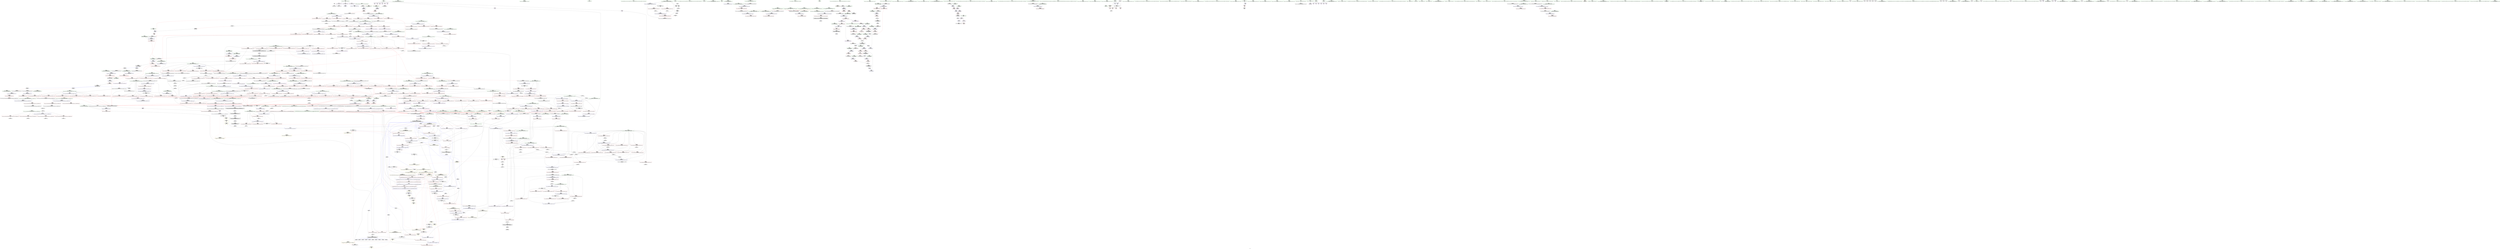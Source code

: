 digraph "SVFG" {
	label="SVFG";

	Node0x55a671568040 [shape=record,color=grey,label="{NodeID: 0\nNullPtr}"];
	Node0x55a671568040 -> Node0x55a67194fb30[style=solid];
	Node0x55a671568040 -> Node0x55a671967bd0[style=solid];
	Node0x55a671957390 [shape=record,color=blue,label="{NodeID: 775\n1371\<--1370\n__it.addr\<--__it\n_ZSt12__miter_baseIPxET_S1_\n}"];
	Node0x55a671957390 -> Node0x55a6719669c0[style=dashed];
	Node0x55a67194ded0 [shape=record,color=red,label="{NodeID: 443\n638\<--630\n\<--__last.addr\n_ZSt11__sort_heapIPxN9__gnu_cxx5__ops15_Iter_less_iterEEvT_S4_RT0_\n}"];
	Node0x55a67194ded0 -> Node0x55a671950f10[style=solid];
	Node0x55a671990bb0 [shape=record,color=grey,label="{NodeID: 1218\n976 = Binary(975, 368, )\n}"];
	Node0x55a671990bb0 -> Node0x55a67196c5f0[style=solid];
	Node0x55a6719420b0 [shape=record,color=green,label="{NodeID: 111\n515\<--516\nagg.tmp\<--agg.tmp_field_insensitive\n_ZSt14__partial_sortIPxN9__gnu_cxx5__ops15_Iter_less_iterEEvT_S4_S4_T0_\n}"];
	Node0x55a671963830 [shape=record,color=red,label="{NodeID: 554\n1093\<--1082\n\<--__first.addr\n_ZSt21__unguarded_partitionIPxN9__gnu_cxx5__ops15_Iter_less_iterEET_S4_S4_S4_T0_\n|{<s0>77}}"];
	Node0x55a671963830:s0 -> Node0x55a671a400a0[style=solid,color=red];
	Node0x55a6719466a0 [shape=record,color=green,label="{NodeID: 222\n1341\<--1342\n\<--field_insensitive\n_ZN9__gnu_cxx5__ops15__val_comp_iterENS0_15_Iter_less_iterE\n}"];
	Node0x55a671a44720 [shape=record,color=black,label="{NodeID: 1772\n782 = PHI(787, )\n}"];
	Node0x55a671a44720 -> Node0x55a67195f9a0[style=solid];
	Node0x55a6719692c0 [shape=record,color=blue,label="{NodeID: 665\n391\<--385\n__last.addr\<--__last\n_ZSt16__introsort_loopIPxlN9__gnu_cxx5__ops15_Iter_less_iterEEvT_S4_T0_T1_\n}"];
	Node0x55a6719692c0 -> Node0x55a6719d1480[style=dashed];
	Node0x55a6719db8a0 [shape=record,color=yellow,style=double,label="{NodeID: 1440\n2V_1 = ENCHI(MR_2V_0)\npts\{13 \}\nFun[_ZSt22__move_median_to_firstIPxN9__gnu_cxx5__ops15_Iter_less_iterEEvT_S4_S4_S4_T0_]|{<s0>66|<s1>67|<s2>68|<s3>69|<s4>70|<s5>71|<s6>72|<s7>73|<s8>74|<s9>75|<s10>76}}"];
	Node0x55a6719db8a0:s0 -> Node0x55a6719dbd30[style=dashed,color=red];
	Node0x55a6719db8a0:s1 -> Node0x55a6719dbd30[style=dashed,color=red];
	Node0x55a6719db8a0:s2 -> Node0x55a6719d70f0[style=dashed,color=red];
	Node0x55a6719db8a0:s3 -> Node0x55a6719dbd30[style=dashed,color=red];
	Node0x55a6719db8a0:s4 -> Node0x55a6719d70f0[style=dashed,color=red];
	Node0x55a6719db8a0:s5 -> Node0x55a6719d70f0[style=dashed,color=red];
	Node0x55a6719db8a0:s6 -> Node0x55a6719dbd30[style=dashed,color=red];
	Node0x55a6719db8a0:s7 -> Node0x55a6719d70f0[style=dashed,color=red];
	Node0x55a6719db8a0:s8 -> Node0x55a6719dbd30[style=dashed,color=red];
	Node0x55a6719db8a0:s9 -> Node0x55a6719d70f0[style=dashed,color=red];
	Node0x55a6719db8a0:s10 -> Node0x55a6719d70f0[style=dashed,color=red];
	Node0x55a671954470 [shape=record,color=purple,label="{NodeID: 333\n1268\<--1267\nincdec.ptr\<--\n_ZSt26__unguarded_insertion_sortIPxN9__gnu_cxx5__ops15_Iter_less_iterEEvT_S4_T0_\n}"];
	Node0x55a671954470 -> Node0x55a67196dff0[style=solid];
	Node0x55a67193df70 [shape=record,color=green,label="{NodeID: 1\n7\<--1\n__dso_handle\<--dummyObj\nGlob }"];
	Node0x55a671957460 [shape=record,color=blue,label="{NodeID: 776\n1380\<--1377\n__first.addr\<--__first\n_ZSt22__copy_move_backward_aILb1EPxS0_ET1_T0_S2_S1_\n}"];
	Node0x55a671957460 -> Node0x55a671966a90[style=dashed];
	Node0x55a67194dfa0 [shape=record,color=red,label="{NodeID: 444\n647\<--630\n\<--__last.addr\n_ZSt11__sort_heapIPxN9__gnu_cxx5__ops15_Iter_less_iterEEvT_S4_RT0_\n}"];
	Node0x55a67194dfa0 -> Node0x55a671953df0[style=solid];
	Node0x55a671990d30 [shape=record,color=grey,label="{NodeID: 1219\n1434 = Binary(418, 1433, )\n}"];
	Node0x55a671942180 [shape=record,color=green,label="{NodeID: 112\n524\<--525\n_ZSt13__heap_selectIPxN9__gnu_cxx5__ops15_Iter_less_iterEEvT_S4_S4_T0_\<--_ZSt13__heap_selectIPxN9__gnu_cxx5__ops15_Iter_less_iterEEvT_S4_S4_T0__field_insensitive\n}"];
	Node0x55a671963900 [shape=record,color=red,label="{NodeID: 555\n1097\<--1082\n\<--__first.addr\n_ZSt21__unguarded_partitionIPxN9__gnu_cxx5__ops15_Iter_less_iterEET_S4_S4_S4_T0_\n}"];
	Node0x55a671963900 -> Node0x55a671953ec0[style=solid];
	Node0x55a6719d4de0 [shape=record,color=yellow,style=double,label="{NodeID: 1330\n168V_1 = ENCHI(MR_168V_0)\npts\{672 759 933 1149 1181 1303 \}\nFun[_ZSt13__adjust_heapIPxlxN9__gnu_cxx5__ops15_Iter_less_iterEEvT_T0_S5_T1_T2_]}"];
	Node0x55a6719d4de0 -> Node0x55a671961130[style=dashed];
	Node0x55a6719d4de0 -> Node0x55a671961200[style=dashed];
	Node0x55a6719d4de0 -> Node0x55a6719612d0[style=dashed];
	Node0x55a671946770 [shape=record,color=green,label="{NodeID: 223\n1348\<--1349\n__first.addr\<--__first.addr_field_insensitive\n_ZSt23__copy_move_backward_a2ILb1EPxS0_ET1_T0_S2_S1_\n}"];
	Node0x55a671946770 -> Node0x55a671966750[style=solid];
	Node0x55a671946770 -> Node0x55a671957120[style=solid];
	Node0x55a671a44860 [shape=record,color=black,label="{NodeID: 1773\n843 = PHI(725, )\n}"];
	Node0x55a671969390 [shape=record,color=blue,label="{NodeID: 666\n393\<--386\n__depth_limit.addr\<--__depth_limit\n_ZSt16__introsort_loopIPxlN9__gnu_cxx5__ops15_Iter_less_iterEEvT_S4_T0_T1_\n}"];
	Node0x55a671969390 -> Node0x55a6719d1980[style=dashed];
	Node0x55a671954540 [shape=record,color=purple,label="{NodeID: 334\n1314\<--1313\nincdec.ptr\<--\n_ZSt25__unguarded_linear_insertIPxN9__gnu_cxx5__ops14_Val_less_iterEEvT_T0_\n}"];
	Node0x55a671954540 -> Node0x55a67196e5a0[style=solid];
	Node0x55a67193e000 [shape=record,color=green,label="{NodeID: 2\n24\<--1\n_ZSt3cin\<--dummyObj\nGlob }"];
	Node0x55a671957530 [shape=record,color=blue,label="{NodeID: 777\n1382\<--1378\n__last.addr\<--__last\n_ZSt22__copy_move_backward_aILb1EPxS0_ET1_T0_S2_S1_\n}"];
	Node0x55a671957530 -> Node0x55a671966b60[style=dashed];
	Node0x55a67194e070 [shape=record,color=red,label="{NodeID: 445\n651\<--630\n\<--__last.addr\n_ZSt11__sort_heapIPxN9__gnu_cxx5__ops15_Iter_less_iterEEvT_S4_RT0_\n|{<s0>48}}"];
	Node0x55a67194e070:s0 -> Node0x55a671a3ef20[style=solid,color=red];
	Node0x55a671990eb0 [shape=record,color=grey,label="{NodeID: 1220\n1440 = Binary(363, 1439, )\n}"];
	Node0x55a671942280 [shape=record,color=green,label="{NodeID: 113\n529\<--530\n_ZSt11__sort_heapIPxN9__gnu_cxx5__ops15_Iter_less_iterEEvT_S4_RT0_\<--_ZSt11__sort_heapIPxN9__gnu_cxx5__ops15_Iter_less_iterEEvT_S4_RT0__field_insensitive\n}"];
	Node0x55a6719639d0 [shape=record,color=red,label="{NodeID: 556\n1113\<--1082\n\<--__first.addr\n_ZSt21__unguarded_partitionIPxN9__gnu_cxx5__ops15_Iter_less_iterEET_S4_S4_S4_T0_\n}"];
	Node0x55a6719639d0 -> Node0x55a6719938b0[style=solid];
	Node0x55a671946840 [shape=record,color=green,label="{NodeID: 224\n1350\<--1351\n__last.addr\<--__last.addr_field_insensitive\n_ZSt23__copy_move_backward_a2ILb1EPxS0_ET1_T0_S2_S1_\n}"];
	Node0x55a671946840 -> Node0x55a671966820[style=solid];
	Node0x55a671946840 -> Node0x55a6719571f0[style=solid];
	Node0x55a671a44970 [shape=record,color=black,label="{NodeID: 1774\n852 = PHI(787, )\n}"];
	Node0x55a671a44970 -> Node0x55a671961130[style=solid];
	Node0x55a671969460 [shape=record,color=blue,label="{NodeID: 667\n393\<--428\n__depth_limit.addr\<--dec\n_ZSt16__introsort_loopIPxlN9__gnu_cxx5__ops15_Iter_less_iterEEvT_S4_T0_T1_\n}"];
	Node0x55a671969460 -> Node0x55a67194be50[style=dashed];
	Node0x55a671969460 -> Node0x55a6719d1980[style=dashed];
	Node0x55a671954610 [shape=record,color=purple,label="{NodeID: 335\n1330\<--1329\nincdec.ptr3\<--\n_ZSt25__unguarded_linear_insertIPxN9__gnu_cxx5__ops14_Val_less_iterEEvT_T0_\n}"];
	Node0x55a671954610 -> Node0x55a671956f80[style=solid];
	Node0x55a67193e2b0 [shape=record,color=green,label="{NodeID: 3\n25\<--1\n_ZSt4cout\<--dummyObj\nGlob }"];
	Node0x55a671957600 [shape=record,color=blue,label="{NodeID: 778\n1384\<--1379\n__result.addr\<--__result\n_ZSt22__copy_move_backward_aILb1EPxS0_ET1_T0_S2_S1_\n}"];
	Node0x55a671957600 -> Node0x55a671966c30[style=dashed];
	Node0x55a67194e140 [shape=record,color=red,label="{NodeID: 446\n652\<--630\n\<--__last.addr\n_ZSt11__sort_heapIPxN9__gnu_cxx5__ops15_Iter_less_iterEEvT_S4_RT0_\n|{<s0>48}}"];
	Node0x55a67194e140:s0 -> Node0x55a671a3f0a0[style=solid,color=red];
	Node0x55a671991030 [shape=record,color=grey,label="{NodeID: 1221\n1447 = Binary(418, 1446, )\n}"];
	Node0x55a671946d40 [shape=record,color=green,label="{NodeID: 114\n535\<--536\n__comp\<--__comp_field_insensitive\n_ZSt27__unguarded_partition_pivotIPxN9__gnu_cxx5__ops15_Iter_less_iterEET_S4_S4_T0_\n}"];
	Node0x55a671963aa0 [shape=record,color=red,label="{NodeID: 557\n1117\<--1082\n\<--__first.addr\n_ZSt21__unguarded_partitionIPxN9__gnu_cxx5__ops15_Iter_less_iterEET_S4_S4_S4_T0_\n}"];
	Node0x55a671963aa0 -> Node0x55a6719518d0[style=solid];
	Node0x55a671946910 [shape=record,color=green,label="{NodeID: 225\n1352\<--1353\n__result.addr\<--__result.addr_field_insensitive\n_ZSt23__copy_move_backward_a2ILb1EPxS0_ET1_T0_S2_S1_\n}"];
	Node0x55a671946910 -> Node0x55a6719668f0[style=solid];
	Node0x55a671946910 -> Node0x55a6719572c0[style=solid];
	Node0x55a671a44ae0 [shape=record,color=black,label="{NodeID: 1775\n879 = PHI(787, )\n}"];
	Node0x55a671a44ae0 -> Node0x55a671961200[style=solid];
	Node0x55a671969530 [shape=record,color=blue,label="{NodeID: 668\n397\<--433\n__cut\<--call\n_ZSt16__introsort_loopIPxlN9__gnu_cxx5__ops15_Iter_less_iterEEvT_S4_T0_T1_\n}"];
	Node0x55a671969530 -> Node0x55a67194bf20[style=dashed];
	Node0x55a671969530 -> Node0x55a67194bff0[style=dashed];
	Node0x55a671969530 -> Node0x55a6719d1e80[style=dashed];
	Node0x55a6719546e0 [shape=record,color=purple,label="{NodeID: 336\n1482\<--1436\noffset_0\<--\n}"];
	Node0x55a6719546e0 -> Node0x55a671957bb0[style=solid];
	Node0x55a67193e340 [shape=record,color=green,label="{NodeID: 4\n26\<--1\n.str\<--dummyObj\nGlob }"];
	Node0x55a6719576d0 [shape=record,color=blue,label="{NodeID: 779\n1386\<--1392\n__simple\<--\n_ZSt22__copy_move_backward_aILb1EPxS0_ET1_T0_S2_S1_\n}"];
	Node0x55a67194e210 [shape=record,color=red,label="{NodeID: 447\n653\<--632\n\<--__comp.addr\n_ZSt11__sort_heapIPxN9__gnu_cxx5__ops15_Iter_less_iterEEvT_S4_RT0_\n|{<s0>48}}"];
	Node0x55a67194e210:s0 -> Node0x55a671a3f220[style=solid,color=red];
	Node0x55a6719911b0 [shape=record,color=grey,label="{NodeID: 1222\n136 = Binary(133, 135, )\n}"];
	Node0x55a6719911b0 -> Node0x55a67194fd30[style=solid];
	Node0x55a671946e10 [shape=record,color=green,label="{NodeID: 115\n537\<--538\n__first.addr\<--__first.addr_field_insensitive\n_ZSt27__unguarded_partition_pivotIPxN9__gnu_cxx5__ops15_Iter_less_iterEET_S4_S4_T0_\n}"];
	Node0x55a671946e10 -> Node0x55a67194cc20[style=solid];
	Node0x55a671946e10 -> Node0x55a67194ccf0[style=solid];
	Node0x55a671946e10 -> Node0x55a67194cdc0[style=solid];
	Node0x55a671946e10 -> Node0x55a67194ce90[style=solid];
	Node0x55a671946e10 -> Node0x55a67194cf60[style=solid];
	Node0x55a671946e10 -> Node0x55a67194d030[style=solid];
	Node0x55a671946e10 -> Node0x55a671969bb0[style=solid];
	Node0x55a671963b70 [shape=record,color=red,label="{NodeID: 558\n1119\<--1082\n\<--__first.addr\n_ZSt21__unguarded_partitionIPxN9__gnu_cxx5__ops15_Iter_less_iterEET_S4_S4_S4_T0_\n|{<s0>79}}"];
	Node0x55a671963b70:s0 -> Node0x55a671a494d0[style=solid,color=red];
	Node0x55a6719469e0 [shape=record,color=green,label="{NodeID: 226\n1359\<--1360\n_ZSt12__niter_baseIPxET_S1_\<--_ZSt12__niter_baseIPxET_S1__field_insensitive\n}"];
	Node0x55a671a44c20 [shape=record,color=black,label="{NodeID: 1776\n889 = PHI(904, )\n}"];
	Node0x55a671969600 [shape=record,color=blue,label="{NodeID: 669\n391\<--441\n__last.addr\<--\n_ZSt16__introsort_loopIPxlN9__gnu_cxx5__ops15_Iter_less_iterEEvT_S4_T0_T1_\n}"];
	Node0x55a671969600 -> Node0x55a6719d1480[style=dashed];
	Node0x55a6719547b0 [shape=record,color=purple,label="{NodeID: 337\n1483\<--1438\noffset_0\<--\n}"];
	Node0x55a6719547b0 -> Node0x55a671967930[style=solid];
	Node0x55a67193e3d0 [shape=record,color=green,label="{NodeID: 5\n28\<--1\n.str.1\<--dummyObj\nGlob }"];
	Node0x55a6719577a0 [shape=record,color=blue,label="{NodeID: 780\n1402\<--1401\n__it.addr\<--__it\n_ZSt12__niter_baseIPxET_S1_\n}"];
	Node0x55a6719577a0 -> Node0x55a671966d00[style=dashed];
	Node0x55a67194e2e0 [shape=record,color=red,label="{NodeID: 448\n679\<--661\n\<--__first.addr\n_ZSt11__make_heapIPxN9__gnu_cxx5__ops15_Iter_less_iterEEvT_S4_RT0_\n}"];
	Node0x55a67194e2e0 -> Node0x55a671951180[style=solid];
	Node0x55a671991330 [shape=record,color=grey,label="{NodeID: 1223\n944 = Binary(943, 645, )\n}"];
	Node0x55a671991330 -> Node0x55a6719917b0[style=solid];
	Node0x55a671946ee0 [shape=record,color=green,label="{NodeID: 116\n539\<--540\n__last.addr\<--__last.addr_field_insensitive\n_ZSt27__unguarded_partition_pivotIPxN9__gnu_cxx5__ops15_Iter_less_iterEET_S4_S4_T0_\n}"];
	Node0x55a671946ee0 -> Node0x55a67194d100[style=solid];
	Node0x55a671946ee0 -> Node0x55a67194d1d0[style=solid];
	Node0x55a671946ee0 -> Node0x55a67194d2a0[style=solid];
	Node0x55a671946ee0 -> Node0x55a671969c80[style=solid];
	Node0x55a671963c40 [shape=record,color=red,label="{NodeID: 559\n1122\<--1082\n\<--__first.addr\n_ZSt21__unguarded_partitionIPxN9__gnu_cxx5__ops15_Iter_less_iterEET_S4_S4_S4_T0_\n}"];
	Node0x55a671963c40 -> Node0x55a671954130[style=solid];
	Node0x55a671946ae0 [shape=record,color=green,label="{NodeID: 227\n1366\<--1367\n_ZSt22__copy_move_backward_aILb1EPxS0_ET1_T0_S2_S1_\<--_ZSt22__copy_move_backward_aILb1EPxS0_ET1_T0_S2_S1__field_insensitive\n}"];
	Node0x55a671a44d30 [shape=record,color=black,label="{NodeID: 1777\n898 = PHI(787, )\n}"];
	Node0x55a671a44d30 -> Node0x55a6719612d0[style=solid];
	Node0x55a6719696d0 [shape=record,color=blue,label="{NodeID: 670\n447\<--446\n__n.addr\<--__n\n_ZSt4__lgl\n}"];
	Node0x55a6719696d0 -> Node0x55a67194c0c0[style=dashed];
	Node0x55a6719dbd30 [shape=record,color=yellow,style=double,label="{NodeID: 1445\n2V_1 = ENCHI(MR_2V_0)\npts\{13 \}\nFun[_ZNK9__gnu_cxx5__ops15_Iter_less_iterclIPxS3_EEbT_T0_]}"];
	Node0x55a6719dbd30 -> Node0x55a67195f0b0[style=dashed];
	Node0x55a6719dbd30 -> Node0x55a67195f180[style=dashed];
	Node0x55a671954880 [shape=record,color=purple,label="{NodeID: 338\n557\<--549\nadd.ptr\<--\n_ZSt27__unguarded_partition_pivotIPxN9__gnu_cxx5__ops15_Iter_less_iterEET_S4_S4_T0_\n}"];
	Node0x55a671954880 -> Node0x55a671969d50[style=solid];
	Node0x55a67193e460 [shape=record,color=green,label="{NodeID: 6\n31\<--1\n\<--dummyObj\nCan only get source location for instruction, argument, global var or function.}"];
	Node0x55a671957870 [shape=record,color=blue,label="{NodeID: 781\n1411\<--1408\n__first.addr\<--__first\n_ZNSt20__copy_move_backwardILb1ELb1ESt26random_access_iterator_tagE13__copy_move_bIxEEPT_PKS3_S6_S4_\n}"];
	Node0x55a671957870 -> Node0x55a671966dd0[style=dashed];
	Node0x55a671957870 -> Node0x55a671966ea0[style=dashed];
	Node0x55a67194e3b0 [shape=record,color=red,label="{NodeID: 449\n688\<--661\n\<--__first.addr\n_ZSt11__make_heapIPxN9__gnu_cxx5__ops15_Iter_less_iterEEvT_S4_RT0_\n}"];
	Node0x55a67194e3b0 -> Node0x55a671951320[style=solid];
	Node0x55a6719914b0 [shape=record,color=grey,label="{NodeID: 1224\n1427 = Binary(1426, 363, )\n}"];
	Node0x55a6719914b0 -> Node0x55a671957ae0[style=solid];
	Node0x55a671946fb0 [shape=record,color=green,label="{NodeID: 117\n541\<--542\n__mid\<--__mid_field_insensitive\n_ZSt27__unguarded_partition_pivotIPxN9__gnu_cxx5__ops15_Iter_less_iterEET_S4_S4_T0_\n}"];
	Node0x55a671946fb0 -> Node0x55a67194d370[style=solid];
	Node0x55a671946fb0 -> Node0x55a671969d50[style=solid];
	Node0x55a671963d10 [shape=record,color=red,label="{NodeID: 560\n1101\<--1084\n\<--__last.addr\n_ZSt21__unguarded_partitionIPxN9__gnu_cxx5__ops15_Iter_less_iterEET_S4_S4_S4_T0_\n}"];
	Node0x55a671963d10 -> Node0x55a671953f90[style=solid];
	Node0x55a6719d5330 [shape=record,color=yellow,style=double,label="{NodeID: 1335\n21V_1 = ENCHI(MR_21V_0)\npts\{211 \}\nFun[_ZSt5fixedRSt8ios_base]}"];
	Node0x55a6719d5330 -> Node0x55a671968350[style=dashed];
	Node0x55a671946be0 [shape=record,color=green,label="{NodeID: 228\n1371\<--1372\n__it.addr\<--__it.addr_field_insensitive\n_ZSt12__miter_baseIPxET_S1_\n}"];
	Node0x55a671946be0 -> Node0x55a6719669c0[style=solid];
	Node0x55a671946be0 -> Node0x55a671957390[style=solid];
	Node0x55a671a44ea0 [shape=record,color=black,label="{NodeID: 1778\n979 = PHI(787, )\n}"];
	Node0x55a671a44ea0 -> Node0x55a671962170[style=solid];
	Node0x55a6719697a0 [shape=record,color=blue,label="{NodeID: 671\n465\<--461\n__first.addr\<--__first\n_ZSt22__final_insertion_sortIPxN9__gnu_cxx5__ops15_Iter_less_iterEEvT_S4_T0_\n}"];
	Node0x55a6719697a0 -> Node0x55a67194c190[style=dashed];
	Node0x55a6719697a0 -> Node0x55a67194c260[style=dashed];
	Node0x55a6719697a0 -> Node0x55a67194c330[style=dashed];
	Node0x55a6719697a0 -> Node0x55a67194c400[style=dashed];
	Node0x55a6719697a0 -> Node0x55a67194c4d0[style=dashed];
	Node0x55a671954950 [shape=record,color=purple,label="{NodeID: 339\n701\<--699\nadd.ptr\<--\n_ZSt11__make_heapIPxN9__gnu_cxx5__ops15_Iter_less_iterEEvT_S4_RT0_\n|{<s0>49}}"];
	Node0x55a671954950:s0 -> Node0x55a671a4a930[style=solid,color=red];
	Node0x55a67193eca0 [shape=record,color=green,label="{NodeID: 7\n69\<--1\n\<--dummyObj\nCan only get source location for instruction, argument, global var or function.}"];
	Node0x55a671957940 [shape=record,color=blue,label="{NodeID: 782\n1413\<--1409\n__last.addr\<--__last\n_ZNSt20__copy_move_backwardILb1ELb1ESt26random_access_iterator_tagE13__copy_move_bIxEEPT_PKS3_S6_S4_\n}"];
	Node0x55a671957940 -> Node0x55a671966f70[style=dashed];
	Node0x55a67194e480 [shape=record,color=red,label="{NodeID: 450\n699\<--661\n\<--__first.addr\n_ZSt11__make_heapIPxN9__gnu_cxx5__ops15_Iter_less_iterEEvT_S4_RT0_\n}"];
	Node0x55a67194e480 -> Node0x55a671954950[style=solid];
	Node0x55a671991630 [shape=record,color=grey,label="{NodeID: 1225\n1426 = Binary(1424, 1425, )\n}"];
	Node0x55a671991630 -> Node0x55a6719914b0[style=solid];
	Node0x55a671947080 [shape=record,color=green,label="{NodeID: 118\n543\<--544\nagg.tmp\<--agg.tmp_field_insensitive\n_ZSt27__unguarded_partition_pivotIPxN9__gnu_cxx5__ops15_Iter_less_iterEET_S4_S4_T0_\n}"];
	Node0x55a671963de0 [shape=record,color=red,label="{NodeID: 561\n1106\<--1084\n\<--__last.addr\n_ZSt21__unguarded_partitionIPxN9__gnu_cxx5__ops15_Iter_less_iterEET_S4_S4_S4_T0_\n|{<s0>78}}"];
	Node0x55a671963de0:s0 -> Node0x55a671a40420[style=solid,color=red];
	Node0x55a671946cb0 [shape=record,color=green,label="{NodeID: 229\n1380\<--1381\n__first.addr\<--__first.addr_field_insensitive\n_ZSt22__copy_move_backward_aILb1EPxS0_ET1_T0_S2_S1_\n}"];
	Node0x55a671946cb0 -> Node0x55a671966a90[style=solid];
	Node0x55a671946cb0 -> Node0x55a671957460[style=solid];
	Node0x55a671a44fe0 [shape=record,color=black,label="{NodeID: 1779\n1027 = PHI(725, )\n}"];
	Node0x55a671969870 [shape=record,color=blue,label="{NodeID: 672\n467\<--462\n__last.addr\<--__last\n_ZSt22__final_insertion_sortIPxN9__gnu_cxx5__ops15_Iter_less_iterEEvT_S4_T0_\n}"];
	Node0x55a671969870 -> Node0x55a67194c5a0[style=dashed];
	Node0x55a671969870 -> Node0x55a67194c670[style=dashed];
	Node0x55a671969870 -> Node0x55a67194c740[style=dashed];
	Node0x55a671954a20 [shape=record,color=purple,label="{NodeID: 340\n838\<--836\nadd.ptr\<--\n_ZSt13__adjust_heapIPxlxN9__gnu_cxx5__ops15_Iter_less_iterEEvT_T0_S5_T1_T2_\n|{<s0>56}}"];
	Node0x55a671954a20:s0 -> Node0x55a671a400a0[style=solid,color=red];
	Node0x55a67193ed30 [shape=record,color=green,label="{NodeID: 8\n74\<--1\n\<--dummyObj\nCan only get source location for instruction, argument, global var or function.}"];
	Node0x55a671957a10 [shape=record,color=blue,label="{NodeID: 783\n1415\<--1410\n__result.addr\<--__result\n_ZNSt20__copy_move_backwardILb1ELb1ESt26random_access_iterator_tagE13__copy_move_bIxEEPT_PKS3_S6_S4_\n}"];
	Node0x55a671957a10 -> Node0x55a671967040[style=dashed];
	Node0x55a671957a10 -> Node0x55a671967110[style=dashed];
	Node0x55a67194e550 [shape=record,color=red,label="{NodeID: 451\n707\<--661\n\<--__first.addr\n_ZSt11__make_heapIPxN9__gnu_cxx5__ops15_Iter_less_iterEEvT_S4_RT0_\n|{<s0>51}}"];
	Node0x55a67194e550:s0 -> Node0x55a671a47560[style=solid,color=red];
	Node0x55a6719917b0 [shape=record,color=grey,label="{NodeID: 1226\n945 = Binary(944, 368, )\n}"];
	Node0x55a6719917b0 -> Node0x55a67196c380[style=solid];
	Node0x55a671947150 [shape=record,color=green,label="{NodeID: 119\n545\<--546\nagg.tmp4\<--agg.tmp4_field_insensitive\n_ZSt27__unguarded_partition_pivotIPxN9__gnu_cxx5__ops15_Iter_less_iterEET_S4_S4_T0_\n}"];
	Node0x55a6719f31d0 [shape=record,color=yellow,style=double,label="{NodeID: 1669\n2V_2 = CSCHI(MR_2V_1)\npts\{13 \}\nCS[]|{<s0>44}}"];
	Node0x55a6719f31d0:s0 -> Node0x55a6719cb960[style=dashed,color=red];
	Node0x55a671963eb0 [shape=record,color=red,label="{NodeID: 562\n1109\<--1084\n\<--__last.addr\n_ZSt21__unguarded_partitionIPxN9__gnu_cxx5__ops15_Iter_less_iterEET_S4_S4_S4_T0_\n}"];
	Node0x55a671963eb0 -> Node0x55a671954060[style=solid];
	Node0x55a67194ef40 [shape=record,color=green,label="{NodeID: 230\n1382\<--1383\n__last.addr\<--__last.addr_field_insensitive\n_ZSt22__copy_move_backward_aILb1EPxS0_ET1_T0_S2_S1_\n}"];
	Node0x55a67194ef40 -> Node0x55a671966b60[style=solid];
	Node0x55a67194ef40 -> Node0x55a671957530[style=solid];
	Node0x55a671a450f0 [shape=record,color=black,label="{NodeID: 1780\n1031 = PHI(725, )\n}"];
	Node0x55a671969940 [shape=record,color=blue,label="{NodeID: 673\n509\<--504\n__first.addr\<--__first\n_ZSt14__partial_sortIPxN9__gnu_cxx5__ops15_Iter_less_iterEEvT_S4_S4_T0_\n}"];
	Node0x55a671969940 -> Node0x55a67194c810[style=dashed];
	Node0x55a671969940 -> Node0x55a67194c8e0[style=dashed];
	Node0x55a671954af0 [shape=record,color=purple,label="{NodeID: 341\n842\<--839\nadd.ptr2\<--\n_ZSt13__adjust_heapIPxlxN9__gnu_cxx5__ops15_Iter_less_iterEEvT_T0_S5_T1_T2_\n|{<s0>56}}"];
	Node0x55a671954af0:s0 -> Node0x55a671a40420[style=solid,color=red];
	Node0x55a67193edc0 [shape=record,color=green,label="{NodeID: 9\n117\<--1\n\<--dummyObj\nCan only get source location for instruction, argument, global var or function.|{<s0>17}}"];
	Node0x55a67193edc0:s0 -> Node0x55a671a4bf70[style=solid,color=red];
	Node0x55a671957ae0 [shape=record,color=blue,label="{NodeID: 784\n1417\<--1427\n_Num\<--sub.ptr.div\n_ZNSt20__copy_move_backwardILb1ELb1ESt26random_access_iterator_tagE13__copy_move_bIxEEPT_PKS3_S6_S4_\n}"];
	Node0x55a671957ae0 -> Node0x55a6719671e0[style=dashed];
	Node0x55a671957ae0 -> Node0x55a6719672b0[style=dashed];
	Node0x55a671957ae0 -> Node0x55a671967380[style=dashed];
	Node0x55a671957ae0 -> Node0x55a671967450[style=dashed];
	Node0x55a67194e620 [shape=record,color=red,label="{NodeID: 452\n678\<--663\n\<--__last.addr\n_ZSt11__make_heapIPxN9__gnu_cxx5__ops15_Iter_less_iterEEvT_S4_RT0_\n}"];
	Node0x55a67194e620 -> Node0x55a6719510b0[style=solid];
	Node0x55a671991930 [shape=record,color=grey,label="{NodeID: 1227\n457 = Binary(458, 456, )\n}"];
	Node0x55a671991930 -> Node0x55a671950a30[style=solid];
	Node0x55a671947220 [shape=record,color=green,label="{NodeID: 120\n566\<--567\n_ZSt22__move_median_to_firstIPxN9__gnu_cxx5__ops15_Iter_less_iterEEvT_S4_S4_S4_T0_\<--_ZSt22__move_median_to_firstIPxN9__gnu_cxx5__ops15_Iter_less_iterEEvT_S4_S4_S4_T0__field_insensitive\n}"];
	Node0x55a6719f3330 [shape=record,color=yellow,style=double,label="{NodeID: 1670\n2V_2 = CSCHI(MR_2V_1)\npts\{13 \}\nCS[]|{<s0>13|<s1>13|<s2>13}}"];
	Node0x55a6719f3330:s0 -> Node0x55a6719558c0[style=dashed,color=blue];
	Node0x55a6719f3330:s1 -> Node0x55a671955990[style=dashed,color=blue];
	Node0x55a6719f3330:s2 -> Node0x55a6719c4160[style=dashed,color=blue];
	Node0x55a671963f80 [shape=record,color=red,label="{NodeID: 563\n1114\<--1084\n\<--__last.addr\n_ZSt21__unguarded_partitionIPxN9__gnu_cxx5__ops15_Iter_less_iterEET_S4_S4_S4_T0_\n}"];
	Node0x55a671963f80 -> Node0x55a6719938b0[style=solid];
	Node0x55a6719d5630 [shape=record,color=yellow,style=double,label="{NodeID: 1338\n2V_1 = ENCHI(MR_2V_0)\npts\{13 \}\nFun[_ZSt23__copy_move_backward_a2ILb1EPxS0_ET1_T0_S2_S1_]|{<s0>102}}"];
	Node0x55a6719d5630:s0 -> Node0x55a6719d8c90[style=dashed,color=red];
	Node0x55a67194f010 [shape=record,color=green,label="{NodeID: 231\n1384\<--1385\n__result.addr\<--__result.addr_field_insensitive\n_ZSt22__copy_move_backward_aILb1EPxS0_ET1_T0_S2_S1_\n}"];
	Node0x55a67194f010 -> Node0x55a671966c30[style=solid];
	Node0x55a67194f010 -> Node0x55a671957600[style=solid];
	Node0x55a671a45200 [shape=record,color=black,label="{NodeID: 1781\n1041 = PHI(725, )\n}"];
	Node0x55a671969a10 [shape=record,color=blue,label="{NodeID: 674\n511\<--505\n__middle.addr\<--__middle\n_ZSt14__partial_sortIPxN9__gnu_cxx5__ops15_Iter_less_iterEEvT_S4_S4_T0_\n}"];
	Node0x55a671969a10 -> Node0x55a67194c9b0[style=dashed];
	Node0x55a671969a10 -> Node0x55a67194ca80[style=dashed];
	Node0x55a671954bc0 [shape=record,color=purple,label="{NodeID: 342\n851\<--849\nadd.ptr3\<--\n_ZSt13__adjust_heapIPxlxN9__gnu_cxx5__ops15_Iter_less_iterEEvT_T0_S5_T1_T2_\n|{<s0>57}}"];
	Node0x55a671954bc0:s0 -> Node0x55a671a4a930[style=solid,color=red];
	Node0x55a67193ee50 [shape=record,color=green,label="{NodeID: 10\n139\<--1\n\<--dummyObj\nCan only get source location for instruction, argument, global var or function.}"];
	Node0x55a671957bb0 [shape=record,color=blue, style = dotted,label="{NodeID: 785\n1482\<--1484\noffset_0\<--dummyVal\n_ZNSt20__copy_move_backwardILb1ELb1ESt26random_access_iterator_tagE13__copy_move_bIxEEPT_PKS3_S6_S4_\n}"];
	Node0x55a671957bb0 -> Node0x55a6719c7d60[style=dashed];
	Node0x55a67194e6f0 [shape=record,color=red,label="{NodeID: 453\n687\<--663\n\<--__last.addr\n_ZSt11__make_heapIPxN9__gnu_cxx5__ops15_Iter_less_iterEEvT_S4_RT0_\n}"];
	Node0x55a67194e6f0 -> Node0x55a671951250[style=solid];
	Node0x55a671991ab0 [shape=record,color=grey,label="{NodeID: 1228\n361 = Binary(359, 360, )\n}"];
	Node0x55a671991ab0 -> Node0x55a671991c30[style=solid];
	Node0x55a6719472f0 [shape=record,color=green,label="{NodeID: 121\n573\<--574\n_ZSt21__unguarded_partitionIPxN9__gnu_cxx5__ops15_Iter_less_iterEET_S4_S4_S4_T0_\<--_ZSt21__unguarded_partitionIPxN9__gnu_cxx5__ops15_Iter_less_iterEET_S4_S4_S4_T0__field_insensitive\n}"];
	Node0x55a671964050 [shape=record,color=red,label="{NodeID: 564\n1120\<--1084\n\<--__last.addr\n_ZSt21__unguarded_partitionIPxN9__gnu_cxx5__ops15_Iter_less_iterEET_S4_S4_S4_T0_\n|{<s0>79}}"];
	Node0x55a671964050:s0 -> Node0x55a671a49ac0[style=solid,color=red];
	Node0x55a67194f0e0 [shape=record,color=green,label="{NodeID: 232\n1386\<--1387\n__simple\<--__simple_field_insensitive\n_ZSt22__copy_move_backward_aILb1EPxS0_ET1_T0_S2_S1_\n}"];
	Node0x55a67194f0e0 -> Node0x55a6719576d0[style=solid];
	Node0x55a671a45310 [shape=record,color=black,label="{NodeID: 1782\n1095 = PHI(725, )\n}"];
	Node0x55a671969ae0 [shape=record,color=blue,label="{NodeID: 675\n513\<--506\n__last.addr\<--__last\n_ZSt14__partial_sortIPxN9__gnu_cxx5__ops15_Iter_less_iterEEvT_S4_S4_T0_\n}"];
	Node0x55a671969ae0 -> Node0x55a67194cb50[style=dashed];
	Node0x55a671954c90 [shape=record,color=purple,label="{NodeID: 343\n856\<--854\nadd.ptr5\<--\n_ZSt13__adjust_heapIPxlxN9__gnu_cxx5__ops15_Iter_less_iterEEvT_T0_S5_T1_T2_\n}"];
	Node0x55a671954c90 -> Node0x55a67196b9c0[style=solid];
	Node0x55a67193ef50 [shape=record,color=green,label="{NodeID: 11\n215\<--1\n\<--dummyObj\nCan only get source location for instruction, argument, global var or function.|{<s0>24}}"];
	Node0x55a67193ef50:s0 -> Node0x55a671a40fd0[style=solid,color=red];
	Node0x55a671957c80 [shape=record,color=blue,label="{NodeID: 786\n1459\<--1456\nthis.addr\<--this\n_ZNK9__gnu_cxx5__ops14_Val_less_iterclIxPxEEbRT_T0_\n}"];
	Node0x55a671957c80 -> Node0x55a671967520[style=dashed];
	Node0x55a67194e7c0 [shape=record,color=red,label="{NodeID: 454\n712\<--665\n\<--__comp.addr\n_ZSt11__make_heapIPxN9__gnu_cxx5__ops15_Iter_less_iterEEvT_S4_RT0_\n}"];
	Node0x55a671991c30 [shape=record,color=grey,label="{NodeID: 1229\n362 = Binary(361, 363, )\n|{<s0>31}}"];
	Node0x55a671991c30:s0 -> Node0x55a671a4c080[style=solid,color=red];
	Node0x55a6719473f0 [shape=record,color=green,label="{NodeID: 122\n580\<--581\n__comp\<--__comp_field_insensitive\n_ZSt13__heap_selectIPxN9__gnu_cxx5__ops15_Iter_less_iterEEvT_S4_S4_T0_\n|{<s0>45|<s1>46|<s2>47}}"];
	Node0x55a6719473f0:s0 -> Node0x55a671a487a0[style=solid,color=red];
	Node0x55a6719473f0:s1 -> Node0x55a671a3f810[style=solid,color=red];
	Node0x55a6719473f0:s2 -> Node0x55a671a3f220[style=solid,color=red];
	Node0x55a6719f35f0 [shape=record,color=yellow,style=double,label="{NodeID: 1672\n2V_6 = CSCHI(MR_2V_5)\npts\{13 \}\nCS[]|{<s0>51|<s1>51|<s2>55}}"];
	Node0x55a6719f35f0:s0 -> Node0x55a6719c5f60[style=dashed,color=blue];
	Node0x55a6719f35f0:s1 -> Node0x55a6719ce160[style=dashed,color=blue];
	Node0x55a6719f35f0:s2 -> Node0x55a6719f52d0[style=dashed,color=blue];
	Node0x55a671964120 [shape=record,color=red,label="{NodeID: 565\n1094\<--1086\n\<--__pivot.addr\n_ZSt21__unguarded_partitionIPxN9__gnu_cxx5__ops15_Iter_less_iterEET_S4_S4_S4_T0_\n|{<s0>77}}"];
	Node0x55a671964120:s0 -> Node0x55a671a40420[style=solid,color=red];
	Node0x55a67194f1b0 [shape=record,color=green,label="{NodeID: 233\n1397\<--1398\n_ZNSt20__copy_move_backwardILb1ELb1ESt26random_access_iterator_tagE13__copy_move_bIxEEPT_PKS3_S6_S4_\<--_ZNSt20__copy_move_backwardILb1ELb1ESt26random_access_iterator_tagE13__copy_move_bIxEEPT_PKS3_S6_S4__field_insensitive\n}"];
	Node0x55a671a45450 [shape=record,color=black,label="{NodeID: 1783\n1107 = PHI(725, )\n}"];
	Node0x55a671969bb0 [shape=record,color=blue,label="{NodeID: 676\n537\<--533\n__first.addr\<--__first\n_ZSt27__unguarded_partition_pivotIPxN9__gnu_cxx5__ops15_Iter_less_iterEET_S4_S4_T0_\n}"];
	Node0x55a671969bb0 -> Node0x55a67194cc20[style=dashed];
	Node0x55a671969bb0 -> Node0x55a67194ccf0[style=dashed];
	Node0x55a671969bb0 -> Node0x55a67194cdc0[style=dashed];
	Node0x55a671969bb0 -> Node0x55a67194ce90[style=dashed];
	Node0x55a671969bb0 -> Node0x55a67194cf60[style=dashed];
	Node0x55a671969bb0 -> Node0x55a67194d030[style=dashed];
	Node0x55a671954d60 [shape=record,color=purple,label="{NodeID: 344\n878\<--875\nadd.ptr14\<--\n_ZSt13__adjust_heapIPxlxN9__gnu_cxx5__ops15_Iter_less_iterEEvT_T0_S5_T1_T2_\n|{<s0>58}}"];
	Node0x55a671954d60:s0 -> Node0x55a671a4a930[style=solid,color=red];
	Node0x55a67193f050 [shape=record,color=green,label="{NodeID: 12\n216\<--1\n\<--dummyObj\nCan only get source location for instruction, argument, global var or function.|{<s0>24}}"];
	Node0x55a67193f050:s0 -> Node0x55a671a410e0[style=solid,color=red];
	Node0x55a671957d50 [shape=record,color=blue,label="{NodeID: 787\n1461\<--1457\n__val.addr\<--__val\n_ZNK9__gnu_cxx5__ops14_Val_less_iterclIxPxEEbRT_T0_\n}"];
	Node0x55a671957d50 -> Node0x55a6719675f0[style=dashed];
	Node0x55a67194e890 [shape=record,color=red,label="{NodeID: 455\n694\<--667\n\<--__len\n_ZSt11__make_heapIPxN9__gnu_cxx5__ops15_Iter_less_iterEEvT_S4_RT0_\n}"];
	Node0x55a67194e890 -> Node0x55a67198f230[style=solid];
	Node0x55a671991db0 [shape=record,color=grey,label="{NodeID: 1230\n367 = Binary(364, 368, )\n|{<s0>32}}"];
	Node0x55a671991db0:s0 -> Node0x55a671a40a40[style=solid,color=red];
	Node0x55a6719474c0 [shape=record,color=green,label="{NodeID: 123\n582\<--583\n__first.addr\<--__first.addr_field_insensitive\n_ZSt13__heap_selectIPxN9__gnu_cxx5__ops15_Iter_less_iterEEvT_S4_S4_T0_\n}"];
	Node0x55a6719474c0 -> Node0x55a67194d440[style=solid];
	Node0x55a6719474c0 -> Node0x55a67194d510[style=solid];
	Node0x55a6719474c0 -> Node0x55a67194d5e0[style=solid];
	Node0x55a6719474c0 -> Node0x55a671969e20[style=solid];
	Node0x55a6719f3750 [shape=record,color=yellow,style=double,label="{NodeID: 1673\n2V_2 = CSCHI(MR_2V_1)\npts\{13 \}\nCS[]|{<s0>33}}"];
	Node0x55a6719f3750:s0 -> Node0x55a6719d6c30[style=dashed,color=red];
	Node0x55a6719641f0 [shape=record,color=red,label="{NodeID: 566\n1105\<--1086\n\<--__pivot.addr\n_ZSt21__unguarded_partitionIPxN9__gnu_cxx5__ops15_Iter_less_iterEET_S4_S4_S4_T0_\n|{<s0>78}}"];
	Node0x55a6719641f0:s0 -> Node0x55a671a400a0[style=solid,color=red];
	Node0x55a67194f2b0 [shape=record,color=green,label="{NodeID: 234\n1402\<--1403\n__it.addr\<--__it.addr_field_insensitive\n_ZSt12__niter_baseIPxET_S1_\n}"];
	Node0x55a67194f2b0 -> Node0x55a671966d00[style=solid];
	Node0x55a67194f2b0 -> Node0x55a6719577a0[style=solid];
	Node0x55a671a45590 [shape=record,color=black,label="{NodeID: 1784\n1153 = PHI(787, )\n}"];
	Node0x55a671a45590 -> Node0x55a6719647a0[style=solid];
	Node0x55a671969c80 [shape=record,color=blue,label="{NodeID: 677\n539\<--534\n__last.addr\<--__last\n_ZSt27__unguarded_partition_pivotIPxN9__gnu_cxx5__ops15_Iter_less_iterEET_S4_S4_T0_\n}"];
	Node0x55a671969c80 -> Node0x55a67194d100[style=dashed];
	Node0x55a671969c80 -> Node0x55a67194d1d0[style=dashed];
	Node0x55a671969c80 -> Node0x55a67194d2a0[style=dashed];
	Node0x55a671954e30 [shape=record,color=purple,label="{NodeID: 345\n883\<--881\nadd.ptr16\<--\n_ZSt13__adjust_heapIPxlxN9__gnu_cxx5__ops15_Iter_less_iterEEvT_T0_S5_T1_T2_\n}"];
	Node0x55a671954e30 -> Node0x55a67196bc30[style=solid];
	Node0x55a67193f150 [shape=record,color=green,label="{NodeID: 13\n290\<--1\n\<--dummyObj\nCan only get source location for instruction, argument, global var or function.}"];
	Node0x55a671957e20 [shape=record,color=blue,label="{NodeID: 788\n1463\<--1458\n__it.addr\<--__it\n_ZNK9__gnu_cxx5__ops14_Val_less_iterclIxPxEEbRT_T0_\n}"];
	Node0x55a671957e20 -> Node0x55a6719676c0[style=dashed];
	Node0x55a67194e960 [shape=record,color=red,label="{NodeID: 456\n709\<--667\n\<--__len\n_ZSt11__make_heapIPxN9__gnu_cxx5__ops15_Iter_less_iterEEvT_S4_RT0_\n|{<s0>51}}"];
	Node0x55a67194e960:s0 -> Node0x55a671a478f0[style=solid,color=red];
	Node0x55a671991f30 [shape=record,color=grey,label="{NodeID: 1231\n642 = Binary(640, 641, )\n}"];
	Node0x55a671991f30 -> Node0x55a6719920b0[style=solid];
	Node0x55a671947590 [shape=record,color=green,label="{NodeID: 124\n584\<--585\n__middle.addr\<--__middle.addr_field_insensitive\n_ZSt13__heap_selectIPxN9__gnu_cxx5__ops15_Iter_less_iterEEvT_S4_S4_T0_\n}"];
	Node0x55a671947590 -> Node0x55a67194d6b0[style=solid];
	Node0x55a671947590 -> Node0x55a67194d780[style=solid];
	Node0x55a671947590 -> Node0x55a67194d850[style=solid];
	Node0x55a671947590 -> Node0x55a671969ef0[style=solid];
	Node0x55a6719642c0 [shape=record,color=red,label="{NodeID: 567\n1135\<--1129\n\<--__a.addr\n_ZSt9iter_swapIPxS0_EvT_T0_\n|{<s0>80}}"];
	Node0x55a6719642c0:s0 -> Node0x55a671a4c830[style=solid,color=red];
	Node0x55a67194f380 [shape=record,color=green,label="{NodeID: 235\n1411\<--1412\n__first.addr\<--__first.addr_field_insensitive\n_ZNSt20__copy_move_backwardILb1ELb1ESt26random_access_iterator_tagE13__copy_move_bIxEEPT_PKS3_S6_S4_\n}"];
	Node0x55a67194f380 -> Node0x55a671966dd0[style=solid];
	Node0x55a67194f380 -> Node0x55a671966ea0[style=solid];
	Node0x55a67194f380 -> Node0x55a671957870[style=solid];
	Node0x55a671a45760 [shape=record,color=black,label="{NodeID: 1785\n1157 = PHI(787, )\n}"];
	Node0x55a671a45760 -> Node0x55a671964870[style=solid];
	Node0x55a671969d50 [shape=record,color=blue,label="{NodeID: 678\n541\<--557\n__mid\<--add.ptr\n_ZSt27__unguarded_partition_pivotIPxN9__gnu_cxx5__ops15_Iter_less_iterEET_S4_S4_T0_\n}"];
	Node0x55a671969d50 -> Node0x55a67194d370[style=dashed];
	Node0x55a671954f00 [shape=record,color=purple,label="{NodeID: 346\n955\<--953\nadd.ptr\<--\n_ZSt11__push_heapIPxlxN9__gnu_cxx5__ops14_Iter_less_valEEvT_T0_S5_T1_RT2_\n|{<s0>63}}"];
	Node0x55a671954f00:s0 -> Node0x55a671a3e790[style=solid,color=red];
	Node0x55a67193f250 [shape=record,color=green,label="{NodeID: 14\n363\<--1\n\<--dummyObj\nCan only get source location for instruction, argument, global var or function.}"];
	Node0x55a67194ea30 [shape=record,color=red,label="{NodeID: 457\n700\<--669\n\<--__parent\n_ZSt11__make_heapIPxN9__gnu_cxx5__ops15_Iter_less_iterEEvT_S4_RT0_\n}"];
	Node0x55a6719920b0 [shape=record,color=grey,label="{NodeID: 1232\n643 = Binary(642, 363, )\n}"];
	Node0x55a6719920b0 -> Node0x55a6719944b0[style=solid];
	Node0x55a671947660 [shape=record,color=green,label="{NodeID: 125\n586\<--587\n__last.addr\<--__last.addr_field_insensitive\n_ZSt13__heap_selectIPxN9__gnu_cxx5__ops15_Iter_less_iterEEvT_S4_S4_T0_\n}"];
	Node0x55a671947660 -> Node0x55a67194d920[style=solid];
	Node0x55a671947660 -> Node0x55a671969fc0[style=solid];
	Node0x55a671964390 [shape=record,color=red,label="{NodeID: 568\n1136\<--1131\n\<--__b.addr\n_ZSt9iter_swapIPxS0_EvT_T0_\n|{<s0>80}}"];
	Node0x55a671964390:s0 -> Node0x55a671a4c940[style=solid,color=red];
	Node0x55a67194f450 [shape=record,color=green,label="{NodeID: 236\n1413\<--1414\n__last.addr\<--__last.addr_field_insensitive\n_ZNSt20__copy_move_backwardILb1ELb1ESt26random_access_iterator_tagE13__copy_move_bIxEEPT_PKS3_S6_S4_\n}"];
	Node0x55a67194f450 -> Node0x55a671966f70[style=solid];
	Node0x55a67194f450 -> Node0x55a671957940[style=solid];
	Node0x55a671a458a0 [shape=record,color=black,label="{NodeID: 1786\n1161 = PHI(787, )\n}"];
	Node0x55a671a458a0 -> Node0x55a671964940[style=solid];
	Node0x55a671969e20 [shape=record,color=blue,label="{NodeID: 679\n582\<--577\n__first.addr\<--__first\n_ZSt13__heap_selectIPxN9__gnu_cxx5__ops15_Iter_less_iterEEvT_S4_S4_T0_\n}"];
	Node0x55a671969e20 -> Node0x55a67194d440[style=dashed];
	Node0x55a671969e20 -> Node0x55a67194d510[style=dashed];
	Node0x55a671969e20 -> Node0x55a67194d5e0[style=dashed];
	Node0x55a671954fd0 [shape=record,color=purple,label="{NodeID: 347\n965\<--963\nadd.ptr1\<--\n_ZSt11__push_heapIPxlxN9__gnu_cxx5__ops14_Iter_less_valEEvT_T0_S5_T1_RT2_\n|{<s0>64}}"];
	Node0x55a671954fd0:s0 -> Node0x55a671a4a930[style=solid,color=red];
	Node0x55a67193f350 [shape=record,color=green,label="{NodeID: 15\n368\<--1\n\<--dummyObj\nCan only get source location for instruction, argument, global var or function.}"];
	Node0x55a67194eb00 [shape=record,color=red,label="{NodeID: 458\n708\<--669\n\<--__parent\n_ZSt11__make_heapIPxN9__gnu_cxx5__ops15_Iter_less_iterEEvT_S4_RT0_\n|{<s0>51}}"];
	Node0x55a67194eb00:s0 -> Node0x55a671a47770[style=solid,color=red];
	Node0x55a671992230 [shape=record,color=grey,label="{NodeID: 1233\n150 = Binary(149, 74, )\n}"];
	Node0x55a671992230 -> Node0x55a671967f40[style=solid];
	Node0x55a671947730 [shape=record,color=green,label="{NodeID: 126\n588\<--589\n__i\<--__i_field_insensitive\n_ZSt13__heap_selectIPxN9__gnu_cxx5__ops15_Iter_less_iterEEvT_S4_S4_T0_\n}"];
	Node0x55a671947730 -> Node0x55a67194d9f0[style=solid];
	Node0x55a671947730 -> Node0x55a67194dac0[style=solid];
	Node0x55a671947730 -> Node0x55a67194db90[style=solid];
	Node0x55a671947730 -> Node0x55a67194dc60[style=solid];
	Node0x55a671947730 -> Node0x55a67196a090[style=solid];
	Node0x55a671947730 -> Node0x55a67196a160[style=solid];
	Node0x55a6719f3b70 [shape=record,color=yellow,style=double,label="{NodeID: 1676\n2V_4 = CSCHI(MR_2V_2)\npts\{13 \}\nCS[]|{<s0>36}}"];
	Node0x55a6719f3b70:s0 -> Node0x55a6719d0f80[style=dashed,color=red];
	Node0x55a671964460 [shape=record,color=red,label="{NodeID: 569\n1152\<--1144\n\<--__a.addr\n_ZSt4swapIxENSt9enable_ifIXsr6__and_ISt6__not_ISt15__is_tuple_likeIT_EESt21is_move_constructibleIS3_ESt18is_move_assignableIS3_EEE5valueEvE4typeERS3_SC_\n|{<s0>81}}"];
	Node0x55a671964460:s0 -> Node0x55a671a4a930[style=solid,color=red];
	Node0x55a6719d5bd0 [shape=record,color=yellow,style=double,label="{NodeID: 1344\n131V_1 = ENCHI(MR_131V_0)\npts\{759 808 933 1149 1181 1303 \}\nFun[_ZSt11__make_heapIPxN9__gnu_cxx5__ops15_Iter_less_iterEEvT_S4_RT0_]}"];
	Node0x55a6719d5bd0 -> Node0x55a67194ed70[style=dashed];
	Node0x55a6719d5bd0 -> Node0x55a67194ee40[style=dashed];
	Node0x55a67194f520 [shape=record,color=green,label="{NodeID: 237\n1415\<--1416\n__result.addr\<--__result.addr_field_insensitive\n_ZNSt20__copy_move_backwardILb1ELb1ESt26random_access_iterator_tagE13__copy_move_bIxEEPT_PKS3_S6_S4_\n}"];
	Node0x55a67194f520 -> Node0x55a671967040[style=solid];
	Node0x55a67194f520 -> Node0x55a671967110[style=solid];
	Node0x55a67194f520 -> Node0x55a671957a10[style=solid];
	Node0x55a671a459e0 [shape=record,color=black,label="{NodeID: 1787\n1205 = PHI(725, )\n}"];
	Node0x55a671969ef0 [shape=record,color=blue,label="{NodeID: 680\n584\<--578\n__middle.addr\<--__middle\n_ZSt13__heap_selectIPxN9__gnu_cxx5__ops15_Iter_less_iterEEvT_S4_S4_T0_\n}"];
	Node0x55a671969ef0 -> Node0x55a67194d6b0[style=dashed];
	Node0x55a671969ef0 -> Node0x55a67194d780[style=dashed];
	Node0x55a671969ef0 -> Node0x55a67194d850[style=dashed];
	Node0x55a6719550a0 [shape=record,color=purple,label="{NodeID: 348\n970\<--968\nadd.ptr3\<--\n_ZSt11__push_heapIPxlxN9__gnu_cxx5__ops14_Iter_less_valEEvT_T0_S5_T1_RT2_\n}"];
	Node0x55a6719550a0 -> Node0x55a67196c450[style=solid];
	Node0x55a67193f450 [shape=record,color=green,label="{NodeID: 16\n414\<--1\n\<--dummyObj\nCan only get source location for instruction, argument, global var or function.}"];
	Node0x55a67194ebd0 [shape=record,color=red,label="{NodeID: 459\n716\<--669\n\<--__parent\n_ZSt11__make_heapIPxN9__gnu_cxx5__ops15_Iter_less_iterEEvT_S4_RT0_\n}"];
	Node0x55a67194ebd0 -> Node0x55a671993d30[style=solid];
	Node0x55a6719923b0 [shape=record,color=grey,label="{NodeID: 1234\n411 = Binary(409, 410, )\n}"];
	Node0x55a6719923b0 -> Node0x55a671992530[style=solid];
	Node0x55a671947800 [shape=record,color=green,label="{NodeID: 127\n596\<--597\n_ZSt11__make_heapIPxN9__gnu_cxx5__ops15_Iter_less_iterEEvT_S4_RT0_\<--_ZSt11__make_heapIPxN9__gnu_cxx5__ops15_Iter_less_iterEEvT_S4_RT0__field_insensitive\n}"];
	Node0x55a671964530 [shape=record,color=red,label="{NodeID: 570\n1159\<--1144\n\<--__a.addr\n_ZSt4swapIxENSt9enable_ifIXsr6__and_ISt6__not_ISt15__is_tuple_likeIT_EESt21is_move_constructibleIS3_ESt18is_move_assignableIS3_EEE5valueEvE4typeERS3_SC_\n}"];
	Node0x55a671964530 -> Node0x55a67196d700[style=solid];
	Node0x55a67194f5f0 [shape=record,color=green,label="{NodeID: 238\n1417\<--1418\n_Num\<--_Num_field_insensitive\n_ZNSt20__copy_move_backwardILb1ELb1ESt26random_access_iterator_tagE13__copy_move_bIxEEPT_PKS3_S6_S4_\n}"];
	Node0x55a67194f5f0 -> Node0x55a6719671e0[style=solid];
	Node0x55a67194f5f0 -> Node0x55a6719672b0[style=solid];
	Node0x55a67194f5f0 -> Node0x55a671967380[style=solid];
	Node0x55a67194f5f0 -> Node0x55a671967450[style=solid];
	Node0x55a67194f5f0 -> Node0x55a671957ae0[style=solid];
	Node0x55a671a45af0 [shape=record,color=black,label="{NodeID: 1788\n1208 = PHI(787, )\n}"];
	Node0x55a671a45af0 -> Node0x55a671965570[style=solid];
	Node0x55a671969fc0 [shape=record,color=blue,label="{NodeID: 681\n586\<--579\n__last.addr\<--__last\n_ZSt13__heap_selectIPxN9__gnu_cxx5__ops15_Iter_less_iterEEvT_S4_S4_T0_\n}"];
	Node0x55a671969fc0 -> Node0x55a67194d920[style=dashed];
	Node0x55a671955170 [shape=record,color=purple,label="{NodeID: 349\n983\<--981\nadd.ptr7\<--\n_ZSt11__push_heapIPxlxN9__gnu_cxx5__ops14_Iter_less_valEEvT_T0_S5_T1_RT2_\n}"];
	Node0x55a671955170 -> Node0x55a67196c6c0[style=solid];
	Node0x55a67193f550 [shape=record,color=green,label="{NodeID: 17\n418\<--1\n\<--dummyObj\nCan only get source location for instruction, argument, global var or function.|{<s0>55}}"];
	Node0x55a67193f550:s0 -> Node0x55a671a47770[style=solid,color=red];
	Node0x55a67194eca0 [shape=record,color=red,label="{NodeID: 460\n720\<--669\n\<--__parent\n_ZSt11__make_heapIPxN9__gnu_cxx5__ops15_Iter_less_iterEEvT_S4_RT0_\n}"];
	Node0x55a67194eca0 -> Node0x55a67198ffb0[style=solid];
	Node0x55a671992530 [shape=record,color=grey,label="{NodeID: 1235\n412 = Binary(411, 363, )\n}"];
	Node0x55a671992530 -> Node0x55a671994630[style=solid];
	Node0x55a671947900 [shape=record,color=green,label="{NodeID: 128\n608\<--609\n_ZNK9__gnu_cxx5__ops15_Iter_less_iterclIPxS3_EEbT_T0_\<--_ZNK9__gnu_cxx5__ops15_Iter_less_iterclIPxS3_EEbT_T0__field_insensitive\n}"];
	Node0x55a6719f3e30 [shape=record,color=yellow,style=double,label="{NodeID: 1678\n2V_2 = CSCHI(MR_2V_1)\npts\{13 \}\nCS[]|{<s0>39}}"];
	Node0x55a6719f3e30:s0 -> Node0x55a6719c6460[style=dashed,color=red];
	Node0x55a671964600 [shape=record,color=red,label="{NodeID: 571\n1156\<--1146\n\<--__b.addr\n_ZSt4swapIxENSt9enable_ifIXsr6__and_ISt6__not_ISt15__is_tuple_likeIT_EESt21is_move_constructibleIS3_ESt18is_move_assignableIS3_EEE5valueEvE4typeERS3_SC_\n|{<s0>82}}"];
	Node0x55a671964600:s0 -> Node0x55a671a4a930[style=solid,color=red];
	Node0x55a67194f6c0 [shape=record,color=green,label="{NodeID: 239\n1442\<--1443\nllvm.memmove.p0i8.p0i8.i64\<--llvm.memmove.p0i8.p0i8.i64_field_insensitive\n}"];
	Node0x55a671a45c60 [shape=record,color=black,label="{NodeID: 1789\n1215 = PHI(1272, )\n}"];
	Node0x55a67196a090 [shape=record,color=blue,label="{NodeID: 682\n588\<--598\n__i\<--\n_ZSt13__heap_selectIPxN9__gnu_cxx5__ops15_Iter_less_iterEEvT_S4_S4_T0_\n}"];
	Node0x55a67196a090 -> Node0x55a6719c7360[style=dashed];
	Node0x55a671955240 [shape=record,color=purple,label="{NodeID: 350\n1435\<--1432\nadd.ptr\<--\n_ZNSt20__copy_move_backwardILb1ELb1ESt26random_access_iterator_tagE13__copy_move_bIxEEPT_PKS3_S6_S4_\n}"];
	Node0x55a671955240 -> Node0x55a671951f50[style=solid];
	Node0x55a67193f650 [shape=record,color=green,label="{NodeID: 18\n429\<--1\n\<--dummyObj\nCan only get source location for instruction, argument, global var or function.}"];
	Node0x55a67194ed70 [shape=record,color=red,label="{NodeID: 461\n705\<--702\n\<--call\n_ZSt11__make_heapIPxN9__gnu_cxx5__ops15_Iter_less_iterEEvT_S4_RT0_\n}"];
	Node0x55a67194ed70 -> Node0x55a67196a980[style=solid];
	Node0x55a6719926b0 [shape=record,color=grey,label="{NodeID: 1236\n138 = Binary(137, 139, )\n}"];
	Node0x55a671947a00 [shape=record,color=green,label="{NodeID: 129\n615\<--616\n_ZSt10__pop_heapIPxN9__gnu_cxx5__ops15_Iter_less_iterEEvT_S4_S4_RT0_\<--_ZSt10__pop_heapIPxN9__gnu_cxx5__ops15_Iter_less_iterEEvT_S4_S4_RT0__field_insensitive\n}"];
	Node0x55a6719646d0 [shape=record,color=red,label="{NodeID: 572\n1163\<--1146\n\<--__b.addr\n_ZSt4swapIxENSt9enable_ifIXsr6__and_ISt6__not_ISt15__is_tuple_likeIT_EESt21is_move_constructibleIS3_ESt18is_move_assignableIS3_EEE5valueEvE4typeERS3_SC_\n}"];
	Node0x55a6719646d0 -> Node0x55a67196d7d0[style=solid];
	Node0x55a67194f7c0 [shape=record,color=green,label="{NodeID: 240\n1459\<--1460\nthis.addr\<--this.addr_field_insensitive\n_ZNK9__gnu_cxx5__ops14_Val_less_iterclIxPxEEbRT_T0_\n}"];
	Node0x55a67194f7c0 -> Node0x55a671967520[style=solid];
	Node0x55a67194f7c0 -> Node0x55a671957c80[style=solid];
	Node0x55a671a45d70 [shape=record,color=black,label="{NodeID: 1790\n1218 = PHI(787, )\n}"];
	Node0x55a671a45d70 -> Node0x55a671965640[style=solid];
	Node0x55a67196a160 [shape=record,color=blue,label="{NodeID: 683\n588\<--620\n__i\<--incdec.ptr\n_ZSt13__heap_selectIPxN9__gnu_cxx5__ops15_Iter_less_iterEEvT_S4_S4_T0_\n}"];
	Node0x55a67196a160 -> Node0x55a6719c7360[style=dashed];
	Node0x55a671955310 [shape=record,color=purple,label="{NodeID: 351\n1448\<--1445\nadd.ptr2\<--\n_ZNSt20__copy_move_backwardILb1ELb1ESt26random_access_iterator_tagE13__copy_move_bIxEEPT_PKS3_S6_S4_\n}"];
	Node0x55a671955310 -> Node0x55a6719520f0[style=solid];
	Node0x55a67193f750 [shape=record,color=green,label="{NodeID: 19\n452\<--1\n\<--dummyObj\nCan only get source location for instruction, argument, global var or function.}"];
	Node0x55a67194ee40 [shape=record,color=red,label="{NodeID: 462\n711\<--710\n\<--call5\n_ZSt11__make_heapIPxN9__gnu_cxx5__ops15_Iter_less_iterEEvT_S4_RT0_\n|{<s0>51}}"];
	Node0x55a67194ee40:s0 -> Node0x55a671a47a70[style=solid,color=red];
	Node0x55a671992830 [shape=record,color=grey,label="{NodeID: 1237\n428 = Binary(427, 429, )\n}"];
	Node0x55a671992830 -> Node0x55a671969460[style=solid];
	Node0x55a671947b00 [shape=record,color=green,label="{NodeID: 130\n628\<--629\n__first.addr\<--__first.addr_field_insensitive\n_ZSt11__sort_heapIPxN9__gnu_cxx5__ops15_Iter_less_iterEEvT_S4_RT0_\n}"];
	Node0x55a671947b00 -> Node0x55a67194dd30[style=solid];
	Node0x55a671947b00 -> Node0x55a67194de00[style=solid];
	Node0x55a671947b00 -> Node0x55a67196a230[style=solid];
	Node0x55a6719647a0 [shape=record,color=red,label="{NodeID: 573\n1154\<--1153\n\<--call\n_ZSt4swapIxENSt9enable_ifIXsr6__and_ISt6__not_ISt15__is_tuple_likeIT_EESt21is_move_constructibleIS3_ESt18is_move_assignableIS3_EEE5valueEvE4typeERS3_SC_\n}"];
	Node0x55a6719647a0 -> Node0x55a67196d630[style=solid];
	Node0x55a67194f890 [shape=record,color=green,label="{NodeID: 241\n1461\<--1462\n__val.addr\<--__val.addr_field_insensitive\n_ZNK9__gnu_cxx5__ops14_Val_less_iterclIxPxEEbRT_T0_\n}"];
	Node0x55a67194f890 -> Node0x55a6719675f0[style=solid];
	Node0x55a67194f890 -> Node0x55a671957d50[style=solid];
	Node0x55a671a45ee0 [shape=record,color=black,label="{NodeID: 1791\n1286 = PHI(1369, )\n|{<s0>94}}"];
	Node0x55a671a45ee0:s0 -> Node0x55a671a48160[style=solid,color=red];
	Node0x55a67196a230 [shape=record,color=blue,label="{NodeID: 684\n628\<--625\n__first.addr\<--__first\n_ZSt11__sort_heapIPxN9__gnu_cxx5__ops15_Iter_less_iterEEvT_S4_RT0_\n}"];
	Node0x55a67196a230 -> Node0x55a67194dd30[style=dashed];
	Node0x55a67196a230 -> Node0x55a67194de00[style=dashed];
	Node0x55a6719553e0 [shape=record,color=red,label="{NodeID: 352\n153\<--60\n\<--retval\nmain\n}"];
	Node0x55a6719553e0 -> Node0x55a67194fe00[style=solid];
	Node0x55a67193f850 [shape=record,color=green,label="{NodeID: 20\n458\<--1\n\<--dummyObj\nCan only get source location for instruction, argument, global var or function.}"];
	Node0x55a67195ee40 [shape=record,color=red,label="{NodeID: 463\n738\<--729\nthis1\<--this.addr\n_ZNK9__gnu_cxx5__ops15_Iter_less_iterclIPxS3_EEbT_T0_\n}"];
	Node0x55a6719929b0 [shape=record,color=grey,label="{NodeID: 1238\n830 = cmp(826, 829, )\n}"];
	Node0x55a671947bd0 [shape=record,color=green,label="{NodeID: 131\n630\<--631\n__last.addr\<--__last.addr_field_insensitive\n_ZSt11__sort_heapIPxN9__gnu_cxx5__ops15_Iter_less_iterEEvT_S4_RT0_\n}"];
	Node0x55a671947bd0 -> Node0x55a67194ded0[style=solid];
	Node0x55a671947bd0 -> Node0x55a67194dfa0[style=solid];
	Node0x55a671947bd0 -> Node0x55a67194e070[style=solid];
	Node0x55a671947bd0 -> Node0x55a67194e140[style=solid];
	Node0x55a671947bd0 -> Node0x55a67196a300[style=solid];
	Node0x55a671947bd0 -> Node0x55a67196a4a0[style=solid];
	Node0x55a6719f4250 [shape=record,color=yellow,style=double,label="{NodeID: 1681\n2V_2 = CSCHI(MR_2V_1)\npts\{13 \}\nCS[]|{<s0>42}}"];
	Node0x55a6719f4250:s0 -> Node0x55a6719c3760[style=dashed,color=red];
	Node0x55a671964870 [shape=record,color=red,label="{NodeID: 574\n1158\<--1157\n\<--call1\n_ZSt4swapIxENSt9enable_ifIXsr6__and_ISt6__not_ISt15__is_tuple_likeIT_EESt21is_move_constructibleIS3_ESt18is_move_assignableIS3_EEE5valueEvE4typeERS3_SC_\n}"];
	Node0x55a671964870 -> Node0x55a67196d700[style=solid];
	Node0x55a67194f960 [shape=record,color=green,label="{NodeID: 242\n1463\<--1464\n__it.addr\<--__it.addr_field_insensitive\n_ZNK9__gnu_cxx5__ops14_Val_less_iterclIxPxEEbRT_T0_\n}"];
	Node0x55a67194f960 -> Node0x55a6719676c0[style=solid];
	Node0x55a67194f960 -> Node0x55a671957e20[style=solid];
	Node0x55a671a46020 [shape=record,color=black,label="{NodeID: 1792\n1290 = PHI(1369, )\n|{<s0>94}}"];
	Node0x55a671a46020:s0 -> Node0x55a671a482a0[style=solid,color=red];
	Node0x55a67196a300 [shape=record,color=blue,label="{NodeID: 685\n630\<--626\n__last.addr\<--__last\n_ZSt11__sort_heapIPxN9__gnu_cxx5__ops15_Iter_less_iterEEvT_S4_RT0_\n}"];
	Node0x55a67196a300 -> Node0x55a6719c3c60[style=dashed];
	Node0x55a6719554b0 [shape=record,color=red,label="{NodeID: 353\n77\<--62\n\<--t\nmain\n}"];
	Node0x55a6719554b0 -> Node0x55a671994030[style=solid];
	Node0x55a67193f950 [shape=record,color=green,label="{NodeID: 21\n645\<--1\n\<--dummyObj\nCan only get source location for instruction, argument, global var or function.}"];
	Node0x55a67195ef10 [shape=record,color=red,label="{NodeID: 464\n739\<--731\n\<--__it1.addr\n_ZNK9__gnu_cxx5__ops15_Iter_less_iterclIPxS3_EEbT_T0_\n}"];
	Node0x55a67195ef10 -> Node0x55a67195f0b0[style=solid];
	Node0x55a671992b30 [shape=record,color=grey,label="{NodeID: 1239\n1261 = cmp(1259, 1260, )\n}"];
	Node0x55a671947ca0 [shape=record,color=green,label="{NodeID: 132\n632\<--633\n__comp.addr\<--__comp.addr_field_insensitive\n_ZSt11__sort_heapIPxN9__gnu_cxx5__ops15_Iter_less_iterEEvT_S4_RT0_\n}"];
	Node0x55a671947ca0 -> Node0x55a67194e210[style=solid];
	Node0x55a671947ca0 -> Node0x55a67196a3d0[style=solid];
	Node0x55a6719f43b0 [shape=record,color=yellow,style=double,label="{NodeID: 1682\n2V_3 = CSCHI(MR_2V_2)\npts\{13 \}\nCS[]|{<s0>34}}"];
	Node0x55a6719f43b0:s0 -> Node0x55a6719c8760[style=dashed,color=blue];
	Node0x55a671964940 [shape=record,color=red,label="{NodeID: 575\n1162\<--1161\n\<--call2\n_ZSt4swapIxENSt9enable_ifIXsr6__and_ISt6__not_ISt15__is_tuple_likeIT_EESt21is_move_constructibleIS3_ESt18is_move_assignableIS3_EEE5valueEvE4typeERS3_SC_\n}"];
	Node0x55a671964940 -> Node0x55a67196d7d0[style=solid];
	Node0x55a67194fa30 [shape=record,color=green,label="{NodeID: 243\n32\<--1475\n_GLOBAL__sub_I_jtnydv25_2_0.cpp\<--_GLOBAL__sub_I_jtnydv25_2_0.cpp_field_insensitive\n}"];
	Node0x55a67194fa30 -> Node0x55a671967ad0[style=solid];
	Node0x55a671a46160 [shape=record,color=black,label="{NodeID: 1793\n1292 = PHI(1344, )\n}"];
	Node0x55a671a46160 -> Node0x55a6719519a0[style=solid];
	Node0x55a67196a3d0 [shape=record,color=blue,label="{NodeID: 686\n632\<--627\n__comp.addr\<--__comp\n_ZSt11__sort_heapIPxN9__gnu_cxx5__ops15_Iter_less_iterEEvT_S4_RT0_\n}"];
	Node0x55a67196a3d0 -> Node0x55a67194e210[style=dashed];
	Node0x55a671955580 [shape=record,color=red,label="{NodeID: 354\n76\<--64\n\<--tt\nmain\n}"];
	Node0x55a671955580 -> Node0x55a671994030[style=solid];
	Node0x55a67193fa50 [shape=record,color=green,label="{NodeID: 22\n961\<--1\n\<--dummyObj\nCan only get source location for instruction, argument, global var or function.}"];
	Node0x55a67195efe0 [shape=record,color=red,label="{NodeID: 465\n741\<--733\n\<--__it2.addr\n_ZNK9__gnu_cxx5__ops15_Iter_less_iterclIPxS3_EEbT_T0_\n}"];
	Node0x55a67195efe0 -> Node0x55a67195f180[style=solid];
	Node0x55a671992cb0 [shape=record,color=grey,label="{NodeID: 1240\n1004 = cmp(1001, 1003, )\n}"];
	Node0x55a671992cb0 -> Node0x55a671951800[style=solid];
	Node0x55a671947d70 [shape=record,color=green,label="{NodeID: 133\n661\<--662\n__first.addr\<--__first.addr_field_insensitive\n_ZSt11__make_heapIPxN9__gnu_cxx5__ops15_Iter_less_iterEEvT_S4_RT0_\n}"];
	Node0x55a671947d70 -> Node0x55a67194e2e0[style=solid];
	Node0x55a671947d70 -> Node0x55a67194e3b0[style=solid];
	Node0x55a671947d70 -> Node0x55a67194e480[style=solid];
	Node0x55a671947d70 -> Node0x55a67194e550[style=solid];
	Node0x55a671947d70 -> Node0x55a67196a570[style=solid];
	Node0x55a6719f4510 [shape=record,color=yellow,style=double,label="{NodeID: 1683\n2V_3 = CSCHI(MR_2V_2)\npts\{13 \}\nCS[]|{<s0>35}}"];
	Node0x55a6719f4510:s0 -> Node0x55a6719f3b70[style=dashed,color=blue];
	Node0x55a671964a10 [shape=record,color=red,label="{NodeID: 576\n1190\<--1174\n\<--__first.addr\n_ZSt16__insertion_sortIPxN9__gnu_cxx5__ops15_Iter_less_iterEEvT_S4_T0_\n}"];
	Node0x55a671964a10 -> Node0x55a671994330[style=solid];
	Node0x55a67194fb30 [shape=record,color=black,label="{NodeID: 244\n2\<--3\ndummyVal\<--dummyVal\n}"];
	Node0x55a671a462a0 [shape=record,color=black,label="{NodeID: 1794\n1308 = PHI(787, )\n}"];
	Node0x55a671a462a0 -> Node0x55a6719664e0[style=solid];
	Node0x55a67196a4a0 [shape=record,color=blue,label="{NodeID: 687\n630\<--648\n__last.addr\<--incdec.ptr\n_ZSt11__sort_heapIPxN9__gnu_cxx5__ops15_Iter_less_iterEEvT_S4_RT0_\n}"];
	Node0x55a67196a4a0 -> Node0x55a67194e070[style=dashed];
	Node0x55a67196a4a0 -> Node0x55a67194e140[style=dashed];
	Node0x55a67196a4a0 -> Node0x55a6719c3c60[style=dashed];
	Node0x55a671955650 [shape=record,color=red,label="{NodeID: 355\n110\<--64\n\<--tt\nmain\n}"];
	Node0x55a67193fb50 [shape=record,color=green,label="{NodeID: 23\n1392\<--1\n\<--dummyObj\nCan only get source location for instruction, argument, global var or function.}"];
	Node0x55a67195f0b0 [shape=record,color=red,label="{NodeID: 466\n740\<--739\n\<--\n_ZNK9__gnu_cxx5__ops15_Iter_less_iterclIPxS3_EEbT_T0_\n}"];
	Node0x55a67195f0b0 -> Node0x55a671993130[style=solid];
	Node0x55a671992e30 [shape=record,color=grey,label="{NodeID: 1241\n869 = cmp(865, 868, )\n}"];
	Node0x55a671947e40 [shape=record,color=green,label="{NodeID: 134\n663\<--664\n__last.addr\<--__last.addr_field_insensitive\n_ZSt11__make_heapIPxN9__gnu_cxx5__ops15_Iter_less_iterEEvT_S4_RT0_\n}"];
	Node0x55a671947e40 -> Node0x55a67194e620[style=solid];
	Node0x55a671947e40 -> Node0x55a67194e6f0[style=solid];
	Node0x55a671947e40 -> Node0x55a67196a640[style=solid];
	Node0x55a671964ae0 [shape=record,color=red,label="{NodeID: 577\n1195\<--1174\n\<--__first.addr\n_ZSt16__insertion_sortIPxN9__gnu_cxx5__ops15_Iter_less_iterEEvT_S4_T0_\n}"];
	Node0x55a671964ae0 -> Node0x55a671954200[style=solid];
	Node0x55a67194fc30 [shape=record,color=black,label="{NodeID: 245\n43\<--44\n\<--_ZNSt8ios_base4InitD1Ev\nCan only get source location for instruction, argument, global var or function.}"];
	Node0x55a671a463e0 [shape=record,color=black,label="{NodeID: 1795\n1318 = PHI(1455, )\n}"];
	Node0x55a67196a570 [shape=record,color=blue,label="{NodeID: 688\n661\<--658\n__first.addr\<--__first\n_ZSt11__make_heapIPxN9__gnu_cxx5__ops15_Iter_less_iterEEvT_S4_RT0_\n}"];
	Node0x55a67196a570 -> Node0x55a67194e2e0[style=dashed];
	Node0x55a67196a570 -> Node0x55a67194e3b0[style=dashed];
	Node0x55a67196a570 -> Node0x55a67194e480[style=dashed];
	Node0x55a67196a570 -> Node0x55a67194e550[style=dashed];
	Node0x55a671955720 [shape=record,color=red,label="{NodeID: 356\n149\<--64\n\<--tt\nmain\n}"];
	Node0x55a671955720 -> Node0x55a671992230[style=solid];
	Node0x55a67193fc50 [shape=record,color=green,label="{NodeID: 24\n4\<--6\n_ZStL8__ioinit\<--_ZStL8__ioinit_field_insensitive\nGlob }"];
	Node0x55a67193fc50 -> Node0x55a671952290[style=solid];
	Node0x55a67195f180 [shape=record,color=red,label="{NodeID: 467\n742\<--741\n\<--\n_ZNK9__gnu_cxx5__ops15_Iter_less_iterclIPxS3_EEbT_T0_\n}"];
	Node0x55a67195f180 -> Node0x55a671993130[style=solid];
	Node0x55a671992fb0 [shape=record,color=grey,label="{NodeID: 1242\n863 = cmp(862, 418, )\n}"];
	Node0x55a671947f10 [shape=record,color=green,label="{NodeID: 135\n665\<--666\n__comp.addr\<--__comp.addr_field_insensitive\n_ZSt11__make_heapIPxN9__gnu_cxx5__ops15_Iter_less_iterEEvT_S4_RT0_\n}"];
	Node0x55a671947f10 -> Node0x55a67194e7c0[style=solid];
	Node0x55a671947f10 -> Node0x55a67196a710[style=solid];
	Node0x55a671964bb0 [shape=record,color=red,label="{NodeID: 578\n1204\<--1174\n\<--__first.addr\n_ZSt16__insertion_sortIPxN9__gnu_cxx5__ops15_Iter_less_iterEEvT_S4_T0_\n|{<s0>84}}"];
	Node0x55a671964bb0:s0 -> Node0x55a671a40420[style=solid,color=red];
	Node0x55a67194fd30 [shape=record,color=black,label="{NodeID: 246\n137\<--136\nconv\<--sub\nmain\n}"];
	Node0x55a67194fd30 -> Node0x55a6719926b0[style=solid];
	Node0x55a671a464f0 [shape=record,color=black,label="{NodeID: 1796\n1323 = PHI(787, )\n}"];
	Node0x55a671a464f0 -> Node0x55a6719665b0[style=solid];
	Node0x55a67196a640 [shape=record,color=blue,label="{NodeID: 689\n663\<--659\n__last.addr\<--__last\n_ZSt11__make_heapIPxN9__gnu_cxx5__ops15_Iter_less_iterEEvT_S4_RT0_\n}"];
	Node0x55a67196a640 -> Node0x55a67194e620[style=dashed];
	Node0x55a67196a640 -> Node0x55a67194e6f0[style=dashed];
	Node0x55a6719557f0 [shape=record,color=red,label="{NodeID: 357\n123\<--122\n\<--coerce.dive14\nmain\n}"];
	Node0x55a67193fd50 [shape=record,color=green,label="{NodeID: 25\n8\<--13\nX\<--X_field_insensitive\nGlob }"];
	Node0x55a67193fd50 -> Node0x55a671952360[style=solid];
	Node0x55a67193fd50 -> Node0x55a671952430[style=solid];
	Node0x55a67193fd50 -> Node0x55a671952500[style=solid];
	Node0x55a67193fd50 -> Node0x55a6719525d0[style=solid];
	Node0x55a67193fd50 -> Node0x55a6719526a0[style=solid];
	Node0x55a67193fd50 -> Node0x55a671952770[style=solid];
	Node0x55a67193fd50 -> Node0x55a671952840[style=solid];
	Node0x55a67193fd50 -> Node0x55a671952910[style=solid];
	Node0x55a67195f250 [shape=record,color=red,label="{NodeID: 468\n770\<--750\n\<--__first.addr\n_ZSt10__pop_heapIPxN9__gnu_cxx5__ops15_Iter_less_iterEEvT_S4_S4_RT0_\n|{<s0>53}}"];
	Node0x55a67195f250:s0 -> Node0x55a671a4a930[style=solid,color=red];
	Node0x55a671993130 [shape=record,color=grey,label="{NodeID: 1243\n743 = cmp(740, 742, )\n}"];
	Node0x55a671993130 -> Node0x55a6719513f0[style=solid];
	Node0x55a671947fe0 [shape=record,color=green,label="{NodeID: 136\n667\<--668\n__len\<--__len_field_insensitive\n_ZSt11__make_heapIPxN9__gnu_cxx5__ops15_Iter_less_iterEEvT_S4_RT0_\n}"];
	Node0x55a671947fe0 -> Node0x55a67194e890[style=solid];
	Node0x55a671947fe0 -> Node0x55a67194e960[style=solid];
	Node0x55a671947fe0 -> Node0x55a67196a7e0[style=solid];
	Node0x55a671964c80 [shape=record,color=red,label="{NodeID: 579\n1211\<--1174\n\<--__first.addr\n_ZSt16__insertion_sortIPxN9__gnu_cxx5__ops15_Iter_less_iterEEvT_S4_T0_\n|{<s0>86}}"];
	Node0x55a671964c80:s0 -> Node0x55a671a49fa0[style=solid,color=red];
	Node0x55a67194fe00 [shape=record,color=black,label="{NodeID: 247\n59\<--153\nmain_ret\<--\nmain\n}"];
	Node0x55a671a46660 [shape=record,color=black,label="{NodeID: 1797\n1333 = PHI(787, )\n}"];
	Node0x55a671a46660 -> Node0x55a671966680[style=solid];
	Node0x55a67196a710 [shape=record,color=blue,label="{NodeID: 690\n665\<--660\n__comp.addr\<--__comp\n_ZSt11__make_heapIPxN9__gnu_cxx5__ops15_Iter_less_iterEEvT_S4_RT0_\n}"];
	Node0x55a67196a710 -> Node0x55a67194e7c0[style=dashed];
	Node0x55a6719dd000 [shape=record,color=yellow,style=double,label="{NodeID: 1465\n236V_1 = ENCHI(MR_236V_0)\npts\{672 759 808 933 1149 1303 \}\nFun[_ZSt16__insertion_sortIPxN9__gnu_cxx5__ops15_Iter_less_iterEEvT_S4_T0_]}"];
	Node0x55a6719dd000 -> Node0x55a671965570[style=dashed];
	Node0x55a6719dd000 -> Node0x55a671965640[style=dashed];
	Node0x55a6719558c0 [shape=record,color=red,label="{NodeID: 358\n133\<--132\n\<--\nmain\n}"];
	Node0x55a6719558c0 -> Node0x55a6719911b0[style=solid];
	Node0x55a67193fe50 [shape=record,color=green,label="{NodeID: 26\n14\<--18\nY\<--Y_field_insensitive\nGlob }"];
	Node0x55a67193fe50 -> Node0x55a6719529e0[style=solid];
	Node0x55a67193fe50 -> Node0x55a671952ab0[style=solid];
	Node0x55a67193fe50 -> Node0x55a671952b80[style=solid];
	Node0x55a67195f320 [shape=record,color=red,label="{NodeID: 469\n775\<--750\n\<--__first.addr\n_ZSt10__pop_heapIPxN9__gnu_cxx5__ops15_Iter_less_iterEEvT_S4_S4_RT0_\n|{<s0>55}}"];
	Node0x55a67195f320:s0 -> Node0x55a671a47560[style=solid,color=red];
	Node0x55a6719932b0 [shape=record,color=grey,label="{NodeID: 1244\n1201 = cmp(1199, 1200, )\n}"];
	Node0x55a6719480b0 [shape=record,color=green,label="{NodeID: 137\n669\<--670\n__parent\<--__parent_field_insensitive\n_ZSt11__make_heapIPxN9__gnu_cxx5__ops15_Iter_less_iterEEvT_S4_RT0_\n}"];
	Node0x55a6719480b0 -> Node0x55a67194ea30[style=solid];
	Node0x55a6719480b0 -> Node0x55a67194eb00[style=solid];
	Node0x55a6719480b0 -> Node0x55a67194ebd0[style=solid];
	Node0x55a6719480b0 -> Node0x55a67194eca0[style=solid];
	Node0x55a6719480b0 -> Node0x55a67196a8b0[style=solid];
	Node0x55a6719480b0 -> Node0x55a67196aa50[style=solid];
	Node0x55a671964d50 [shape=record,color=red,label="{NodeID: 580\n1220\<--1174\n\<--__first.addr\n_ZSt16__insertion_sortIPxN9__gnu_cxx5__ops15_Iter_less_iterEEvT_S4_T0_\n}"];
	Node0x55a671964d50 -> Node0x55a67196dbe0[style=solid];
	Node0x55a67194fed0 [shape=record,color=black,label="{NodeID: 248\n192\<--203\n_ZSt12setprecisioni_ret\<--\n_ZSt12setprecisioni\n|{<s0>17}}"];
	Node0x55a67194fed0:s0 -> Node0x55a671a42a90[style=solid,color=blue];
	Node0x55a671a467a0 [shape=record,color=black,label="{NodeID: 1798\n1358 = PHI(1400, )\n|{<s0>102}}"];
	Node0x55a671a467a0:s0 -> Node0x55a671a4a820[style=solid,color=red];
	Node0x55a67196a7e0 [shape=record,color=blue,label="{NodeID: 691\n667\<--692\n__len\<--sub.ptr.div4\n_ZSt11__make_heapIPxN9__gnu_cxx5__ops15_Iter_less_iterEEvT_S4_RT0_\n}"];
	Node0x55a67196a7e0 -> Node0x55a67194e890[style=dashed];
	Node0x55a67196a7e0 -> Node0x55a67194e960[style=dashed];
	Node0x55a67196a7e0 -> Node0x55a6719c0b60[style=dashed];
	Node0x55a671955990 [shape=record,color=red,label="{NodeID: 359\n135\<--134\n\<--\nmain\n}"];
	Node0x55a671955990 -> Node0x55a6719911b0[style=solid];
	Node0x55a67193ff50 [shape=record,color=green,label="{NodeID: 27\n19\<--23\nZ\<--Z_field_insensitive\nGlob }"];
	Node0x55a67193ff50 -> Node0x55a671952c50[style=solid];
	Node0x55a67193ff50 -> Node0x55a671952d20[style=solid];
	Node0x55a67193ff50 -> Node0x55a671952df0[style=solid];
	Node0x55a67195f3f0 [shape=record,color=red,label="{NodeID: 470\n777\<--750\n\<--__first.addr\n_ZSt10__pop_heapIPxN9__gnu_cxx5__ops15_Iter_less_iterEEvT_S4_S4_RT0_\n}"];
	Node0x55a67195f3f0 -> Node0x55a671951590[style=solid];
	Node0x55a671993430 [shape=record,color=grey,label="{NodeID: 1245\n483 = cmp(482, 414, )\n}"];
	Node0x55a671948180 [shape=record,color=green,label="{NodeID: 138\n671\<--672\n__value\<--__value_field_insensitive\n_ZSt11__make_heapIPxN9__gnu_cxx5__ops15_Iter_less_iterEEvT_S4_RT0_\n|{|<s1>50}}"];
	Node0x55a671948180 -> Node0x55a67196a980[style=solid];
	Node0x55a671948180:s1 -> Node0x55a671a4a930[style=solid,color=red];
	Node0x55a671964e20 [shape=record,color=red,label="{NodeID: 581\n1191\<--1176\n\<--__last.addr\n_ZSt16__insertion_sortIPxN9__gnu_cxx5__ops15_Iter_less_iterEEvT_S4_T0_\n}"];
	Node0x55a671964e20 -> Node0x55a671994330[style=solid];
	Node0x55a67194ffa0 [shape=record,color=black,label="{NodeID: 249\n208\<--219\n_ZSt5fixedRSt8ios_base_ret\<--\n_ZSt5fixedRSt8ios_base\n}"];
	Node0x55a671a468e0 [shape=record,color=black,label="{NodeID: 1799\n1362 = PHI(1400, )\n|{<s0>102}}"];
	Node0x55a671a468e0:s0 -> Node0x55a671a4bd50[style=solid,color=red];
	Node0x55a67196a8b0 [shape=record,color=blue,label="{NodeID: 692\n669\<--696\n__parent\<--div\n_ZSt11__make_heapIPxN9__gnu_cxx5__ops15_Iter_less_iterEEvT_S4_RT0_\n}"];
	Node0x55a67196a8b0 -> Node0x55a67194ea30[style=dashed];
	Node0x55a67196a8b0 -> Node0x55a67194eb00[style=dashed];
	Node0x55a67196a8b0 -> Node0x55a67194ebd0[style=dashed];
	Node0x55a67196a8b0 -> Node0x55a67194eca0[style=dashed];
	Node0x55a67196a8b0 -> Node0x55a67196aa50[style=dashed];
	Node0x55a67196a8b0 -> Node0x55a6719c1060[style=dashed];
	Node0x55a671955a60 [shape=record,color=red,label="{NodeID: 360\n174\<--164\n\<--__first.addr\n_ZSt4sortIPxEvT_S1_\n|{<s0>23}}"];
	Node0x55a671955a60:s0 -> Node0x55a671a49d80[style=solid,color=red];
	Node0x55a671940050 [shape=record,color=green,label="{NodeID: 28\n30\<--34\nllvm.global_ctors\<--llvm.global_ctors_field_insensitive\nGlob }"];
	Node0x55a671940050 -> Node0x55a671953060[style=solid];
	Node0x55a671940050 -> Node0x55a671953160[style=solid];
	Node0x55a671940050 -> Node0x55a671953260[style=solid];
	Node0x55a67195f4c0 [shape=record,color=red,label="{NodeID: 471\n776\<--752\n\<--__last.addr\n_ZSt10__pop_heapIPxN9__gnu_cxx5__ops15_Iter_less_iterEEvT_S4_S4_RT0_\n}"];
	Node0x55a67195f4c0 -> Node0x55a6719514c0[style=solid];
	Node0x55a6719935b0 [shape=record,color=grey,label="{NodeID: 1246\n603 = cmp(601, 602, )\n}"];
	Node0x55a671948250 [shape=record,color=green,label="{NodeID: 139\n673\<--674\nagg.tmp\<--agg.tmp_field_insensitive\n_ZSt11__make_heapIPxN9__gnu_cxx5__ops15_Iter_less_iterEEvT_S4_RT0_\n}"];
	Node0x55a671964ef0 [shape=record,color=red,label="{NodeID: 582\n1200\<--1176\n\<--__last.addr\n_ZSt16__insertion_sortIPxN9__gnu_cxx5__ops15_Iter_less_iterEEvT_S4_T0_\n}"];
	Node0x55a671964ef0 -> Node0x55a6719932b0[style=solid];
	Node0x55a671950070 [shape=record,color=black,label="{NodeID: 250\n229\<--265\n_ZNSt8ios_base4setfESt13_Ios_FmtflagsS0__ret\<--\n_ZNSt8ios_base4setfESt13_Ios_FmtflagsS0_\n|{<s0>24}}"];
	Node0x55a671950070:s0 -> Node0x55a671a42f60[style=solid,color=blue];
	Node0x55a671a46a20 [shape=record,color=black,label="{NodeID: 1800\n1364 = PHI(1400, )\n|{<s0>102}}"];
	Node0x55a671a46a20:s0 -> Node0x55a671a4be60[style=solid,color=red];
	Node0x55a67196a980 [shape=record,color=blue,label="{NodeID: 693\n671\<--705\n__value\<--\n_ZSt11__make_heapIPxN9__gnu_cxx5__ops15_Iter_less_iterEEvT_S4_RT0_\n}"];
	Node0x55a67196a980 -> Node0x55a67194ed70[style=dashed];
	Node0x55a67196a980 -> Node0x55a67194ee40[style=dashed];
	Node0x55a67196a980 -> Node0x55a67196a980[style=dashed];
	Node0x55a67196a980 -> Node0x55a6719c1560[style=dashed];
	Node0x55a671955b30 [shape=record,color=red,label="{NodeID: 361\n175\<--166\n\<--__last.addr\n_ZSt4sortIPxEvT_S1_\n|{<s0>23}}"];
	Node0x55a671955b30:s0 -> Node0x55a671a49e90[style=solid,color=red];
	Node0x55a671940150 [shape=record,color=green,label="{NodeID: 29\n35\<--36\n__cxx_global_var_init\<--__cxx_global_var_init_field_insensitive\n}"];
	Node0x55a67195f590 [shape=record,color=red,label="{NodeID: 472\n766\<--754\n\<--__result.addr\n_ZSt10__pop_heapIPxN9__gnu_cxx5__ops15_Iter_less_iterEEvT_S4_S4_RT0_\n|{<s0>52}}"];
	Node0x55a67195f590:s0 -> Node0x55a671a4a930[style=solid,color=red];
	Node0x55a671993730 [shape=record,color=grey,label="{NodeID: 1247\n950 = cmp(948, 949, )\n}"];
	Node0x55a671948320 [shape=record,color=green,label="{NodeID: 140\n703\<--704\n_ZSt4moveIRxEONSt16remove_referenceIT_E4typeEOS2_\<--_ZSt4moveIRxEONSt16remove_referenceIT_E4typeEOS2__field_insensitive\n}"];
	Node0x55a671964fc0 [shape=record,color=red,label="{NodeID: 583\n1199\<--1178\n\<--__i\n_ZSt16__insertion_sortIPxN9__gnu_cxx5__ops15_Iter_less_iterEEvT_S4_T0_\n}"];
	Node0x55a671964fc0 -> Node0x55a6719932b0[style=solid];
	Node0x55a6719d6990 [shape=record,color=yellow,style=double,label="{NodeID: 1358\n6V_1 = ENCHI(MR_6V_0)\npts\{63 \}\nFun[main]}"];
	Node0x55a6719d6990 -> Node0x55a6719554b0[style=dashed];
	Node0x55a671950140 [shape=record,color=black,label="{NodeID: 251\n267\<--280\n_ZStaNRSt13_Ios_FmtflagsS__ret\<--\n_ZStaNRSt13_Ios_FmtflagsS_\n|{<s0>26}}"];
	Node0x55a671950140:s0 -> Node0x55a671a431e0[style=solid,color=blue];
	Node0x55a671a46b60 [shape=record,color=black,label="{NodeID: 1801\n1365 = PHI(1376, )\n}"];
	Node0x55a671a46b60 -> Node0x55a671951a70[style=solid];
	Node0x55a67196aa50 [shape=record,color=blue,label="{NodeID: 694\n669\<--721\n__parent\<--dec\n_ZSt11__make_heapIPxN9__gnu_cxx5__ops15_Iter_less_iterEEvT_S4_RT0_\n}"];
	Node0x55a67196aa50 -> Node0x55a67194ea30[style=dashed];
	Node0x55a67196aa50 -> Node0x55a67194eb00[style=dashed];
	Node0x55a67196aa50 -> Node0x55a67194ebd0[style=dashed];
	Node0x55a67196aa50 -> Node0x55a67194eca0[style=dashed];
	Node0x55a67196aa50 -> Node0x55a67196aa50[style=dashed];
	Node0x55a67196aa50 -> Node0x55a6719c1060[style=dashed];
	Node0x55a671955c00 [shape=record,color=red,label="{NodeID: 362\n200\<--196\n\<--__n.addr\n_ZSt12setprecisioni\n}"];
	Node0x55a671955c00 -> Node0x55a671968280[style=solid];
	Node0x55a671940250 [shape=record,color=green,label="{NodeID: 30\n39\<--40\n_ZNSt8ios_base4InitC1Ev\<--_ZNSt8ios_base4InitC1Ev_field_insensitive\n}"];
	Node0x55a67195f660 [shape=record,color=red,label="{NodeID: 473\n773\<--754\n\<--__result.addr\n_ZSt10__pop_heapIPxN9__gnu_cxx5__ops15_Iter_less_iterEEvT_S4_S4_RT0_\n}"];
	Node0x55a67195f660 -> Node0x55a67196b1a0[style=solid];
	Node0x55a6719938b0 [shape=record,color=grey,label="{NodeID: 1248\n1115 = cmp(1113, 1114, )\n}"];
	Node0x55a671948420 [shape=record,color=green,label="{NodeID: 141\n714\<--715\n_ZSt13__adjust_heapIPxlxN9__gnu_cxx5__ops15_Iter_less_iterEEvT_T0_S5_T1_T2_\<--_ZSt13__adjust_heapIPxlxN9__gnu_cxx5__ops15_Iter_less_iterEEvT_T0_S5_T1_T2__field_insensitive\n}"];
	Node0x55a671965090 [shape=record,color=red,label="{NodeID: 584\n1203\<--1178\n\<--__i\n_ZSt16__insertion_sortIPxN9__gnu_cxx5__ops15_Iter_less_iterEEvT_S4_T0_\n|{<s0>84}}"];
	Node0x55a671965090:s0 -> Node0x55a671a400a0[style=solid,color=red];
	Node0x55a671950210 [shape=record,color=black,label="{NodeID: 252\n283\<--289\n_ZStcoSt13_Ios_Fmtflags_ret\<--neg\n_ZStcoSt13_Ios_Fmtflags\n|{<s0>25}}"];
	Node0x55a671950210:s0 -> Node0x55a671a43070[style=solid,color=blue];
	Node0x55a671a46ca0 [shape=record,color=black,label="{NodeID: 1802\n1396 = PHI(1407, )\n}"];
	Node0x55a671a46ca0 -> Node0x55a671951c10[style=solid];
	Node0x55a67196ab20 [shape=record,color=blue,label="{NodeID: 695\n729\<--726\nthis.addr\<--this\n_ZNK9__gnu_cxx5__ops15_Iter_less_iterclIPxS3_EEbT_T0_\n}"];
	Node0x55a67196ab20 -> Node0x55a67195ee40[style=dashed];
	Node0x55a671955cd0 [shape=record,color=red,label="{NodeID: 363\n203\<--202\n\<--coerce.dive\n_ZSt12setprecisioni\n}"];
	Node0x55a671955cd0 -> Node0x55a67194fed0[style=solid];
	Node0x55a671940350 [shape=record,color=green,label="{NodeID: 31\n45\<--46\n__cxa_atexit\<--__cxa_atexit_field_insensitive\n}"];
	Node0x55a67195f730 [shape=record,color=red,label="{NodeID: 474\n784\<--756\n\<--__comp.addr\n_ZSt10__pop_heapIPxN9__gnu_cxx5__ops15_Iter_less_iterEEvT_S4_S4_RT0_\n}"];
	Node0x55a671993a30 [shape=record,color=grey,label="{NodeID: 1249\n684 = cmp(683, 368, )\n}"];
	Node0x55a671948520 [shape=record,color=green,label="{NodeID: 142\n729\<--730\nthis.addr\<--this.addr_field_insensitive\n_ZNK9__gnu_cxx5__ops15_Iter_less_iterclIPxS3_EEbT_T0_\n}"];
	Node0x55a671948520 -> Node0x55a67195ee40[style=solid];
	Node0x55a671948520 -> Node0x55a67196ab20[style=solid];
	Node0x55a671965160 [shape=record,color=red,label="{NodeID: 585\n1207\<--1178\n\<--__i\n_ZSt16__insertion_sortIPxN9__gnu_cxx5__ops15_Iter_less_iterEEvT_S4_T0_\n|{<s0>85}}"];
	Node0x55a671965160:s0 -> Node0x55a671a4a930[style=solid,color=red];
	Node0x55a6719502e0 [shape=record,color=black,label="{NodeID: 253\n292\<--307\n_ZStoRRSt13_Ios_FmtflagsS__ret\<--\n_ZStoRRSt13_Ios_FmtflagsS_\n|{<s0>28}}"];
	Node0x55a6719502e0:s0 -> Node0x55a671a434f0[style=solid,color=blue];
	Node0x55a671a46de0 [shape=record,color=black,label="{NodeID: 1803\n504 = PHI(420, )\n0th arg _ZSt14__partial_sortIPxN9__gnu_cxx5__ops15_Iter_less_iterEEvT_S4_S4_T0_ }"];
	Node0x55a671a46de0 -> Node0x55a671969940[style=solid];
	Node0x55a67196abf0 [shape=record,color=blue,label="{NodeID: 696\n731\<--727\n__it1.addr\<--__it1\n_ZNK9__gnu_cxx5__ops15_Iter_less_iterclIPxS3_EEbT_T0_\n}"];
	Node0x55a67196abf0 -> Node0x55a67195ef10[style=dashed];
	Node0x55a671955da0 [shape=record,color=red,label="{NodeID: 364\n213\<--210\n\<--__base.addr\n_ZSt5fixedRSt8ios_base\n|{<s0>24}}"];
	Node0x55a671955da0:s0 -> Node0x55a671a40ec0[style=solid,color=red];
	Node0x55a671940450 [shape=record,color=green,label="{NodeID: 32\n44\<--50\n_ZNSt8ios_base4InitD1Ev\<--_ZNSt8ios_base4InitD1Ev_field_insensitive\n}"];
	Node0x55a671940450 -> Node0x55a67194fc30[style=solid];
	Node0x55a67195f800 [shape=record,color=red,label="{NodeID: 475\n768\<--767\n\<--call\n_ZSt10__pop_heapIPxN9__gnu_cxx5__ops15_Iter_less_iterEEvT_S4_S4_RT0_\n}"];
	Node0x55a67195f800 -> Node0x55a67196b0d0[style=solid];
	Node0x55a671993bb0 [shape=record,color=grey,label="{NodeID: 1250\n1473 = cmp(1470, 1472, )\n}"];
	Node0x55a671993bb0 -> Node0x55a6719521c0[style=solid];
	Node0x55a6719485f0 [shape=record,color=green,label="{NodeID: 143\n731\<--732\n__it1.addr\<--__it1.addr_field_insensitive\n_ZNK9__gnu_cxx5__ops15_Iter_less_iterclIPxS3_EEbT_T0_\n}"];
	Node0x55a6719485f0 -> Node0x55a67195ef10[style=solid];
	Node0x55a6719485f0 -> Node0x55a67196abf0[style=solid];
	Node0x55a6719f52d0 [shape=record,color=yellow,style=double,label="{NodeID: 1693\n2V_3 = CSCHI(MR_2V_2)\npts\{13 \}\nCS[]|{<s0>47|<s1>48}}"];
	Node0x55a6719f52d0:s0 -> Node0x55a6719c6e60[style=dashed,color=blue];
	Node0x55a6719f52d0:s1 -> Node0x55a6719c3760[style=dashed,color=blue];
	Node0x55a671965230 [shape=record,color=red,label="{NodeID: 586\n1212\<--1178\n\<--__i\n_ZSt16__insertion_sortIPxN9__gnu_cxx5__ops15_Iter_less_iterEEvT_S4_T0_\n|{<s0>86}}"];
	Node0x55a671965230:s0 -> Node0x55a671a4a0b0[style=solid,color=red];
	Node0x55a6719d6c30 [shape=record,color=yellow,style=double,label="{NodeID: 1361\n2V_1 = ENCHI(MR_2V_0)\npts\{13 \}\nFun[_ZSt22__final_insertion_sortIPxN9__gnu_cxx5__ops15_Iter_less_iterEEvT_S4_T0_]|{<s0>38|<s1>38|<s2>40|<s3>40}}"];
	Node0x55a6719d6c30:s0 -> Node0x55a6719cbe60[style=dashed,color=red];
	Node0x55a6719d6c30:s1 -> Node0x55a6719ccd60[style=dashed,color=red];
	Node0x55a6719d6c30:s2 -> Node0x55a6719cbe60[style=dashed,color=red];
	Node0x55a6719d6c30:s3 -> Node0x55a6719ccd60[style=dashed,color=red];
	Node0x55a6719503b0 [shape=record,color=black,label="{NodeID: 254\n310\<--321\n_ZStanSt13_Ios_FmtflagsS__ret\<--and\n_ZStanSt13_Ios_FmtflagsS_\n|{<s0>27|<s1>29}}"];
	Node0x55a6719503b0:s0 -> Node0x55a671a432f0[style=solid,color=blue];
	Node0x55a6719503b0:s1 -> Node0x55a671a43600[style=solid,color=blue];
	Node0x55a671a46f20 [shape=record,color=black,label="{NodeID: 1804\n505 = PHI(421, )\n1st arg _ZSt14__partial_sortIPxN9__gnu_cxx5__ops15_Iter_less_iterEEvT_S4_S4_T0_ }"];
	Node0x55a671a46f20 -> Node0x55a671969a10[style=solid];
	Node0x55a67196acc0 [shape=record,color=blue,label="{NodeID: 697\n733\<--728\n__it2.addr\<--__it2\n_ZNK9__gnu_cxx5__ops15_Iter_less_iterclIPxS3_EEbT_T0_\n}"];
	Node0x55a67196acc0 -> Node0x55a67195efe0[style=dashed];
	Node0x55a671955e70 [shape=record,color=red,label="{NodeID: 365\n219\<--210\n\<--__base.addr\n_ZSt5fixedRSt8ios_base\n}"];
	Node0x55a671955e70 -> Node0x55a67194ffa0[style=solid];
	Node0x55a671940550 [shape=record,color=green,label="{NodeID: 33\n57\<--58\nmain\<--main_field_insensitive\n}"];
	Node0x55a67195f8d0 [shape=record,color=red,label="{NodeID: 476\n772\<--771\n\<--call1\n_ZSt10__pop_heapIPxN9__gnu_cxx5__ops15_Iter_less_iterEEvT_S4_S4_RT0_\n}"];
	Node0x55a67195f8d0 -> Node0x55a67196b1a0[style=solid];
	Node0x55a671993d30 [shape=record,color=grey,label="{NodeID: 1251\n717 = cmp(716, 418, )\n}"];
	Node0x55a6719486c0 [shape=record,color=green,label="{NodeID: 144\n733\<--734\n__it2.addr\<--__it2.addr_field_insensitive\n_ZNK9__gnu_cxx5__ops15_Iter_less_iterclIPxS3_EEbT_T0_\n}"];
	Node0x55a6719486c0 -> Node0x55a67195efe0[style=solid];
	Node0x55a6719486c0 -> Node0x55a67196acc0[style=solid];
	Node0x55a671965300 [shape=record,color=red,label="{NodeID: 587\n1213\<--1178\n\<--__i\n_ZSt16__insertion_sortIPxN9__gnu_cxx5__ops15_Iter_less_iterEEvT_S4_T0_\n}"];
	Node0x55a671965300 -> Node0x55a6719542d0[style=solid];
	Node0x55a671950480 [shape=record,color=black,label="{NodeID: 255\n323\<--334\n_ZStorSt13_Ios_FmtflagsS__ret\<--or\n_ZStorSt13_Ios_FmtflagsS_\n|{<s0>30}}"];
	Node0x55a671950480:s0 -> Node0x55a671a43710[style=solid,color=blue];
	Node0x55a671a47060 [shape=record,color=black,label="{NodeID: 1805\n506 = PHI(422, )\n2nd arg _ZSt14__partial_sortIPxN9__gnu_cxx5__ops15_Iter_less_iterEEvT_S4_S4_T0_ }"];
	Node0x55a671a47060 -> Node0x55a671969ae0[style=solid];
	Node0x55a67196ad90 [shape=record,color=blue,label="{NodeID: 698\n750\<--746\n__first.addr\<--__first\n_ZSt10__pop_heapIPxN9__gnu_cxx5__ops15_Iter_less_iterEEvT_S4_S4_RT0_\n}"];
	Node0x55a67196ad90 -> Node0x55a67195f250[style=dashed];
	Node0x55a67196ad90 -> Node0x55a67195f320[style=dashed];
	Node0x55a67196ad90 -> Node0x55a67195f3f0[style=dashed];
	Node0x55a671955f40 [shape=record,color=red,label="{NodeID: 366\n244\<--233\nthis1\<--this.addr\n_ZNSt8ios_base4setfESt13_Ios_FmtflagsS0_\n}"];
	Node0x55a671955f40 -> Node0x55a6719536a0[style=solid];
	Node0x55a671955f40 -> Node0x55a671953770[style=solid];
	Node0x55a671955f40 -> Node0x55a671953840[style=solid];
	Node0x55a671940650 [shape=record,color=green,label="{NodeID: 34\n60\<--61\nretval\<--retval_field_insensitive\nmain\n}"];
	Node0x55a671940650 -> Node0x55a6719553e0[style=solid];
	Node0x55a671940650 -> Node0x55a671967cd0[style=solid];
	Node0x55a67195f9a0 [shape=record,color=red,label="{NodeID: 477\n783\<--782\n\<--call2\n_ZSt10__pop_heapIPxN9__gnu_cxx5__ops15_Iter_less_iterEEvT_S4_S4_RT0_\n|{<s0>55}}"];
	Node0x55a67195f9a0:s0 -> Node0x55a671a47a70[style=solid,color=red];
	Node0x55a671993eb0 [shape=record,color=grey,label="{NodeID: 1252\n1430 = cmp(1429, 418, )\n}"];
	Node0x55a671948790 [shape=record,color=green,label="{NodeID: 145\n750\<--751\n__first.addr\<--__first.addr_field_insensitive\n_ZSt10__pop_heapIPxN9__gnu_cxx5__ops15_Iter_less_iterEEvT_S4_S4_RT0_\n}"];
	Node0x55a671948790 -> Node0x55a67195f250[style=solid];
	Node0x55a671948790 -> Node0x55a67195f320[style=solid];
	Node0x55a671948790 -> Node0x55a67195f3f0[style=solid];
	Node0x55a671948790 -> Node0x55a67196ad90[style=solid];
	Node0x55a6719653d0 [shape=record,color=red,label="{NodeID: 588\n1223\<--1178\n\<--__i\n_ZSt16__insertion_sortIPxN9__gnu_cxx5__ops15_Iter_less_iterEEvT_S4_T0_\n|{<s0>89}}"];
	Node0x55a6719653d0:s0 -> Node0x55a671a4c190[style=solid,color=red];
	Node0x55a671950550 [shape=record,color=black,label="{NodeID: 256\n359\<--357\nsub.ptr.lhs.cast\<--\n_ZSt6__sortIPxN9__gnu_cxx5__ops15_Iter_less_iterEEvT_S4_T0_\n}"];
	Node0x55a671950550 -> Node0x55a671991ab0[style=solid];
	Node0x55a671a471a0 [shape=record,color=black,label="{NodeID: 1806\n1077 = PHI(569, )\n0th arg _ZSt21__unguarded_partitionIPxN9__gnu_cxx5__ops15_Iter_less_iterEET_S4_S4_S4_T0_ }"];
	Node0x55a671a471a0 -> Node0x55a67196cd40[style=solid];
	Node0x55a67196ae60 [shape=record,color=blue,label="{NodeID: 699\n752\<--747\n__last.addr\<--__last\n_ZSt10__pop_heapIPxN9__gnu_cxx5__ops15_Iter_less_iterEEvT_S4_S4_RT0_\n}"];
	Node0x55a67196ae60 -> Node0x55a67195f4c0[style=dashed];
	Node0x55a671956010 [shape=record,color=red,label="{NodeID: 367\n256\<--235\n\<--__fmtfl.addr\n_ZNSt8ios_base4setfESt13_Ios_FmtflagsS0_\n|{<s0>27}}"];
	Node0x55a671956010:s0 -> Node0x55a671a3ea10[style=solid,color=red];
	Node0x55a671940720 [shape=record,color=green,label="{NodeID: 35\n62\<--63\nt\<--t_field_insensitive\nmain\n}"];
	Node0x55a671940720 -> Node0x55a6719554b0[style=solid];
	Node0x55a67195fa70 [shape=record,color=red,label="{NodeID: 478\n792\<--789\n\<--__t.addr\n_ZSt4moveIRxEONSt16remove_referenceIT_E4typeEOS2_\n}"];
	Node0x55a67195fa70 -> Node0x55a671951660[style=solid];
	Node0x55a671994030 [shape=record,color=grey,label="{NodeID: 1253\n78 = cmp(76, 77, )\n}"];
	Node0x55a671948860 [shape=record,color=green,label="{NodeID: 146\n752\<--753\n__last.addr\<--__last.addr_field_insensitive\n_ZSt10__pop_heapIPxN9__gnu_cxx5__ops15_Iter_less_iterEEvT_S4_S4_RT0_\n}"];
	Node0x55a671948860 -> Node0x55a67195f4c0[style=solid];
	Node0x55a671948860 -> Node0x55a67196ae60[style=solid];
	Node0x55a6719ce840 [shape=record,color=yellow,style=double,label="{NodeID: 1696\n2V_2 = CSCHI(MR_2V_1)\npts\{13 \}\nCS[]|{<s0>68|<s1>70|<s2>71|<s3>73|<s4>75|<s5>76|<s6>79}}"];
	Node0x55a6719ce840:s0 -> Node0x55a6719c3260[style=dashed,color=blue];
	Node0x55a6719ce840:s1 -> Node0x55a6719c3260[style=dashed,color=blue];
	Node0x55a6719ce840:s2 -> Node0x55a6719c3260[style=dashed,color=blue];
	Node0x55a6719ce840:s3 -> Node0x55a6719c3260[style=dashed,color=blue];
	Node0x55a6719ce840:s4 -> Node0x55a6719c3260[style=dashed,color=blue];
	Node0x55a6719ce840:s5 -> Node0x55a6719c3260[style=dashed,color=blue];
	Node0x55a6719ce840:s6 -> Node0x55a6719cb960[style=dashed,color=blue];
	Node0x55a6719654a0 [shape=record,color=red,label="{NodeID: 589\n1232\<--1178\n\<--__i\n_ZSt16__insertion_sortIPxN9__gnu_cxx5__ops15_Iter_less_iterEEvT_S4_T0_\n}"];
	Node0x55a6719654a0 -> Node0x55a6719543a0[style=solid];
	Node0x55a671950620 [shape=record,color=black,label="{NodeID: 257\n360\<--358\nsub.ptr.rhs.cast\<--\n_ZSt6__sortIPxN9__gnu_cxx5__ops15_Iter_less_iterEEvT_S4_T0_\n}"];
	Node0x55a671950620 -> Node0x55a671991ab0[style=solid];
	Node0x55a671a472e0 [shape=record,color=black,label="{NodeID: 1807\n1078 = PHI(570, )\n1st arg _ZSt21__unguarded_partitionIPxN9__gnu_cxx5__ops15_Iter_less_iterEET_S4_S4_S4_T0_ }"];
	Node0x55a671a472e0 -> Node0x55a67196ce10[style=solid];
	Node0x55a67196af30 [shape=record,color=blue,label="{NodeID: 700\n754\<--748\n__result.addr\<--__result\n_ZSt10__pop_heapIPxN9__gnu_cxx5__ops15_Iter_less_iterEEvT_S4_S4_RT0_\n}"];
	Node0x55a67196af30 -> Node0x55a67195f590[style=dashed];
	Node0x55a67196af30 -> Node0x55a67195f660[style=dashed];
	Node0x55a6719560e0 [shape=record,color=red,label="{NodeID: 368\n248\<--237\n\<--__mask.addr\n_ZNSt8ios_base4setfESt13_Ios_FmtflagsS0_\n|{<s0>25}}"];
	Node0x55a6719560e0:s0 -> Node0x55a671a4a2d0[style=solid,color=red];
	Node0x55a6719407f0 [shape=record,color=green,label="{NodeID: 36\n64\<--65\ntt\<--tt_field_insensitive\nmain\n}"];
	Node0x55a6719407f0 -> Node0x55a671955580[style=solid];
	Node0x55a6719407f0 -> Node0x55a671955650[style=solid];
	Node0x55a6719407f0 -> Node0x55a671955720[style=solid];
	Node0x55a6719407f0 -> Node0x55a671967da0[style=solid];
	Node0x55a6719407f0 -> Node0x55a671967f40[style=solid];
	Node0x55a67195fb40 [shape=record,color=red,label="{NodeID: 479\n836\<--801\n\<--__first.addr\n_ZSt13__adjust_heapIPxlxN9__gnu_cxx5__ops15_Iter_less_iterEEvT_T0_S5_T1_T2_\n}"];
	Node0x55a67195fb40 -> Node0x55a671954a20[style=solid];
	Node0x55a6719941b0 [shape=record,color=grey,label="{NodeID: 1254\n353 = cmp(351, 352, )\n}"];
	Node0x55a671948930 [shape=record,color=green,label="{NodeID: 147\n754\<--755\n__result.addr\<--__result.addr_field_insensitive\n_ZSt10__pop_heapIPxN9__gnu_cxx5__ops15_Iter_less_iterEEvT_S4_S4_RT0_\n}"];
	Node0x55a671948930 -> Node0x55a67195f590[style=solid];
	Node0x55a671948930 -> Node0x55a67195f660[style=solid];
	Node0x55a671948930 -> Node0x55a67196af30[style=solid];
	Node0x55a671965570 [shape=record,color=red,label="{NodeID: 590\n1209\<--1208\n\<--call3\n_ZSt16__insertion_sortIPxN9__gnu_cxx5__ops15_Iter_less_iterEEvT_S4_T0_\n}"];
	Node0x55a671965570 -> Node0x55a67196db10[style=solid];
	Node0x55a6719506f0 [shape=record,color=black,label="{NodeID: 258\n409\<--407\nsub.ptr.lhs.cast\<--\n_ZSt16__introsort_loopIPxlN9__gnu_cxx5__ops15_Iter_less_iterEEvT_S4_T0_T1_\n}"];
	Node0x55a6719506f0 -> Node0x55a6719923b0[style=solid];
	Node0x55a671a47420 [shape=record,color=black,label="{NodeID: 1808\n1079 = PHI(571, )\n2nd arg _ZSt21__unguarded_partitionIPxN9__gnu_cxx5__ops15_Iter_less_iterEET_S4_S4_S4_T0_ }"];
	Node0x55a671a47420 -> Node0x55a67196cee0[style=solid];
	Node0x55a67196b000 [shape=record,color=blue,label="{NodeID: 701\n756\<--749\n__comp.addr\<--__comp\n_ZSt10__pop_heapIPxN9__gnu_cxx5__ops15_Iter_less_iterEEvT_S4_S4_RT0_\n}"];
	Node0x55a67196b000 -> Node0x55a67195f730[style=dashed];
	Node0x55a6719561b0 [shape=record,color=red,label="{NodeID: 369\n257\<--237\n\<--__mask.addr\n_ZNSt8ios_base4setfESt13_Ios_FmtflagsS0_\n|{<s0>27}}"];
	Node0x55a6719561b0:s0 -> Node0x55a671a3ec20[style=solid,color=red];
	Node0x55a6719408c0 [shape=record,color=green,label="{NodeID: 37\n66\<--67\nagg.tmp\<--agg.tmp_field_insensitive\nmain\n}"];
	Node0x55a6719408c0 -> Node0x55a671953360[style=solid];
	Node0x55a6719408c0 -> Node0x55a671953430[style=solid];
	Node0x55a67195fc10 [shape=record,color=red,label="{NodeID: 480\n839\<--801\n\<--__first.addr\n_ZSt13__adjust_heapIPxlxN9__gnu_cxx5__ops15_Iter_less_iterEEvT_T0_S5_T1_T2_\n}"];
	Node0x55a67195fc10 -> Node0x55a671954af0[style=solid];
	Node0x55a671994330 [shape=record,color=grey,label="{NodeID: 1255\n1192 = cmp(1190, 1191, )\n}"];
	Node0x55a671948a00 [shape=record,color=green,label="{NodeID: 148\n756\<--757\n__comp.addr\<--__comp.addr_field_insensitive\n_ZSt10__pop_heapIPxN9__gnu_cxx5__ops15_Iter_less_iterEEvT_S4_S4_RT0_\n}"];
	Node0x55a671948a00 -> Node0x55a67195f730[style=solid];
	Node0x55a671948a00 -> Node0x55a67196b000[style=solid];
	Node0x55a671965640 [shape=record,color=red,label="{NodeID: 591\n1219\<--1218\n\<--call6\n_ZSt16__insertion_sortIPxN9__gnu_cxx5__ops15_Iter_less_iterEEvT_S4_T0_\n}"];
	Node0x55a671965640 -> Node0x55a67196dbe0[style=solid];
	Node0x55a6719d70f0 [shape=record,color=yellow,style=double,label="{NodeID: 1366\n2V_1 = ENCHI(MR_2V_0)\npts\{13 \}\nFun[_ZSt9iter_swapIPxS0_EvT_T0_]|{<s0>80|<s1>80|<s2>80}}"];
	Node0x55a6719d70f0:s0 -> Node0x55a6719647a0[style=dashed,color=red];
	Node0x55a6719d70f0:s1 -> Node0x55a671964870[style=dashed,color=red];
	Node0x55a6719d70f0:s2 -> Node0x55a67196d700[style=dashed,color=red];
	Node0x55a6719507c0 [shape=record,color=black,label="{NodeID: 259\n410\<--408\nsub.ptr.rhs.cast\<--\n_ZSt16__introsort_loopIPxlN9__gnu_cxx5__ops15_Iter_less_iterEEvT_S4_T0_T1_\n}"];
	Node0x55a6719507c0 -> Node0x55a6719923b0[style=solid];
	Node0x55a671a47560 [shape=record,color=black,label="{NodeID: 1809\n795 = PHI(707, 775, )\n0th arg _ZSt13__adjust_heapIPxlxN9__gnu_cxx5__ops15_Iter_less_iterEEvT_T0_S5_T1_T2_ }"];
	Node0x55a671a47560 -> Node0x55a67196b340[style=solid];
	Node0x55a67196b0d0 [shape=record,color=blue,label="{NodeID: 702\n758\<--768\n__value\<--\n_ZSt10__pop_heapIPxN9__gnu_cxx5__ops15_Iter_less_iterEEvT_S4_S4_RT0_\n}"];
	Node0x55a67196b0d0 -> Node0x55a67195f8d0[style=dashed];
	Node0x55a67196b0d0 -> Node0x55a67195f9a0[style=dashed];
	Node0x55a671956280 [shape=record,color=red,label="{NodeID: 370\n265\<--239\n\<--__old\n_ZNSt8ios_base4setfESt13_Ios_FmtflagsS0_\n}"];
	Node0x55a671956280 -> Node0x55a671950070[style=solid];
	Node0x55a671940990 [shape=record,color=green,label="{NodeID: 38\n71\<--72\n_ZNSirsERi\<--_ZNSirsERi_field_insensitive\n}"];
	Node0x55a67195fce0 [shape=record,color=red,label="{NodeID: 481\n849\<--801\n\<--__first.addr\n_ZSt13__adjust_heapIPxlxN9__gnu_cxx5__ops15_Iter_less_iterEEvT_T0_S5_T1_T2_\n}"];
	Node0x55a67195fce0 -> Node0x55a671954bc0[style=solid];
	Node0x55a6719944b0 [shape=record,color=grey,label="{NodeID: 1256\n644 = cmp(643, 645, )\n}"];
	Node0x55a671948ad0 [shape=record,color=green,label="{NodeID: 149\n758\<--759\n__value\<--__value_field_insensitive\n_ZSt10__pop_heapIPxN9__gnu_cxx5__ops15_Iter_less_iterEEvT_S4_S4_RT0_\n|{|<s1>54}}"];
	Node0x55a671948ad0 -> Node0x55a67196b0d0[style=solid];
	Node0x55a671948ad0:s1 -> Node0x55a671a4a930[style=solid,color=red];
	Node0x55a671965710 [shape=record,color=red,label="{NodeID: 592\n1256\<--1242\n\<--__first.addr\n_ZSt26__unguarded_insertion_sortIPxN9__gnu_cxx5__ops15_Iter_less_iterEEvT_S4_T0_\n}"];
	Node0x55a671965710 -> Node0x55a67196df20[style=solid];
	Node0x55a6719d71d0 [shape=record,color=yellow,style=double,label="{NodeID: 1367\n2V_1 = ENCHI(MR_2V_0)\npts\{13 \}\nFun[_ZSt6__sortIPxN9__gnu_cxx5__ops15_Iter_less_iterEEvT_S4_T0_]|{|<s1>32}}"];
	Node0x55a6719d71d0 -> Node0x55a6719d0a80[style=dashed];
	Node0x55a6719d71d0:s1 -> Node0x55a6719d0f80[style=dashed,color=red];
	Node0x55a671950890 [shape=record,color=black,label="{NodeID: 260\n455\<--451\ncast\<--\n_ZSt4__lgl\n}"];
	Node0x55a671a47770 [shape=record,color=black,label="{NodeID: 1810\n796 = PHI(708, 418, )\n1st arg _ZSt13__adjust_heapIPxlxN9__gnu_cxx5__ops15_Iter_less_iterEEvT_T0_S5_T1_T2_ }"];
	Node0x55a671a47770 -> Node0x55a67196b410[style=solid];
	Node0x55a67196b1a0 [shape=record,color=blue,label="{NodeID: 703\n773\<--772\n\<--\n_ZSt10__pop_heapIPxN9__gnu_cxx5__ops15_Iter_less_iterEEvT_S4_S4_RT0_\n|{|<s1>55}}"];
	Node0x55a67196b1a0 -> Node0x55a67195f9a0[style=dashed];
	Node0x55a67196b1a0:s1 -> Node0x55a6719c2390[style=dashed,color=red];
	Node0x55a671956350 [shape=record,color=red,label="{NodeID: 371\n246\<--245\n\<--_M_flags\n_ZNSt8ios_base4setfESt13_Ios_FmtflagsS0_\n}"];
	Node0x55a671956350 -> Node0x55a671968690[style=solid];
	Node0x55a671940a90 [shape=record,color=green,label="{NodeID: 39\n82\<--83\n_ZNSirsERx\<--_ZNSirsERx_field_insensitive\n}"];
	Node0x55a67195fdb0 [shape=record,color=red,label="{NodeID: 482\n854\<--801\n\<--__first.addr\n_ZSt13__adjust_heapIPxlxN9__gnu_cxx5__ops15_Iter_less_iterEEvT_T0_S5_T1_T2_\n}"];
	Node0x55a67195fdb0 -> Node0x55a671954c90[style=solid];
	Node0x55a671994630 [shape=record,color=grey,label="{NodeID: 1257\n413 = cmp(412, 414, )\n}"];
	Node0x55a671948ba0 [shape=record,color=green,label="{NodeID: 150\n760\<--761\nagg.tmp\<--agg.tmp_field_insensitive\n_ZSt10__pop_heapIPxN9__gnu_cxx5__ops15_Iter_less_iterEEvT_S4_S4_RT0_\n}"];
	Node0x55a6719cedc0 [shape=record,color=yellow,style=double,label="{NodeID: 1700\n2V_2 = CSCHI(MR_2V_1)\npts\{13 \}\nCS[]|{<s0>86|<s1>86}}"];
	Node0x55a6719cedc0:s0 -> Node0x55a671965640[style=dashed,color=blue];
	Node0x55a6719cedc0:s1 -> Node0x55a67196dbe0[style=dashed,color=blue];
	Node0x55a6719657e0 [shape=record,color=red,label="{NodeID: 593\n1260\<--1244\n\<--__last.addr\n_ZSt26__unguarded_insertion_sortIPxN9__gnu_cxx5__ops15_Iter_less_iterEEvT_S4_T0_\n}"];
	Node0x55a6719657e0 -> Node0x55a671992b30[style=solid];
	Node0x55a671950960 [shape=record,color=black,label="{NodeID: 261\n456\<--451\nconv\<--\n_ZSt4__lgl\n}"];
	Node0x55a671950960 -> Node0x55a671991930[style=solid];
	Node0x55a671a478f0 [shape=record,color=black,label="{NodeID: 1811\n797 = PHI(709, 781, )\n2nd arg _ZSt13__adjust_heapIPxlxN9__gnu_cxx5__ops15_Iter_less_iterEEvT_T0_S5_T1_T2_ }"];
	Node0x55a671a478f0 -> Node0x55a67196b4e0[style=solid];
	Node0x55a67196b270 [shape=record,color=blue,label="{NodeID: 704\n789\<--788\n__t.addr\<--__t\n_ZSt4moveIRxEONSt16remove_referenceIT_E4typeEOS2_\n}"];
	Node0x55a67196b270 -> Node0x55a67195fa70[style=dashed];
	Node0x55a671956420 [shape=record,color=red,label="{NodeID: 372\n276\<--270\n\<--__a.addr\n_ZStaNRSt13_Ios_FmtflagsS_\n}"];
	Node0x55a671956420 -> Node0x55a671956690[style=solid];
	Node0x55a671940b90 [shape=record,color=green,label="{NodeID: 40\n104\<--105\n_ZSt4sortIPxEvT_S1_\<--_ZSt4sortIPxEvT_S1__field_insensitive\n}"];
	Node0x55a67195fe80 [shape=record,color=red,label="{NodeID: 483\n875\<--801\n\<--__first.addr\n_ZSt13__adjust_heapIPxlxN9__gnu_cxx5__ops15_Iter_less_iterEEvT_T0_S5_T1_T2_\n}"];
	Node0x55a67195fe80 -> Node0x55a671954d60[style=solid];
	Node0x55a6719947b0 [shape=record,color=grey,label="{NodeID: 1258\n417 = cmp(416, 418, )\n}"];
	Node0x55a671948c70 [shape=record,color=green,label="{NodeID: 151\n789\<--790\n__t.addr\<--__t.addr_field_insensitive\n_ZSt4moveIRxEONSt16remove_referenceIT_E4typeEOS2_\n}"];
	Node0x55a671948c70 -> Node0x55a67195fa70[style=solid];
	Node0x55a671948c70 -> Node0x55a67196b270[style=solid];
	Node0x55a6719cef20 [shape=record,color=yellow,style=double,label="{NodeID: 1701\n2V_2 = CSCHI(MR_2V_1)\npts\{13 \}\nCS[]|{<s0>94}}"];
	Node0x55a6719cef20:s0 -> Node0x55a6719cedc0[style=dashed,color=blue];
	Node0x55a6719658b0 [shape=record,color=red,label="{NodeID: 594\n1259\<--1246\n\<--__i\n_ZSt26__unguarded_insertion_sortIPxN9__gnu_cxx5__ops15_Iter_less_iterEEvT_S4_T0_\n}"];
	Node0x55a6719658b0 -> Node0x55a671992b30[style=solid];
	Node0x55a671950a30 [shape=record,color=black,label="{NodeID: 262\n445\<--457\n_ZSt4__lgl_ret\<--sub\n_ZSt4__lgl\n|{<s0>31}}"];
	Node0x55a671950a30:s0 -> Node0x55a671a43820[style=solid,color=blue];
	Node0x55a671a47a70 [shape=record,color=black,label="{NodeID: 1812\n798 = PHI(711, 783, )\n3rd arg _ZSt13__adjust_heapIPxlxN9__gnu_cxx5__ops15_Iter_less_iterEEvT_T0_S5_T1_T2_ }"];
	Node0x55a671a47a70 -> Node0x55a67196b5b0[style=solid];
	Node0x55a67196b340 [shape=record,color=blue,label="{NodeID: 705\n801\<--795\n__first.addr\<--__first\n_ZSt13__adjust_heapIPxlxN9__gnu_cxx5__ops15_Iter_less_iterEEvT_T0_S5_T1_T2_\n}"];
	Node0x55a67196b340 -> Node0x55a67195fb40[style=dashed];
	Node0x55a67196b340 -> Node0x55a67195fc10[style=dashed];
	Node0x55a67196b340 -> Node0x55a67195fce0[style=dashed];
	Node0x55a67196b340 -> Node0x55a67195fdb0[style=dashed];
	Node0x55a67196b340 -> Node0x55a67195fe80[style=dashed];
	Node0x55a67196b340 -> Node0x55a67195ff50[style=dashed];
	Node0x55a67196b340 -> Node0x55a671960020[style=dashed];
	Node0x55a6719564f0 [shape=record,color=red,label="{NodeID: 373\n280\<--270\n\<--__a.addr\n_ZStaNRSt13_Ios_FmtflagsS_\n}"];
	Node0x55a6719564f0 -> Node0x55a671950140[style=solid];
	Node0x55a6719564f0 -> Node0x55a671968900[style=solid];
	Node0x55a671940c90 [shape=record,color=green,label="{NodeID: 41\n108\<--109\n_ZStlsISt11char_traitsIcEERSt13basic_ostreamIcT_ES5_PKc\<--_ZStlsISt11char_traitsIcEERSt13basic_ostreamIcT_ES5_PKc_field_insensitive\n}"];
	Node0x55a67195ff50 [shape=record,color=red,label="{NodeID: 484\n881\<--801\n\<--__first.addr\n_ZSt13__adjust_heapIPxlxN9__gnu_cxx5__ops15_Iter_less_iterEEvT_T0_S5_T1_T2_\n}"];
	Node0x55a67195ff50 -> Node0x55a671954e30[style=solid];
	Node0x55a6719c0350 [shape=record,color=black,label="{NodeID: 1259\nMR_2V_2 = PHI(MR_2V_3, MR_2V_1, )\npts\{13 \}\n|{|<s4>96}}"];
	Node0x55a6719c0350 -> Node0x55a6719665b0[style=dashed];
	Node0x55a6719c0350 -> Node0x55a671966680[style=dashed];
	Node0x55a6719c0350 -> Node0x55a671956de0[style=dashed];
	Node0x55a6719c0350 -> Node0x55a671957050[style=dashed];
	Node0x55a6719c0350:s4 -> Node0x55a6719d7960[style=dashed,color=red];
	Node0x55a671948d40 [shape=record,color=green,label="{NodeID: 152\n799\<--800\n__comp\<--__comp_field_insensitive\n_ZSt13__adjust_heapIPxlxN9__gnu_cxx5__ops15_Iter_less_iterEEvT_T0_S5_T1_T2_\n|{<s0>56|<s1>59}}"];
	Node0x55a671948d40:s0 -> Node0x55a671a3f810[style=solid,color=red];
	Node0x55a671948d40:s1 -> Node0x55a671a40db0[style=solid,color=red];
	Node0x55a6719cf080 [shape=record,color=yellow,style=double,label="{NodeID: 1702\n2V_2 = CSCHI(MR_2V_1)\npts\{13 \}\nCS[]|{<s0>102}}"];
	Node0x55a6719cf080:s0 -> Node0x55a6719cef20[style=dashed,color=blue];
	Node0x55a671965980 [shape=record,color=red,label="{NodeID: 595\n1263\<--1246\n\<--__i\n_ZSt26__unguarded_insertion_sortIPxN9__gnu_cxx5__ops15_Iter_less_iterEEvT_S4_T0_\n|{<s0>91}}"];
	Node0x55a671965980:s0 -> Node0x55a671a4c190[style=solid,color=red];
	Node0x55a6719d74a0 [shape=record,color=yellow,style=double,label="{NodeID: 1370\n2V_1 = ENCHI(MR_2V_0)\npts\{13 \}\nFun[_ZSt13move_backwardIPxS0_ET0_T_S2_S1_]|{<s0>94}}"];
	Node0x55a6719d74a0:s0 -> Node0x55a6719d5630[style=dashed,color=red];
	Node0x55a671950b00 [shape=record,color=black,label="{NodeID: 263\n479\<--477\nsub.ptr.lhs.cast\<--\n_ZSt22__final_insertion_sortIPxN9__gnu_cxx5__ops15_Iter_less_iterEEvT_S4_T0_\n}"];
	Node0x55a671950b00 -> Node0x55a6719902b0[style=solid];
	Node0x55a671a47bf0 [shape=record,color=black,label="{NodeID: 1813\n1238 = PHI(492, )\n0th arg _ZSt26__unguarded_insertion_sortIPxN9__gnu_cxx5__ops15_Iter_less_iterEEvT_S4_T0_ }"];
	Node0x55a671a47bf0 -> Node0x55a67196dd80[style=solid];
	Node0x55a67196b410 [shape=record,color=blue,label="{NodeID: 706\n803\<--796\n__holeIndex.addr\<--__holeIndex\n_ZSt13__adjust_heapIPxlxN9__gnu_cxx5__ops15_Iter_less_iterEEvT_T0_S5_T1_T2_\n}"];
	Node0x55a67196b410 -> Node0x55a6719600f0[style=dashed];
	Node0x55a67196b410 -> Node0x55a6719601c0[style=dashed];
	Node0x55a67196b410 -> Node0x55a671960290[style=dashed];
	Node0x55a67196b410 -> Node0x55a671960360[style=dashed];
	Node0x55a67196b410 -> Node0x55a67196ba90[style=dashed];
	Node0x55a67196b410 -> Node0x55a67196bd00[style=dashed];
	Node0x55a67196b410 -> Node0x55a6719c9660[style=dashed];
	Node0x55a6719565c0 [shape=record,color=red,label="{NodeID: 374\n278\<--272\n\<--__b.addr\n_ZStaNRSt13_Ios_FmtflagsS_\n|{<s0>29}}"];
	Node0x55a6719565c0:s0 -> Node0x55a671a3ec20[style=solid,color=red];
	Node0x55a671940d90 [shape=record,color=green,label="{NodeID: 42\n112\<--113\n_ZNSolsEi\<--_ZNSolsEi_field_insensitive\n}"];
	Node0x55a671960020 [shape=record,color=red,label="{NodeID: 485\n895\<--801\n\<--__first.addr\n_ZSt13__adjust_heapIPxlxN9__gnu_cxx5__ops15_Iter_less_iterEEvT_T0_S5_T1_T2_\n|{<s0>62}}"];
	Node0x55a671960020:s0 -> Node0x55a671a4b910[style=solid,color=red];
	Node0x55a6719c0440 [shape=record,color=black,label="{NodeID: 1260\nMR_253V_3 = PHI(MR_253V_4, MR_253V_2, )\npts\{1301 \}\n}"];
	Node0x55a6719c0440 -> Node0x55a671965f30[style=dashed];
	Node0x55a6719c0440 -> Node0x55a671966000[style=dashed];
	Node0x55a6719c0440 -> Node0x55a671956eb0[style=dashed];
	Node0x55a671948e10 [shape=record,color=green,label="{NodeID: 153\n801\<--802\n__first.addr\<--__first.addr_field_insensitive\n_ZSt13__adjust_heapIPxlxN9__gnu_cxx5__ops15_Iter_less_iterEEvT_T0_S5_T1_T2_\n}"];
	Node0x55a671948e10 -> Node0x55a67195fb40[style=solid];
	Node0x55a671948e10 -> Node0x55a67195fc10[style=solid];
	Node0x55a671948e10 -> Node0x55a67195fce0[style=solid];
	Node0x55a671948e10 -> Node0x55a67195fdb0[style=solid];
	Node0x55a671948e10 -> Node0x55a67195fe80[style=solid];
	Node0x55a671948e10 -> Node0x55a67195ff50[style=solid];
	Node0x55a671948e10 -> Node0x55a671960020[style=solid];
	Node0x55a671948e10 -> Node0x55a67196b340[style=solid];
	Node0x55a671a33c90 [shape=record,color=black,label="{NodeID: 1703\n578 = PHI(521, )\n1st arg _ZSt13__heap_selectIPxN9__gnu_cxx5__ops15_Iter_less_iterEEvT_S4_S4_T0_ }"];
	Node0x55a671a33c90 -> Node0x55a671969ef0[style=solid];
	Node0x55a671965a50 [shape=record,color=red,label="{NodeID: 596\n1267\<--1246\n\<--__i\n_ZSt26__unguarded_insertion_sortIPxN9__gnu_cxx5__ops15_Iter_less_iterEEvT_S4_T0_\n}"];
	Node0x55a671965a50 -> Node0x55a671954470[style=solid];
	Node0x55a671950bd0 [shape=record,color=black,label="{NodeID: 264\n480\<--478\nsub.ptr.rhs.cast\<--\n_ZSt22__final_insertion_sortIPxN9__gnu_cxx5__ops15_Iter_less_iterEEvT_S4_T0_\n}"];
	Node0x55a671950bd0 -> Node0x55a6719902b0[style=solid];
	Node0x55a671a47d00 [shape=record,color=black,label="{NodeID: 1814\n1239 = PHI(493, )\n1st arg _ZSt26__unguarded_insertion_sortIPxN9__gnu_cxx5__ops15_Iter_less_iterEEvT_S4_T0_ }"];
	Node0x55a671a47d00 -> Node0x55a67196de50[style=solid];
	Node0x55a67196b4e0 [shape=record,color=blue,label="{NodeID: 707\n805\<--797\n__len.addr\<--__len\n_ZSt13__adjust_heapIPxlxN9__gnu_cxx5__ops15_Iter_less_iterEEvT_T0_S5_T1_T2_\n}"];
	Node0x55a67196b4e0 -> Node0x55a671960500[style=dashed];
	Node0x55a67196b4e0 -> Node0x55a6719605d0[style=dashed];
	Node0x55a67196b4e0 -> Node0x55a6719606a0[style=dashed];
	Node0x55a671956690 [shape=record,color=red,label="{NodeID: 375\n277\<--276\n\<--\n_ZStaNRSt13_Ios_FmtflagsS_\n|{<s0>29}}"];
	Node0x55a671956690:s0 -> Node0x55a671a3ea10[style=solid,color=red];
	Node0x55a671940e90 [shape=record,color=green,label="{NodeID: 43\n118\<--119\n_ZSt12setprecisioni\<--_ZSt12setprecisioni_field_insensitive\n}"];
	Node0x55a6719600f0 [shape=record,color=red,label="{NodeID: 486\n821\<--803\n\<--__holeIndex.addr\n_ZSt13__adjust_heapIPxlxN9__gnu_cxx5__ops15_Iter_less_iterEEvT_T0_S5_T1_T2_\n}"];
	Node0x55a6719600f0 -> Node0x55a67196b680[style=solid];
	Node0x55a6719c0940 [shape=record,color=black,label="{NodeID: 1261\nMR_256V_4 = PHI(MR_256V_5, MR_256V_3, )\npts\{1305 \}\n}"];
	Node0x55a6719c0940 -> Node0x55a6719661a0[style=dashed];
	Node0x55a6719c0940 -> Node0x55a671966270[style=dashed];
	Node0x55a6719c0940 -> Node0x55a671966340[style=dashed];
	Node0x55a6719c0940 -> Node0x55a671966410[style=dashed];
	Node0x55a6719c0940 -> Node0x55a671956f80[style=dashed];
	Node0x55a671948ee0 [shape=record,color=green,label="{NodeID: 154\n803\<--804\n__holeIndex.addr\<--__holeIndex.addr_field_insensitive\n_ZSt13__adjust_heapIPxlxN9__gnu_cxx5__ops15_Iter_less_iterEEvT_T0_S5_T1_T2_\n}"];
	Node0x55a671948ee0 -> Node0x55a6719600f0[style=solid];
	Node0x55a671948ee0 -> Node0x55a6719601c0[style=solid];
	Node0x55a671948ee0 -> Node0x55a671960290[style=solid];
	Node0x55a671948ee0 -> Node0x55a671960360[style=solid];
	Node0x55a671948ee0 -> Node0x55a671960430[style=solid];
	Node0x55a671948ee0 -> Node0x55a67196b410[style=solid];
	Node0x55a671948ee0 -> Node0x55a67196ba90[style=solid];
	Node0x55a671948ee0 -> Node0x55a67196bd00[style=solid];
	Node0x55a671a33820 [shape=record,color=black,label="{NodeID: 1704\n579 = PHI(522, )\n2nd arg _ZSt13__heap_selectIPxN9__gnu_cxx5__ops15_Iter_less_iterEEvT_S4_S4_T0_ }"];
	Node0x55a671a33820 -> Node0x55a671969fc0[style=solid];
	Node0x55a671965b20 [shape=record,color=red,label="{NodeID: 597\n1285\<--1276\n\<--__first.addr\n_ZSt13move_backwardIPxS0_ET0_T_S2_S1_\n|{<s0>92}}"];
	Node0x55a671965b20:s0 -> Node0x55a671a411f0[style=solid,color=red];
	Node0x55a671950ca0 [shape=record,color=black,label="{NodeID: 265\n552\<--550\nsub.ptr.lhs.cast\<--\n_ZSt27__unguarded_partition_pivotIPxN9__gnu_cxx5__ops15_Iter_less_iterEET_S4_S4_T0_\n}"];
	Node0x55a671950ca0 -> Node0x55a67198e330[style=solid];
	Node0x55a671a47e10 [shape=record,color=black,label="{NodeID: 1815\n209 = PHI()\n0th arg _ZSt5fixedRSt8ios_base }"];
	Node0x55a671a47e10 -> Node0x55a671968350[style=solid];
	Node0x55a67196b5b0 [shape=record,color=blue,label="{NodeID: 708\n807\<--798\n__value.addr\<--__value\n_ZSt13__adjust_heapIPxlxN9__gnu_cxx5__ops15_Iter_less_iterEEvT_T0_S5_T1_T2_\n}"];
	Node0x55a67196b5b0 -> Node0x55a671961130[style=dashed];
	Node0x55a67196b5b0 -> Node0x55a671961200[style=dashed];
	Node0x55a67196b5b0 -> Node0x55a6719612d0[style=dashed];
	Node0x55a671956760 [shape=record,color=red,label="{NodeID: 376\n288\<--285\n\<--__a.addr\n_ZStcoSt13_Ios_Fmtflags\n}"];
	Node0x55a671956760 -> Node0x55a6719908b0[style=solid];
	Node0x55a671940f90 [shape=record,color=green,label="{NodeID: 44\n125\<--126\n_ZStlsIcSt11char_traitsIcEERSt13basic_ostreamIT_T0_ES6_St13_Setprecision\<--_ZStlsIcSt11char_traitsIcEERSt13basic_ostreamIT_T0_ES6_St13_Setprecision_field_insensitive\n}"];
	Node0x55a6719601c0 [shape=record,color=red,label="{NodeID: 487\n823\<--803\n\<--__holeIndex.addr\n_ZSt13__adjust_heapIPxlxN9__gnu_cxx5__ops15_Iter_less_iterEEvT_T0_S5_T1_T2_\n}"];
	Node0x55a6719601c0 -> Node0x55a67196b750[style=solid];
	Node0x55a671948fb0 [shape=record,color=green,label="{NodeID: 155\n805\<--806\n__len.addr\<--__len.addr_field_insensitive\n_ZSt13__adjust_heapIPxlxN9__gnu_cxx5__ops15_Iter_less_iterEEvT_T0_S5_T1_T2_\n}"];
	Node0x55a671948fb0 -> Node0x55a671960500[style=solid];
	Node0x55a671948fb0 -> Node0x55a6719605d0[style=solid];
	Node0x55a671948fb0 -> Node0x55a6719606a0[style=solid];
	Node0x55a671948fb0 -> Node0x55a67196b4e0[style=solid];
	Node0x55a671a3e650 [shape=record,color=black,label="{NodeID: 1705\n987 = PHI(952, )\n0th arg _ZNK9__gnu_cxx5__ops14_Iter_less_valclIPxxEEbT_RT0_ }"];
	Node0x55a671a3e650 -> Node0x55a67196c790[style=solid];
	Node0x55a671965bf0 [shape=record,color=red,label="{NodeID: 598\n1289\<--1278\n\<--__last.addr\n_ZSt13move_backwardIPxS0_ET0_T_S2_S1_\n|{<s0>93}}"];
	Node0x55a671965bf0:s0 -> Node0x55a671a411f0[style=solid,color=red];
	Node0x55a671950d70 [shape=record,color=black,label="{NodeID: 266\n553\<--551\nsub.ptr.rhs.cast\<--\n_ZSt27__unguarded_partition_pivotIPxN9__gnu_cxx5__ops15_Iter_less_iterEET_S4_S4_T0_\n}"];
	Node0x55a671950d70 -> Node0x55a67198e330[style=solid];
	Node0x55a671a47ee0 [shape=record,color=black,label="{NodeID: 1816\n268 = PHI(252, )\n0th arg _ZStaNRSt13_Ios_FmtflagsS_ }"];
	Node0x55a671a47ee0 -> Node0x55a671968760[style=solid];
	Node0x55a67196b680 [shape=record,color=blue,label="{NodeID: 709\n809\<--821\n__topIndex\<--\n_ZSt13__adjust_heapIPxlxN9__gnu_cxx5__ops15_Iter_less_iterEEvT_T0_S5_T1_T2_\n}"];
	Node0x55a67196b680 -> Node0x55a671960770[style=dashed];
	Node0x55a671956830 [shape=record,color=red,label="{NodeID: 377\n301\<--295\n\<--__a.addr\n_ZStoRRSt13_Ios_FmtflagsS_\n}"];
	Node0x55a671956830 -> Node0x55a671956aa0[style=solid];
	Node0x55a671941090 [shape=record,color=green,label="{NodeID: 45\n128\<--129\n_ZSt5fixedRSt8ios_base\<--_ZSt5fixedRSt8ios_base_field_insensitive\n}"];
	Node0x55a671960290 [shape=record,color=red,label="{NodeID: 488\n855\<--803\n\<--__holeIndex.addr\n_ZSt13__adjust_heapIPxlxN9__gnu_cxx5__ops15_Iter_less_iterEEvT_T0_S5_T1_T2_\n}"];
	Node0x55a6719c2390 [shape=record,color=black,label="{NodeID: 1263\nMR_2V_2 = PHI(MR_2V_3, MR_2V_1, )\npts\{13 \}\n|{|<s5>56}}"];
	Node0x55a6719c2390 -> Node0x55a671961130[style=dashed];
	Node0x55a6719c2390 -> Node0x55a671961200[style=dashed];
	Node0x55a6719c2390 -> Node0x55a67196b9c0[style=dashed];
	Node0x55a6719c2390 -> Node0x55a67196bc30[style=dashed];
	Node0x55a6719c2390 -> Node0x55a6719c9160[style=dashed];
	Node0x55a6719c2390:s5 -> Node0x55a6719dbd30[style=dashed,color=red];
	Node0x55a671949080 [shape=record,color=green,label="{NodeID: 156\n807\<--808\n__value.addr\<--__value.addr_field_insensitive\n_ZSt13__adjust_heapIPxlxN9__gnu_cxx5__ops15_Iter_less_iterEEvT_T0_S5_T1_T2_\n|{|<s1>61}}"];
	Node0x55a671949080 -> Node0x55a67196b5b0[style=solid];
	Node0x55a671949080:s1 -> Node0x55a671a4a930[style=solid,color=red];
	Node0x55a671a3e790 [shape=record,color=black,label="{NodeID: 1706\n988 = PHI(955, )\n1st arg _ZNK9__gnu_cxx5__ops14_Iter_less_valclIPxxEEbT_RT0_ }"];
	Node0x55a671a3e790 -> Node0x55a67196c860[style=solid];
	Node0x55a671965cc0 [shape=record,color=red,label="{NodeID: 599\n1291\<--1280\n\<--__result.addr\n_ZSt13move_backwardIPxS0_ET0_T_S2_S1_\n|{<s0>94}}"];
	Node0x55a671965cc0:s0 -> Node0x55a671a483e0[style=solid,color=red];
	Node0x55a671950e40 [shape=record,color=black,label="{NodeID: 267\n532\<--572\n_ZSt27__unguarded_partition_pivotIPxN9__gnu_cxx5__ops15_Iter_less_iterEET_S4_S4_T0__ret\<--call\n_ZSt27__unguarded_partition_pivotIPxN9__gnu_cxx5__ops15_Iter_less_iterEET_S4_S4_T0_\n|{<s0>35}}"];
	Node0x55a671950e40:s0 -> Node0x55a671a43960[style=solid,color=blue];
	Node0x55a671a48020 [shape=record,color=black,label="{NodeID: 1817\n269 = PHI(249, )\n1st arg _ZStaNRSt13_Ios_FmtflagsS_ }"];
	Node0x55a671a48020 -> Node0x55a671968830[style=solid];
	Node0x55a67196b750 [shape=record,color=blue,label="{NodeID: 710\n811\<--823\n__secondChild\<--\n_ZSt13__adjust_heapIPxlxN9__gnu_cxx5__ops15_Iter_less_iterEEvT_T0_S5_T1_T2_\n}"];
	Node0x55a67196b750 -> Node0x55a671960840[style=dashed];
	Node0x55a67196b750 -> Node0x55a671960910[style=dashed];
	Node0x55a67196b750 -> Node0x55a671960df0[style=dashed];
	Node0x55a67196b750 -> Node0x55a671960ec0[style=dashed];
	Node0x55a67196b750 -> Node0x55a67196b820[style=dashed];
	Node0x55a67196b750 -> Node0x55a67196bb60[style=dashed];
	Node0x55a67196b750 -> Node0x55a6719c9b60[style=dashed];
	Node0x55a671956900 [shape=record,color=red,label="{NodeID: 378\n307\<--295\n\<--__a.addr\n_ZStoRRSt13_Ios_FmtflagsS_\n}"];
	Node0x55a671956900 -> Node0x55a6719502e0[style=solid];
	Node0x55a671956900 -> Node0x55a671968c40[style=solid];
	Node0x55a671941190 [shape=record,color=green,label="{NodeID: 46\n130\<--131\n_ZNSolsEPFRSt8ios_baseS0_E\<--_ZNSolsEPFRSt8ios_baseS0_E_field_insensitive\n}"];
	Node0x55a671960360 [shape=record,color=red,label="{NodeID: 489\n882\<--803\n\<--__holeIndex.addr\n_ZSt13__adjust_heapIPxlxN9__gnu_cxx5__ops15_Iter_less_iterEEvT_T0_S5_T1_T2_\n}"];
	Node0x55a671949150 [shape=record,color=green,label="{NodeID: 157\n809\<--810\n__topIndex\<--__topIndex_field_insensitive\n_ZSt13__adjust_heapIPxlxN9__gnu_cxx5__ops15_Iter_less_iterEEvT_T0_S5_T1_T2_\n}"];
	Node0x55a671949150 -> Node0x55a671960770[style=solid];
	Node0x55a671949150 -> Node0x55a67196b680[style=solid];
	Node0x55a671a3e8d0 [shape=record,color=black,label="{NodeID: 1707\n989 = PHI(932, )\n2nd arg _ZNK9__gnu_cxx5__ops14_Iter_less_valclIPxxEEbT_RT0_ }"];
	Node0x55a671a3e8d0 -> Node0x55a67196c930[style=solid];
	Node0x55a671965d90 [shape=record,color=red,label="{NodeID: 600\n1307\<--1300\n\<--__last.addr\n_ZSt25__unguarded_linear_insertIPxN9__gnu_cxx5__ops14_Val_less_iterEEvT_T0_\n|{<s0>95}}"];
	Node0x55a671965d90:s0 -> Node0x55a671a4a930[style=solid,color=red];
	Node0x55a6719d7960 [shape=record,color=yellow,style=double,label="{NodeID: 1375\n2V_1 = ENCHI(MR_2V_0)\npts\{13 \}\nFun[_ZNK9__gnu_cxx5__ops14_Val_less_iterclIxPxEEbRT_T0_]}"];
	Node0x55a6719d7960 -> Node0x55a671967860[style=dashed];
	Node0x55a671950f10 [shape=record,color=black,label="{NodeID: 268\n640\<--638\nsub.ptr.lhs.cast\<--\n_ZSt11__sort_heapIPxN9__gnu_cxx5__ops15_Iter_less_iterEEvT_S4_RT0_\n}"];
	Node0x55a671950f10 -> Node0x55a671991f30[style=solid];
	Node0x55a671a48160 [shape=record,color=black,label="{NodeID: 1818\n1345 = PHI(1286, )\n0th arg _ZSt23__copy_move_backward_a2ILb1EPxS0_ET1_T0_S2_S1_ }"];
	Node0x55a671a48160 -> Node0x55a671957120[style=solid];
	Node0x55a67196b820 [shape=record,color=blue,label="{NodeID: 711\n811\<--834\n__secondChild\<--mul\n_ZSt13__adjust_heapIPxlxN9__gnu_cxx5__ops15_Iter_less_iterEEvT_T0_S5_T1_T2_\n}"];
	Node0x55a67196b820 -> Node0x55a671960840[style=dashed];
	Node0x55a67196b820 -> Node0x55a671960910[style=dashed];
	Node0x55a67196b820 -> Node0x55a6719609e0[style=dashed];
	Node0x55a67196b820 -> Node0x55a671960ab0[style=dashed];
	Node0x55a67196b820 -> Node0x55a671960b80[style=dashed];
	Node0x55a67196b820 -> Node0x55a671960c50[style=dashed];
	Node0x55a67196b820 -> Node0x55a671960d20[style=dashed];
	Node0x55a67196b820 -> Node0x55a671960df0[style=dashed];
	Node0x55a67196b820 -> Node0x55a671960ec0[style=dashed];
	Node0x55a67196b820 -> Node0x55a67196b820[style=dashed];
	Node0x55a67196b820 -> Node0x55a67196b8f0[style=dashed];
	Node0x55a67196b820 -> Node0x55a67196bb60[style=dashed];
	Node0x55a67196b820 -> Node0x55a6719c9b60[style=dashed];
	Node0x55a6719569d0 [shape=record,color=red,label="{NodeID: 379\n303\<--297\n\<--__b.addr\n_ZStoRRSt13_Ios_FmtflagsS_\n|{<s0>30}}"];
	Node0x55a6719569d0:s0 -> Node0x55a671a4b800[style=solid,color=red];
	Node0x55a671941290 [shape=record,color=green,label="{NodeID: 47\n141\<--142\n_ZNSolsEd\<--_ZNSolsEd_field_insensitive\n}"];
	Node0x55a671960430 [shape=record,color=red,label="{NodeID: 490\n896\<--803\n\<--__holeIndex.addr\n_ZSt13__adjust_heapIPxlxN9__gnu_cxx5__ops15_Iter_less_iterEEvT_T0_S5_T1_T2_\n|{<s0>62}}"];
	Node0x55a671960430:s0 -> Node0x55a671a4ba20[style=solid,color=red];
	Node0x55a671949220 [shape=record,color=green,label="{NodeID: 158\n811\<--812\n__secondChild\<--__secondChild_field_insensitive\n_ZSt13__adjust_heapIPxlxN9__gnu_cxx5__ops15_Iter_less_iterEEvT_T0_S5_T1_T2_\n}"];
	Node0x55a671949220 -> Node0x55a671960840[style=solid];
	Node0x55a671949220 -> Node0x55a671960910[style=solid];
	Node0x55a671949220 -> Node0x55a6719609e0[style=solid];
	Node0x55a671949220 -> Node0x55a671960ab0[style=solid];
	Node0x55a671949220 -> Node0x55a671960b80[style=solid];
	Node0x55a671949220 -> Node0x55a671960c50[style=solid];
	Node0x55a671949220 -> Node0x55a671960d20[style=solid];
	Node0x55a671949220 -> Node0x55a671960df0[style=solid];
	Node0x55a671949220 -> Node0x55a671960ec0[style=solid];
	Node0x55a671949220 -> Node0x55a671960f90[style=solid];
	Node0x55a671949220 -> Node0x55a671961060[style=solid];
	Node0x55a671949220 -> Node0x55a67196b750[style=solid];
	Node0x55a671949220 -> Node0x55a67196b820[style=solid];
	Node0x55a671949220 -> Node0x55a67196b8f0[style=solid];
	Node0x55a671949220 -> Node0x55a67196bb60[style=solid];
	Node0x55a671a3ea10 [shape=record,color=black,label="{NodeID: 1708\n311 = PHI(256, 277, )\n0th arg _ZStanSt13_Ios_FmtflagsS_ }"];
	Node0x55a671a3ea10 -> Node0x55a671968d10[style=solid];
	Node0x55a671965e60 [shape=record,color=red,label="{NodeID: 601\n1311\<--1300\n\<--__last.addr\n_ZSt25__unguarded_linear_insertIPxN9__gnu_cxx5__ops14_Val_less_iterEEvT_T0_\n}"];
	Node0x55a671965e60 -> Node0x55a67196e4d0[style=solid];
	Node0x55a6719d7a70 [shape=record,color=yellow,style=double,label="{NodeID: 1376\n66V_1 = ENCHI(MR_66V_0)\npts\{1303 \}\nFun[_ZNK9__gnu_cxx5__ops14_Val_less_iterclIxPxEEbRT_T0_]}"];
	Node0x55a6719d7a70 -> Node0x55a671967790[style=dashed];
	Node0x55a671950fe0 [shape=record,color=black,label="{NodeID: 269\n641\<--639\nsub.ptr.rhs.cast\<--\n_ZSt11__sort_heapIPxN9__gnu_cxx5__ops15_Iter_less_iterEEvT_S4_RT0_\n}"];
	Node0x55a671950fe0 -> Node0x55a671991f30[style=solid];
	Node0x55a671a482a0 [shape=record,color=black,label="{NodeID: 1819\n1346 = PHI(1290, )\n1st arg _ZSt23__copy_move_backward_a2ILb1EPxS0_ET1_T0_S2_S1_ }"];
	Node0x55a671a482a0 -> Node0x55a6719571f0[style=solid];
	Node0x55a67196b8f0 [shape=record,color=blue,label="{NodeID: 712\n811\<--846\n__secondChild\<--dec\n_ZSt13__adjust_heapIPxlxN9__gnu_cxx5__ops15_Iter_less_iterEEvT_T0_S5_T1_T2_\n}"];
	Node0x55a67196b8f0 -> Node0x55a671960840[style=dashed];
	Node0x55a67196b8f0 -> Node0x55a671960910[style=dashed];
	Node0x55a67196b8f0 -> Node0x55a671960c50[style=dashed];
	Node0x55a67196b8f0 -> Node0x55a671960d20[style=dashed];
	Node0x55a67196b8f0 -> Node0x55a671960df0[style=dashed];
	Node0x55a67196b8f0 -> Node0x55a671960ec0[style=dashed];
	Node0x55a67196b8f0 -> Node0x55a67196b820[style=dashed];
	Node0x55a67196b8f0 -> Node0x55a67196bb60[style=dashed];
	Node0x55a67196b8f0 -> Node0x55a6719c9b60[style=dashed];
	Node0x55a671956aa0 [shape=record,color=red,label="{NodeID: 380\n302\<--301\n\<--\n_ZStoRRSt13_Ios_FmtflagsS_\n|{<s0>30}}"];
	Node0x55a671956aa0:s0 -> Node0x55a671a4b6f0[style=solid,color=red];
	Node0x55a6719423b0 [shape=record,color=green,label="{NodeID: 48\n144\<--145\n_ZSt4endlIcSt11char_traitsIcEERSt13basic_ostreamIT_T0_ES6_\<--_ZSt4endlIcSt11char_traitsIcEERSt13basic_ostreamIT_T0_ES6__field_insensitive\n}"];
	Node0x55a671960500 [shape=record,color=red,label="{NodeID: 491\n827\<--805\n\<--__len.addr\n_ZSt13__adjust_heapIPxlxN9__gnu_cxx5__ops15_Iter_less_iterEEvT_T0_S5_T1_T2_\n}"];
	Node0x55a671960500 -> Node0x55a67198deb0[style=solid];
	Node0x55a6719c3260 [shape=record,color=black,label="{NodeID: 1266\nMR_2V_7 = PHI(MR_2V_9, MR_2V_3, )\npts\{13 \}\n|{<s0>43}}"];
	Node0x55a6719c3260:s0 -> Node0x55a6719f31d0[style=dashed,color=blue];
	Node0x55a6719492f0 [shape=record,color=green,label="{NodeID: 159\n813\<--814\n__cmp\<--__cmp_field_insensitive\n_ZSt13__adjust_heapIPxlxN9__gnu_cxx5__ops15_Iter_less_iterEEvT_T0_S5_T1_T2_\n|{<s0>60|<s1>62}}"];
	Node0x55a6719492f0:s0 -> Node0x55a671a4c2e0[style=solid,color=red];
	Node0x55a6719492f0:s1 -> Node0x55a671a4a710[style=solid,color=red];
	Node0x55a671a3ec20 [shape=record,color=black,label="{NodeID: 1709\n312 = PHI(257, 278, )\n1st arg _ZStanSt13_Ios_FmtflagsS_ }"];
	Node0x55a671a3ec20 -> Node0x55a671968de0[style=solid];
	Node0x55a671965f30 [shape=record,color=red,label="{NodeID: 602\n1325\<--1300\n\<--__last.addr\n_ZSt25__unguarded_linear_insertIPxN9__gnu_cxx5__ops14_Val_less_iterEEvT_T0_\n}"];
	Node0x55a671965f30 -> Node0x55a671956de0[style=solid];
	Node0x55a6719510b0 [shape=record,color=black,label="{NodeID: 270\n680\<--678\nsub.ptr.lhs.cast\<--\n_ZSt11__make_heapIPxN9__gnu_cxx5__ops15_Iter_less_iterEEvT_S4_RT0_\n}"];
	Node0x55a6719510b0 -> Node0x55a671990730[style=solid];
	Node0x55a671a483e0 [shape=record,color=black,label="{NodeID: 1820\n1347 = PHI(1291, )\n2nd arg _ZSt23__copy_move_backward_a2ILb1EPxS0_ET1_T0_S2_S1_ }"];
	Node0x55a671a483e0 -> Node0x55a6719572c0[style=solid];
	Node0x55a67196b9c0 [shape=record,color=blue,label="{NodeID: 713\n856\<--853\nadd.ptr5\<--\n_ZSt13__adjust_heapIPxlxN9__gnu_cxx5__ops15_Iter_less_iterEEvT_T0_S5_T1_T2_\n}"];
	Node0x55a67196b9c0 -> Node0x55a6719c2390[style=dashed];
	Node0x55a6719df070 [shape=record,color=yellow,style=double,label="{NodeID: 1488\nRETMU(21V_2)\npts\{211 \}\nFun[_ZSt5fixedRSt8ios_base]}"];
	Node0x55a671956b70 [shape=record,color=red,label="{NodeID: 381\n319\<--313\n\<--__a.addr\n_ZStanSt13_Ios_FmtflagsS_\n}"];
	Node0x55a671956b70 -> Node0x55a671990430[style=solid];
	Node0x55a6719424b0 [shape=record,color=green,label="{NodeID: 49\n146\<--147\n_ZNSolsEPFRSoS_E\<--_ZNSolsEPFRSoS_E_field_insensitive\n}"];
	Node0x55a6719605d0 [shape=record,color=red,label="{NodeID: 492\n861\<--805\n\<--__len.addr\n_ZSt13__adjust_heapIPxlxN9__gnu_cxx5__ops15_Iter_less_iterEEvT_T0_S5_T1_T2_\n}"];
	Node0x55a6719605d0 -> Node0x55a67198edb0[style=solid];
	Node0x55a6719c3760 [shape=record,color=black,label="{NodeID: 1267\nMR_2V_2 = PHI(MR_2V_3, MR_2V_1, )\npts\{13 \}\n|{<s0>42|<s1>48|<s2>48|<s3>48}}"];
	Node0x55a6719c3760:s0 -> Node0x55a6719f43b0[style=dashed,color=blue];
	Node0x55a6719c3760:s1 -> Node0x55a67195f800[style=dashed,color=red];
	Node0x55a6719c3760:s2 -> Node0x55a67195f8d0[style=dashed,color=red];
	Node0x55a6719c3760:s3 -> Node0x55a67196b1a0[style=dashed,color=red];
	Node0x55a6719493c0 [shape=record,color=green,label="{NodeID: 160\n815\<--816\nagg.tmp\<--agg.tmp_field_insensitive\n_ZSt13__adjust_heapIPxlxN9__gnu_cxx5__ops15_Iter_less_iterEEvT_T0_S5_T1_T2_\n}"];
	Node0x55a671a3eda0 [shape=record,color=black,label="{NodeID: 1710\n746 = PHI(611, 650, )\n0th arg _ZSt10__pop_heapIPxN9__gnu_cxx5__ops15_Iter_less_iterEEvT_S4_S4_RT0_ }"];
	Node0x55a671a3eda0 -> Node0x55a67196ad90[style=solid];
	Node0x55a671966000 [shape=record,color=red,label="{NodeID: 603\n1335\<--1300\n\<--__last.addr\n_ZSt25__unguarded_linear_insertIPxN9__gnu_cxx5__ops14_Val_less_iterEEvT_T0_\n}"];
	Node0x55a671966000 -> Node0x55a671957050[style=solid];
	Node0x55a671951180 [shape=record,color=black,label="{NodeID: 271\n681\<--679\nsub.ptr.rhs.cast\<--\n_ZSt11__make_heapIPxN9__gnu_cxx5__ops15_Iter_less_iterEEvT_S4_RT0_\n}"];
	Node0x55a671951180 -> Node0x55a671990730[style=solid];
	Node0x55a671a48520 [shape=record,color=black,label="{NodeID: 1821\n658 = PHI(593, )\n0th arg _ZSt11__make_heapIPxN9__gnu_cxx5__ops15_Iter_less_iterEEvT_S4_RT0_ }"];
	Node0x55a671a48520 -> Node0x55a67196a570[style=solid];
	Node0x55a67196ba90 [shape=record,color=blue,label="{NodeID: 714\n803\<--858\n__holeIndex.addr\<--\n_ZSt13__adjust_heapIPxlxN9__gnu_cxx5__ops15_Iter_less_iterEEvT_T0_S5_T1_T2_\n}"];
	Node0x55a67196ba90 -> Node0x55a671960290[style=dashed];
	Node0x55a67196ba90 -> Node0x55a671960360[style=dashed];
	Node0x55a67196ba90 -> Node0x55a67196ba90[style=dashed];
	Node0x55a67196ba90 -> Node0x55a67196bd00[style=dashed];
	Node0x55a67196ba90 -> Node0x55a6719c9660[style=dashed];
	Node0x55a671956c40 [shape=record,color=red,label="{NodeID: 382\n320\<--315\n\<--__b.addr\n_ZStanSt13_Ios_FmtflagsS_\n}"];
	Node0x55a671956c40 -> Node0x55a671990430[style=solid];
	Node0x55a6719425b0 [shape=record,color=green,label="{NodeID: 50\n164\<--165\n__first.addr\<--__first.addr_field_insensitive\n_ZSt4sortIPxEvT_S1_\n}"];
	Node0x55a6719425b0 -> Node0x55a671955a60[style=solid];
	Node0x55a6719425b0 -> Node0x55a671968010[style=solid];
	Node0x55a6719606a0 [shape=record,color=red,label="{NodeID: 493\n866\<--805\n\<--__len.addr\n_ZSt13__adjust_heapIPxlxN9__gnu_cxx5__ops15_Iter_less_iterEEvT_T0_S5_T1_T2_\n}"];
	Node0x55a6719606a0 -> Node0x55a67198eab0[style=solid];
	Node0x55a6719c3c60 [shape=record,color=black,label="{NodeID: 1268\nMR_114V_3 = PHI(MR_114V_4, MR_114V_2, )\npts\{631 \}\n}"];
	Node0x55a6719c3c60 -> Node0x55a67194ded0[style=dashed];
	Node0x55a6719c3c60 -> Node0x55a67194dfa0[style=dashed];
	Node0x55a6719c3c60 -> Node0x55a67196a4a0[style=dashed];
	Node0x55a671949490 [shape=record,color=green,label="{NodeID: 161\n890\<--891\n_ZSt4moveIRN9__gnu_cxx5__ops15_Iter_less_iterEEONSt16remove_referenceIT_E4typeEOS5_\<--_ZSt4moveIRN9__gnu_cxx5__ops15_Iter_less_iterEEONSt16remove_referenceIT_E4typeEOS5__field_insensitive\n}"];
	Node0x55a671a3ef20 [shape=record,color=black,label="{NodeID: 1711\n747 = PHI(612, 651, )\n1st arg _ZSt10__pop_heapIPxN9__gnu_cxx5__ops15_Iter_less_iterEEvT_S4_S4_RT0_ }"];
	Node0x55a671a3ef20 -> Node0x55a67196ae60[style=solid];
	Node0x55a6719660d0 [shape=record,color=red,label="{NodeID: 604\n1313\<--1304\n\<--__next\n_ZSt25__unguarded_linear_insertIPxN9__gnu_cxx5__ops14_Val_less_iterEEvT_T0_\n}"];
	Node0x55a6719660d0 -> Node0x55a671954540[style=solid];
	Node0x55a671951250 [shape=record,color=black,label="{NodeID: 272\n689\<--687\nsub.ptr.lhs.cast1\<--\n_ZSt11__make_heapIPxN9__gnu_cxx5__ops15_Iter_less_iterEEvT_S4_RT0_\n}"];
	Node0x55a671951250 -> Node0x55a67198fe30[style=solid];
	Node0x55a671a48660 [shape=record,color=black,label="{NodeID: 1822\n659 = PHI(594, )\n1st arg _ZSt11__make_heapIPxN9__gnu_cxx5__ops15_Iter_less_iterEEvT_S4_RT0_ }"];
	Node0x55a671a48660 -> Node0x55a67196a640[style=solid];
	Node0x55a67196bb60 [shape=record,color=blue,label="{NodeID: 715\n811\<--873\n__secondChild\<--mul12\n_ZSt13__adjust_heapIPxlxN9__gnu_cxx5__ops15_Iter_less_iterEEvT_T0_S5_T1_T2_\n}"];
	Node0x55a67196bb60 -> Node0x55a671960f90[style=dashed];
	Node0x55a67196bb60 -> Node0x55a671961060[style=dashed];
	Node0x55a67196bb60 -> Node0x55a6719c9b60[style=dashed];
	Node0x55a671956d10 [shape=record,color=red,label="{NodeID: 383\n332\<--326\n\<--__a.addr\n_ZStorSt13_Ios_FmtflagsS_\n}"];
	Node0x55a671956d10 -> Node0x55a67198ef30[style=solid];
	Node0x55a671942680 [shape=record,color=green,label="{NodeID: 51\n166\<--167\n__last.addr\<--__last.addr_field_insensitive\n_ZSt4sortIPxEvT_S1_\n}"];
	Node0x55a671942680 -> Node0x55a671955b30[style=solid];
	Node0x55a671942680 -> Node0x55a6719680e0[style=solid];
	Node0x55a671960770 [shape=record,color=red,label="{NodeID: 494\n897\<--809\n\<--__topIndex\n_ZSt13__adjust_heapIPxlxN9__gnu_cxx5__ops15_Iter_less_iterEEvT_T0_S5_T1_T2_\n|{<s0>62}}"];
	Node0x55a671960770:s0 -> Node0x55a671a4bb30[style=solid,color=red];
	Node0x55a6719c4160 [shape=record,color=black,label="{NodeID: 1269\nMR_2V_2 = PHI(MR_2V_3, MR_2V_1, )\npts\{13 \}\n|{<s0>13}}"];
	Node0x55a6719c4160:s0 -> Node0x55a6719d9e30[style=dashed,color=red];
	Node0x55a671949590 [shape=record,color=green,label="{NodeID: 162\n893\<--894\n_ZN9__gnu_cxx5__ops14_Iter_less_valC2ENS0_15_Iter_less_iterE\<--_ZN9__gnu_cxx5__ops14_Iter_less_valC2ENS0_15_Iter_less_iterE_field_insensitive\n}"];
	Node0x55a671a3f0a0 [shape=record,color=black,label="{NodeID: 1712\n748 = PHI(613, 652, )\n2nd arg _ZSt10__pop_heapIPxN9__gnu_cxx5__ops15_Iter_less_iterEEvT_S4_S4_RT0_ }"];
	Node0x55a671a3f0a0 -> Node0x55a67196af30[style=solid];
	Node0x55a6719661a0 [shape=record,color=red,label="{NodeID: 605\n1317\<--1304\n\<--__next\n_ZSt25__unguarded_linear_insertIPxN9__gnu_cxx5__ops14_Val_less_iterEEvT_T0_\n|{<s0>96}}"];
	Node0x55a6719661a0:s0 -> Node0x55a671a491a0[style=solid,color=red];
	Node0x55a671951320 [shape=record,color=black,label="{NodeID: 273\n690\<--688\nsub.ptr.rhs.cast2\<--\n_ZSt11__make_heapIPxN9__gnu_cxx5__ops15_Iter_less_iterEEvT_S4_RT0_\n}"];
	Node0x55a671951320 -> Node0x55a67198fe30[style=solid];
	Node0x55a671a487a0 [shape=record,color=black,label="{NodeID: 1823\n660 = PHI(580, )\n2nd arg _ZSt11__make_heapIPxN9__gnu_cxx5__ops15_Iter_less_iterEEvT_S4_RT0_ }"];
	Node0x55a671a487a0 -> Node0x55a67196a710[style=solid];
	Node0x55a67196bc30 [shape=record,color=blue,label="{NodeID: 716\n883\<--880\nadd.ptr16\<--\n_ZSt13__adjust_heapIPxlxN9__gnu_cxx5__ops15_Iter_less_iterEEvT_T0_S5_T1_T2_\n}"];
	Node0x55a67196bc30 -> Node0x55a6719c9160[style=dashed];
	Node0x55a67194aee0 [shape=record,color=red,label="{NodeID: 384\n333\<--328\n\<--__b.addr\n_ZStorSt13_Ios_FmtflagsS_\n}"];
	Node0x55a67194aee0 -> Node0x55a67198ef30[style=solid];
	Node0x55a671942750 [shape=record,color=green,label="{NodeID: 52\n168\<--169\nagg.tmp\<--agg.tmp_field_insensitive\n_ZSt4sortIPxEvT_S1_\n}"];
	Node0x55a671960840 [shape=record,color=red,label="{NodeID: 495\n826\<--811\n\<--__secondChild\n_ZSt13__adjust_heapIPxlxN9__gnu_cxx5__ops15_Iter_less_iterEEvT_T0_S5_T1_T2_\n}"];
	Node0x55a671960840 -> Node0x55a6719929b0[style=solid];
	Node0x55a6719c4660 [shape=record,color=black,label="{NodeID: 1270\nMR_8V_3 = PHI(MR_8V_4, MR_8V_2, )\npts\{65 \}\n}"];
	Node0x55a6719c4660 -> Node0x55a671955580[style=dashed];
	Node0x55a6719c4660 -> Node0x55a671955650[style=dashed];
	Node0x55a6719c4660 -> Node0x55a671955720[style=dashed];
	Node0x55a6719c4660 -> Node0x55a671967f40[style=dashed];
	Node0x55a671949690 [shape=record,color=green,label="{NodeID: 163\n901\<--902\n_ZSt11__push_heapIPxlxN9__gnu_cxx5__ops14_Iter_less_valEEvT_T0_S5_T1_RT2_\<--_ZSt11__push_heapIPxlxN9__gnu_cxx5__ops14_Iter_less_valEEvT_T0_S5_T1_RT2__field_insensitive\n}"];
	Node0x55a671a3f220 [shape=record,color=black,label="{NodeID: 1713\n749 = PHI(580, 653, )\n3rd arg _ZSt10__pop_heapIPxN9__gnu_cxx5__ops15_Iter_less_iterEEvT_S4_S4_RT0_ }"];
	Node0x55a671a3f220 -> Node0x55a67196b000[style=solid];
	Node0x55a671966270 [shape=record,color=red,label="{NodeID: 606\n1322\<--1304\n\<--__next\n_ZSt25__unguarded_linear_insertIPxN9__gnu_cxx5__ops14_Val_less_iterEEvT_T0_\n|{<s0>97}}"];
	Node0x55a671966270:s0 -> Node0x55a671a4a930[style=solid,color=red];
	Node0x55a6719513f0 [shape=record,color=black,label="{NodeID: 274\n725\<--743\n_ZNK9__gnu_cxx5__ops15_Iter_less_iterclIPxS3_EEbT_T0__ret\<--cmp\n_ZNK9__gnu_cxx5__ops15_Iter_less_iterclIPxS3_EEbT_T0_\n|{<s0>46|<s1>56|<s2>66|<s3>67|<s4>69|<s5>72|<s6>74|<s7>77|<s8>78|<s9>84}}"];
	Node0x55a6719513f0:s0 -> Node0x55a671a43e60[style=solid,color=blue];
	Node0x55a6719513f0:s1 -> Node0x55a671a44860[style=solid,color=blue];
	Node0x55a6719513f0:s2 -> Node0x55a671a44fe0[style=solid,color=blue];
	Node0x55a6719513f0:s3 -> Node0x55a671a450f0[style=solid,color=blue];
	Node0x55a6719513f0:s4 -> Node0x55a671a45200[style=solid,color=blue];
	Node0x55a6719513f0:s5 -> Node0x55a671a43f70[style=solid,color=blue];
	Node0x55a6719513f0:s6 -> Node0x55a671a44080[style=solid,color=blue];
	Node0x55a6719513f0:s7 -> Node0x55a671a45310[style=solid,color=blue];
	Node0x55a6719513f0:s8 -> Node0x55a671a45450[style=solid,color=blue];
	Node0x55a6719513f0:s9 -> Node0x55a671a459e0[style=solid,color=blue];
	Node0x55a671a488e0 [shape=record,color=black,label="{NodeID: 1824\n1408 = PHI(1393, )\n0th arg _ZNSt20__copy_move_backwardILb1ELb1ESt26random_access_iterator_tagE13__copy_move_bIxEEPT_PKS3_S6_S4_ }"];
	Node0x55a671a488e0 -> Node0x55a671957870[style=solid];
	Node0x55a67196bd00 [shape=record,color=blue,label="{NodeID: 717\n803\<--886\n__holeIndex.addr\<--sub17\n_ZSt13__adjust_heapIPxlxN9__gnu_cxx5__ops15_Iter_less_iterEEvT_T0_S5_T1_T2_\n}"];
	Node0x55a67196bd00 -> Node0x55a6719c9660[style=dashed];
	Node0x55a67194afb0 [shape=record,color=red,label="{NodeID: 385\n351\<--341\n\<--__first.addr\n_ZSt6__sortIPxN9__gnu_cxx5__ops15_Iter_less_iterEEvT_S4_T0_\n}"];
	Node0x55a67194afb0 -> Node0x55a6719941b0[style=solid];
	Node0x55a671942820 [shape=record,color=green,label="{NodeID: 53\n170\<--171\nundef.agg.tmp\<--undef.agg.tmp_field_insensitive\n_ZSt4sortIPxEvT_S1_\n}"];
	Node0x55a671960910 [shape=record,color=red,label="{NodeID: 496\n832\<--811\n\<--__secondChild\n_ZSt13__adjust_heapIPxlxN9__gnu_cxx5__ops15_Iter_less_iterEEvT_T0_S5_T1_T2_\n}"];
	Node0x55a671960910 -> Node0x55a67198e7b0[style=solid];
	Node0x55a6719c4b60 [shape=record,color=black,label="{NodeID: 1271\nMR_10V_2 = PHI(MR_10V_3, MR_10V_1, )\npts\{670000 \}\n}"];
	Node0x55a6719c4b60 -> Node0x55a671967e70[style=dashed];
	Node0x55a671949790 [shape=record,color=green,label="{NodeID: 164\n906\<--907\n__t.addr\<--__t.addr_field_insensitive\n_ZSt4moveIRN9__gnu_cxx5__ops15_Iter_less_iterEEONSt16remove_referenceIT_E4typeEOS5_\n}"];
	Node0x55a671949790 -> Node0x55a6719613a0[style=solid];
	Node0x55a671949790 -> Node0x55a67196bdd0[style=solid];
	Node0x55a671a3f3a0 [shape=record,color=black,label="{NodeID: 1714\n1007 = PHI(559, )\n0th arg _ZSt22__move_median_to_firstIPxN9__gnu_cxx5__ops15_Iter_less_iterEEvT_S4_S4_S4_T0_ }"];
	Node0x55a671a3f3a0 -> Node0x55a67196ca00[style=solid];
	Node0x55a671966340 [shape=record,color=red,label="{NodeID: 607\n1327\<--1304\n\<--__next\n_ZSt25__unguarded_linear_insertIPxN9__gnu_cxx5__ops14_Val_less_iterEEvT_T0_\n}"];
	Node0x55a671966340 -> Node0x55a671956eb0[style=solid];
	Node0x55a6719514c0 [shape=record,color=black,label="{NodeID: 275\n778\<--776\nsub.ptr.lhs.cast\<--\n_ZSt10__pop_heapIPxN9__gnu_cxx5__ops15_Iter_less_iterEEvT_S4_S4_RT0_\n}"];
	Node0x55a6719514c0 -> Node0x55a67198f530[style=solid];
	Node0x55a671a48a20 [shape=record,color=black,label="{NodeID: 1825\n1409 = PHI(1394, )\n1st arg _ZNSt20__copy_move_backwardILb1ELb1ESt26random_access_iterator_tagE13__copy_move_bIxEEPT_PKS3_S6_S4_ }"];
	Node0x55a671a48a20 -> Node0x55a671957940[style=solid];
	Node0x55a67196bdd0 [shape=record,color=blue,label="{NodeID: 718\n906\<--905\n__t.addr\<--__t\n_ZSt4moveIRN9__gnu_cxx5__ops15_Iter_less_iterEEONSt16remove_referenceIT_E4typeEOS5_\n}"];
	Node0x55a67196bdd0 -> Node0x55a6719613a0[style=dashed];
	Node0x55a67194b080 [shape=record,color=red,label="{NodeID: 386\n355\<--341\n\<--__first.addr\n_ZSt6__sortIPxN9__gnu_cxx5__ops15_Iter_less_iterEEvT_S4_T0_\n|{<s0>32}}"];
	Node0x55a67194b080:s0 -> Node0x55a671a407a0[style=solid,color=red];
	Node0x55a6719428f0 [shape=record,color=green,label="{NodeID: 54\n177\<--178\n_ZN9__gnu_cxx5__ops16__iter_less_iterEv\<--_ZN9__gnu_cxx5__ops16__iter_less_iterEv_field_insensitive\n}"];
	Node0x55a6719609e0 [shape=record,color=red,label="{NodeID: 497\n837\<--811\n\<--__secondChild\n_ZSt13__adjust_heapIPxlxN9__gnu_cxx5__ops15_Iter_less_iterEEvT_T0_S5_T1_T2_\n}"];
	Node0x55a6719c5060 [shape=record,color=black,label="{NodeID: 1272\nMR_2V_4 = PHI(MR_2V_5, MR_2V_3, )\npts\{13 \}\n|{<s0>33}}"];
	Node0x55a6719c5060:s0 -> Node0x55a6719d0a80[style=dashed,color=blue];
	Node0x55a671949860 [shape=record,color=green,label="{NodeID: 165\n913\<--914\n\<--field_insensitive\n_ZN9__gnu_cxx5__ops14_Iter_less_valC2ENS0_15_Iter_less_iterE\n}"];
	Node0x55a671a3f4b0 [shape=record,color=black,label="{NodeID: 1715\n1008 = PHI(561, )\n1st arg _ZSt22__move_median_to_firstIPxN9__gnu_cxx5__ops15_Iter_less_iterEEvT_S4_S4_S4_T0_ }"];
	Node0x55a671a3f4b0 -> Node0x55a67196cad0[style=solid];
	Node0x55a671966410 [shape=record,color=red,label="{NodeID: 608\n1329\<--1304\n\<--__next\n_ZSt25__unguarded_linear_insertIPxN9__gnu_cxx5__ops14_Val_less_iterEEvT_T0_\n}"];
	Node0x55a671966410 -> Node0x55a671954610[style=solid];
	Node0x55a671951590 [shape=record,color=black,label="{NodeID: 276\n779\<--777\nsub.ptr.rhs.cast\<--\n_ZSt10__pop_heapIPxN9__gnu_cxx5__ops15_Iter_less_iterEEvT_S4_S4_RT0_\n}"];
	Node0x55a671951590 -> Node0x55a67198f530[style=solid];
	Node0x55a671a48b60 [shape=record,color=black,label="{NodeID: 1826\n1410 = PHI(1395, )\n2nd arg _ZNSt20__copy_move_backwardILb1ELb1ESt26random_access_iterator_tagE13__copy_move_bIxEEPT_PKS3_S6_S4_ }"];
	Node0x55a671a48b60 -> Node0x55a671957a10[style=solid];
	Node0x55a67196bea0 [shape=record,color=blue,label="{NodeID: 719\n915\<--912\nthis.addr\<--this\n_ZN9__gnu_cxx5__ops14_Iter_less_valC2ENS0_15_Iter_less_iterE\n}"];
	Node0x55a67196bea0 -> Node0x55a671961470[style=dashed];
	Node0x55a67194b150 [shape=record,color=red,label="{NodeID: 387\n358\<--341\n\<--__first.addr\n_ZSt6__sortIPxN9__gnu_cxx5__ops15_Iter_less_iterEEvT_S4_T0_\n}"];
	Node0x55a67194b150 -> Node0x55a671950620[style=solid];
	Node0x55a6719429f0 [shape=record,color=green,label="{NodeID: 55\n180\<--181\n_ZSt6__sortIPxN9__gnu_cxx5__ops15_Iter_less_iterEEvT_S4_T0_\<--_ZSt6__sortIPxN9__gnu_cxx5__ops15_Iter_less_iterEEvT_S4_T0__field_insensitive\n}"];
	Node0x55a671960ab0 [shape=record,color=red,label="{NodeID: 498\n840\<--811\n\<--__secondChild\n_ZSt13__adjust_heapIPxlxN9__gnu_cxx5__ops15_Iter_less_iterEEvT_T0_S5_T1_T2_\n}"];
	Node0x55a671960ab0 -> Node0x55a67198e630[style=solid];
	Node0x55a671949930 [shape=record,color=green,label="{NodeID: 166\n915\<--916\nthis.addr\<--this.addr_field_insensitive\n_ZN9__gnu_cxx5__ops14_Iter_less_valC2ENS0_15_Iter_less_iterE\n}"];
	Node0x55a671949930 -> Node0x55a671961470[style=solid];
	Node0x55a671949930 -> Node0x55a67196bea0[style=solid];
	Node0x55a671a3f5c0 [shape=record,color=black,label="{NodeID: 1716\n1009 = PHI(562, )\n2nd arg _ZSt22__move_median_to_firstIPxN9__gnu_cxx5__ops15_Iter_less_iterEEvT_S4_S4_S4_T0_ }"];
	Node0x55a671a3f5c0 -> Node0x55a67196cba0[style=solid];
	Node0x55a6719664e0 [shape=record,color=red,label="{NodeID: 609\n1309\<--1308\n\<--call\n_ZSt25__unguarded_linear_insertIPxN9__gnu_cxx5__ops14_Val_less_iterEEvT_T0_\n}"];
	Node0x55a6719664e0 -> Node0x55a67196e400[style=solid];
	Node0x55a671951660 [shape=record,color=black,label="{NodeID: 277\n787\<--792\n_ZSt4moveIRxEONSt16remove_referenceIT_E4typeEOS2__ret\<--\n_ZSt4moveIRxEONSt16remove_referenceIT_E4typeEOS2_\n|{<s0>49|<s1>50|<s2>52|<s3>53|<s4>54|<s5>57|<s6>58|<s7>61|<s8>64|<s9>65|<s10>81|<s11>82|<s12>83|<s13>85|<s14>87|<s15>95|<s16>97|<s17>98}}"];
	Node0x55a671951660:s0 -> Node0x55a671a44190[style=solid,color=blue];
	Node0x55a671951660:s1 -> Node0x55a671a44360[style=solid,color=blue];
	Node0x55a671951660:s2 -> Node0x55a671a444a0[style=solid,color=blue];
	Node0x55a671951660:s3 -> Node0x55a671a445e0[style=solid,color=blue];
	Node0x55a671951660:s4 -> Node0x55a671a44720[style=solid,color=blue];
	Node0x55a671951660:s5 -> Node0x55a671a44970[style=solid,color=blue];
	Node0x55a671951660:s6 -> Node0x55a671a44ae0[style=solid,color=blue];
	Node0x55a671951660:s7 -> Node0x55a671a44d30[style=solid,color=blue];
	Node0x55a671951660:s8 -> Node0x55a671a43be0[style=solid,color=blue];
	Node0x55a671951660:s9 -> Node0x55a671a44ea0[style=solid,color=blue];
	Node0x55a671951660:s10 -> Node0x55a671a45590[style=solid,color=blue];
	Node0x55a671951660:s11 -> Node0x55a671a45760[style=solid,color=blue];
	Node0x55a671951660:s12 -> Node0x55a671a458a0[style=solid,color=blue];
	Node0x55a671951660:s13 -> Node0x55a671a45af0[style=solid,color=blue];
	Node0x55a671951660:s14 -> Node0x55a671a45d70[style=solid,color=blue];
	Node0x55a671951660:s15 -> Node0x55a671a462a0[style=solid,color=blue];
	Node0x55a671951660:s16 -> Node0x55a671a464f0[style=solid,color=blue];
	Node0x55a671951660:s17 -> Node0x55a671a46660[style=solid,color=blue];
	Node0x55a671a48ca0 [shape=record,color=black,label="{NodeID: 1827\n1401 = PHI(1357, 1361, 1363, )\n0th arg _ZSt12__niter_baseIPxET_S1_ }"];
	Node0x55a671a48ca0 -> Node0x55a6719577a0[style=solid];
	Node0x55a67196bf70 [shape=record,color=blue,label="{NodeID: 720\n926\<--921\n__first.addr\<--__first\n_ZSt11__push_heapIPxlxN9__gnu_cxx5__ops14_Iter_less_valEEvT_T0_S5_T1_RT2_\n}"];
	Node0x55a67196bf70 -> Node0x55a671961540[style=dashed];
	Node0x55a67196bf70 -> Node0x55a671961610[style=dashed];
	Node0x55a67196bf70 -> Node0x55a6719616e0[style=dashed];
	Node0x55a67196bf70 -> Node0x55a6719617b0[style=dashed];
	Node0x55a67194b220 [shape=record,color=red,label="{NodeID: 388\n372\<--341\n\<--__first.addr\n_ZSt6__sortIPxN9__gnu_cxx5__ops15_Iter_less_iterEEvT_S4_T0_\n|{<s0>33}}"];
	Node0x55a67194b220:s0 -> Node0x55a671a492b0[style=solid,color=red];
	Node0x55a671942af0 [shape=record,color=green,label="{NodeID: 56\n194\<--195\nretval\<--retval_field_insensitive\n_ZSt12setprecisioni\n}"];
	Node0x55a671942af0 -> Node0x55a671953500[style=solid];
	Node0x55a671942af0 -> Node0x55a6719535d0[style=solid];
	Node0x55a671960b80 [shape=record,color=red,label="{NodeID: 499\n845\<--811\n\<--__secondChild\n_ZSt13__adjust_heapIPxlxN9__gnu_cxx5__ops15_Iter_less_iterEEvT_T0_S5_T1_T2_\n}"];
	Node0x55a671960b80 -> Node0x55a67198e4b0[style=solid];
	Node0x55a671949a00 [shape=record,color=green,label="{NodeID: 167\n926\<--927\n__first.addr\<--__first.addr_field_insensitive\n_ZSt11__push_heapIPxlxN9__gnu_cxx5__ops14_Iter_less_valEEvT_T0_S5_T1_RT2_\n}"];
	Node0x55a671949a00 -> Node0x55a671961540[style=solid];
	Node0x55a671949a00 -> Node0x55a671961610[style=solid];
	Node0x55a671949a00 -> Node0x55a6719616e0[style=solid];
	Node0x55a671949a00 -> Node0x55a6719617b0[style=solid];
	Node0x55a671949a00 -> Node0x55a67196bf70[style=solid];
	Node0x55a671a3f6d0 [shape=record,color=black,label="{NodeID: 1717\n1010 = PHI(564, )\n3rd arg _ZSt22__move_median_to_firstIPxN9__gnu_cxx5__ops15_Iter_less_iterEEvT_S4_S4_S4_T0_ }"];
	Node0x55a671a3f6d0 -> Node0x55a67196cc70[style=solid];
	Node0x55a6719665b0 [shape=record,color=red,label="{NodeID: 610\n1324\<--1323\n\<--call2\n_ZSt25__unguarded_linear_insertIPxN9__gnu_cxx5__ops14_Val_less_iterEEvT_T0_\n}"];
	Node0x55a6719665b0 -> Node0x55a671956de0[style=solid];
	Node0x55a671951730 [shape=record,color=black,label="{NodeID: 278\n904\<--909\n_ZSt4moveIRN9__gnu_cxx5__ops15_Iter_less_iterEEONSt16remove_referenceIT_E4typeEOS5__ret\<--\n_ZSt4moveIRN9__gnu_cxx5__ops15_Iter_less_iterEEONSt16remove_referenceIT_E4typeEOS5_\n|{<s0>59}}"];
	Node0x55a671951730:s0 -> Node0x55a671a44c20[style=solid,color=blue];
	Node0x55a671a48f80 [shape=record,color=black,label="{NodeID: 1828\n1456 = PHI(1298, )\n0th arg _ZNK9__gnu_cxx5__ops14_Val_less_iterclIxPxEEbRT_T0_ }"];
	Node0x55a671a48f80 -> Node0x55a671957c80[style=solid];
	Node0x55a67196c040 [shape=record,color=blue,label="{NodeID: 721\n928\<--922\n__holeIndex.addr\<--__holeIndex\n_ZSt11__push_heapIPxlxN9__gnu_cxx5__ops14_Iter_less_valEEvT_T0_S5_T1_RT2_\n}"];
	Node0x55a67196c040 -> Node0x55a671961880[style=dashed];
	Node0x55a67196c040 -> Node0x55a6719d2880[style=dashed];
	Node0x55a67194b2f0 [shape=record,color=red,label="{NodeID: 389\n352\<--343\n\<--__last.addr\n_ZSt6__sortIPxN9__gnu_cxx5__ops15_Iter_less_iterEEvT_S4_T0_\n}"];
	Node0x55a67194b2f0 -> Node0x55a6719941b0[style=solid];
	Node0x55a671942bc0 [shape=record,color=green,label="{NodeID: 57\n196\<--197\n__n.addr\<--__n.addr_field_insensitive\n_ZSt12setprecisioni\n}"];
	Node0x55a671942bc0 -> Node0x55a671955c00[style=solid];
	Node0x55a671942bc0 -> Node0x55a6719681b0[style=solid];
	Node0x55a671960c50 [shape=record,color=red,label="{NodeID: 500\n850\<--811\n\<--__secondChild\n_ZSt13__adjust_heapIPxlxN9__gnu_cxx5__ops15_Iter_less_iterEEvT_T0_S5_T1_T2_\n}"];
	Node0x55a6719c5f60 [shape=record,color=black,label="{NodeID: 1275\nMR_2V_3 = PHI(MR_2V_1, MR_2V_4, )\npts\{13 \}\n|{|<s2>51}}"];
	Node0x55a6719c5f60 -> Node0x55a67194ed70[style=dashed];
	Node0x55a6719c5f60 -> Node0x55a67194ee40[style=dashed];
	Node0x55a6719c5f60:s2 -> Node0x55a6719c2390[style=dashed,color=red];
	Node0x55a671949ad0 [shape=record,color=green,label="{NodeID: 168\n928\<--929\n__holeIndex.addr\<--__holeIndex.addr_field_insensitive\n_ZSt11__push_heapIPxlxN9__gnu_cxx5__ops14_Iter_less_valEEvT_T0_S5_T1_RT2_\n}"];
	Node0x55a671949ad0 -> Node0x55a671961880[style=solid];
	Node0x55a671949ad0 -> Node0x55a671961950[style=solid];
	Node0x55a671949ad0 -> Node0x55a671961a20[style=solid];
	Node0x55a671949ad0 -> Node0x55a671961af0[style=solid];
	Node0x55a671949ad0 -> Node0x55a671961bc0[style=solid];
	Node0x55a671949ad0 -> Node0x55a67196c040[style=solid];
	Node0x55a671949ad0 -> Node0x55a67196c520[style=solid];
	Node0x55a671a3f810 [shape=record,color=black,label="{NodeID: 1718\n726 = PHI(580, 799, 1011, 1011, 1011, 1011, 1011, 1080, 1080, 1172, )\n0th arg _ZNK9__gnu_cxx5__ops15_Iter_less_iterclIPxS3_EEbT_T0_ }"];
	Node0x55a671a3f810 -> Node0x55a67196ab20[style=solid];
	Node0x55a671966680 [shape=record,color=red,label="{NodeID: 611\n1334\<--1333\n\<--call4\n_ZSt25__unguarded_linear_insertIPxN9__gnu_cxx5__ops14_Val_less_iterEEvT_T0_\n}"];
	Node0x55a671966680 -> Node0x55a671957050[style=solid];
	Node0x55a671951800 [shape=record,color=black,label="{NodeID: 279\n986\<--1004\n_ZNK9__gnu_cxx5__ops14_Iter_less_valclIPxxEEbT_RT0__ret\<--cmp\n_ZNK9__gnu_cxx5__ops14_Iter_less_valclIPxxEEbT_RT0_\n|{<s0>63}}"];
	Node0x55a671951800:s0 -> Node0x55a671a43aa0[style=solid,color=blue];
	Node0x55a671a49090 [shape=record,color=black,label="{NodeID: 1829\n1457 = PHI(1302, )\n1st arg _ZNK9__gnu_cxx5__ops14_Val_less_iterclIxPxEEbRT_T0_ }"];
	Node0x55a671a49090 -> Node0x55a671957d50[style=solid];
	Node0x55a67196c110 [shape=record,color=blue,label="{NodeID: 722\n930\<--923\n__topIndex.addr\<--__topIndex\n_ZSt11__push_heapIPxlxN9__gnu_cxx5__ops14_Iter_less_valEEvT_T0_S5_T1_RT2_\n}"];
	Node0x55a67196c110 -> Node0x55a671961c90[style=dashed];
	Node0x55a67194b3c0 [shape=record,color=red,label="{NodeID: 390\n356\<--343\n\<--__last.addr\n_ZSt6__sortIPxN9__gnu_cxx5__ops15_Iter_less_iterEEvT_S4_T0_\n|{<s0>32}}"];
	Node0x55a67194b3c0:s0 -> Node0x55a671a408f0[style=solid,color=red];
	Node0x55a671942c90 [shape=record,color=green,label="{NodeID: 58\n210\<--211\n__base.addr\<--__base.addr_field_insensitive\n_ZSt5fixedRSt8ios_base\n}"];
	Node0x55a671942c90 -> Node0x55a671955da0[style=solid];
	Node0x55a671942c90 -> Node0x55a671955e70[style=solid];
	Node0x55a671942c90 -> Node0x55a671968350[style=solid];
	Node0x55a671960d20 [shape=record,color=red,label="{NodeID: 501\n858\<--811\n\<--__secondChild\n_ZSt13__adjust_heapIPxlxN9__gnu_cxx5__ops15_Iter_less_iterEEvT_T0_S5_T1_T2_\n}"];
	Node0x55a671960d20 -> Node0x55a67196ba90[style=solid];
	Node0x55a6719c6460 [shape=record,color=black,label="{NodeID: 1276\nMR_2V_2 = PHI(MR_2V_3, MR_2V_1, )\npts\{13 \}\n|{<s0>39|<s1>91|<s2>91}}"];
	Node0x55a6719c6460:s0 -> Node0x55a6719c5060[style=dashed,color=blue];
	Node0x55a6719c6460:s1 -> Node0x55a6719664e0[style=dashed,color=red];
	Node0x55a6719c6460:s2 -> Node0x55a6719c0350[style=dashed,color=red];
	Node0x55a671949ba0 [shape=record,color=green,label="{NodeID: 169\n930\<--931\n__topIndex.addr\<--__topIndex.addr_field_insensitive\n_ZSt11__push_heapIPxlxN9__gnu_cxx5__ops14_Iter_less_valEEvT_T0_S5_T1_RT2_\n}"];
	Node0x55a671949ba0 -> Node0x55a671961c90[style=solid];
	Node0x55a671949ba0 -> Node0x55a67196c110[style=solid];
	Node0x55a671a400a0 [shape=record,color=black,label="{NodeID: 1719\n727 = PHI(605, 838, 1025, 1029, 1039, 1053, 1061, 1093, 1105, 1203, )\n1st arg _ZNK9__gnu_cxx5__ops15_Iter_less_iterclIPxS3_EEbT_T0_ }"];
	Node0x55a671a400a0 -> Node0x55a67196abf0[style=solid];
	Node0x55a671966750 [shape=record,color=red,label="{NodeID: 612\n1357\<--1348\n\<--__first.addr\n_ZSt23__copy_move_backward_a2ILb1EPxS0_ET1_T0_S2_S1_\n|{<s0>99}}"];
	Node0x55a671966750:s0 -> Node0x55a671a48ca0[style=solid,color=red];
	Node0x55a6719518d0 [shape=record,color=black,label="{NodeID: 280\n1076\<--1117\n_ZSt21__unguarded_partitionIPxN9__gnu_cxx5__ops15_Iter_less_iterEET_S4_S4_S4_T0__ret\<--\n_ZSt21__unguarded_partitionIPxN9__gnu_cxx5__ops15_Iter_less_iterEET_S4_S4_S4_T0_\n|{<s0>44}}"];
	Node0x55a6719518d0:s0 -> Node0x55a671a43d20[style=solid,color=blue];
	Node0x55a671a491a0 [shape=record,color=black,label="{NodeID: 1830\n1458 = PHI(1317, )\n2nd arg _ZNK9__gnu_cxx5__ops14_Val_less_iterclIxPxEEbRT_T0_ }"];
	Node0x55a671a491a0 -> Node0x55a671957e20[style=solid];
	Node0x55a67196c1e0 [shape=record,color=blue,label="{NodeID: 723\n932\<--924\n__value.addr\<--__value\n_ZSt11__push_heapIPxlxN9__gnu_cxx5__ops14_Iter_less_valEEvT_T0_S5_T1_RT2_\n|{|<s2>63}}"];
	Node0x55a67196c1e0 -> Node0x55a6719620a0[style=dashed];
	Node0x55a67196c1e0 -> Node0x55a671962170[style=dashed];
	Node0x55a67196c1e0:s2 -> Node0x55a6719dabf0[style=dashed,color=red];
	Node0x55a67194b490 [shape=record,color=red,label="{NodeID: 391\n357\<--343\n\<--__last.addr\n_ZSt6__sortIPxN9__gnu_cxx5__ops15_Iter_less_iterEEvT_S4_T0_\n}"];
	Node0x55a67194b490 -> Node0x55a671950550[style=solid];
	Node0x55a671942d60 [shape=record,color=green,label="{NodeID: 59\n217\<--218\n_ZNSt8ios_base4setfESt13_Ios_FmtflagsS0_\<--_ZNSt8ios_base4setfESt13_Ios_FmtflagsS0__field_insensitive\n}"];
	Node0x55a671960df0 [shape=record,color=red,label="{NodeID: 502\n865\<--811\n\<--__secondChild\n_ZSt13__adjust_heapIPxlxN9__gnu_cxx5__ops15_Iter_less_iterEEvT_T0_S5_T1_T2_\n}"];
	Node0x55a671960df0 -> Node0x55a671992e30[style=solid];
	Node0x55a6719c6960 [shape=record,color=black,label="{NodeID: 1277\nMR_243V_3 = PHI(MR_243V_4, MR_243V_2, )\npts\{1247 \}\n}"];
	Node0x55a6719c6960 -> Node0x55a6719658b0[style=dashed];
	Node0x55a6719c6960 -> Node0x55a671965980[style=dashed];
	Node0x55a6719c6960 -> Node0x55a671965a50[style=dashed];
	Node0x55a6719c6960 -> Node0x55a67196dff0[style=dashed];
	Node0x55a671949c70 [shape=record,color=green,label="{NodeID: 170\n932\<--933\n__value.addr\<--__value.addr_field_insensitive\n_ZSt11__push_heapIPxlxN9__gnu_cxx5__ops14_Iter_less_valEEvT_T0_S5_T1_RT2_\n|{|<s1>63|<s2>65}}"];
	Node0x55a671949c70 -> Node0x55a67196c1e0[style=solid];
	Node0x55a671949c70:s1 -> Node0x55a671a3e8d0[style=solid,color=red];
	Node0x55a671949c70:s2 -> Node0x55a671a4a930[style=solid,color=red];
	Node0x55a671a40420 [shape=record,color=black,label="{NodeID: 1720\n728 = PHI(606, 842, 1026, 1030, 1040, 1054, 1062, 1094, 1106, 1204, )\n2nd arg _ZNK9__gnu_cxx5__ops15_Iter_less_iterclIPxS3_EEbT_T0_ }"];
	Node0x55a671a40420 -> Node0x55a67196acc0[style=solid];
	Node0x55a671966820 [shape=record,color=red,label="{NodeID: 613\n1361\<--1350\n\<--__last.addr\n_ZSt23__copy_move_backward_a2ILb1EPxS0_ET1_T0_S2_S1_\n|{<s0>100}}"];
	Node0x55a671966820:s0 -> Node0x55a671a48ca0[style=solid,color=red];
	Node0x55a6719519a0 [shape=record,color=black,label="{NodeID: 281\n1272\<--1292\n_ZSt13move_backwardIPxS0_ET0_T_S2_S1__ret\<--call2\n_ZSt13move_backwardIPxS0_ET0_T_S2_S1_\n|{<s0>86}}"];
	Node0x55a6719519a0:s0 -> Node0x55a671a45c60[style=solid,color=blue];
	Node0x55a671a492b0 [shape=record,color=black,label="{NodeID: 1831\n461 = PHI(372, )\n0th arg _ZSt22__final_insertion_sortIPxN9__gnu_cxx5__ops15_Iter_less_iterEEvT_S4_T0_ }"];
	Node0x55a671a492b0 -> Node0x55a6719697a0[style=solid];
	Node0x55a67196c2b0 [shape=record,color=blue,label="{NodeID: 724\n934\<--925\n__comp.addr\<--__comp\n_ZSt11__push_heapIPxlxN9__gnu_cxx5__ops14_Iter_less_valEEvT_T0_S5_T1_RT2_\n}"];
	Node0x55a67196c2b0 -> Node0x55a671961d60[style=dashed];
	Node0x55a67194b560 [shape=record,color=red,label="{NodeID: 392\n373\<--343\n\<--__last.addr\n_ZSt6__sortIPxN9__gnu_cxx5__ops15_Iter_less_iterEEvT_S4_T0_\n|{<s0>33}}"];
	Node0x55a67194b560:s0 -> Node0x55a671a493c0[style=solid,color=red];
	Node0x55a671942e60 [shape=record,color=green,label="{NodeID: 60\n233\<--234\nthis.addr\<--this.addr_field_insensitive\n_ZNSt8ios_base4setfESt13_Ios_FmtflagsS0_\n}"];
	Node0x55a671942e60 -> Node0x55a671955f40[style=solid];
	Node0x55a671942e60 -> Node0x55a671968420[style=solid];
	Node0x55a671960ec0 [shape=record,color=red,label="{NodeID: 503\n871\<--811\n\<--__secondChild\n_ZSt13__adjust_heapIPxlxN9__gnu_cxx5__ops15_Iter_less_iterEEvT_T0_S5_T1_T2_\n}"];
	Node0x55a671960ec0 -> Node0x55a67198fb30[style=solid];
	Node0x55a6719c6e60 [shape=record,color=black,label="{NodeID: 1278\nMR_2V_3 = PHI(MR_2V_5, MR_2V_2, )\npts\{13 \}\n|{|<s1>41|<s2>46|<s3>47|<s4>47|<s5>47}}"];
	Node0x55a6719c6e60 -> Node0x55a6719c6e60[style=dashed];
	Node0x55a6719c6e60:s1 -> Node0x55a6719f4250[style=dashed,color=blue];
	Node0x55a6719c6e60:s2 -> Node0x55a6719dbd30[style=dashed,color=red];
	Node0x55a6719c6e60:s3 -> Node0x55a67195f800[style=dashed,color=red];
	Node0x55a6719c6e60:s4 -> Node0x55a67195f8d0[style=dashed,color=red];
	Node0x55a6719c6e60:s5 -> Node0x55a67196b1a0[style=dashed,color=red];
	Node0x55a671949d40 [shape=record,color=green,label="{NodeID: 171\n934\<--935\n__comp.addr\<--__comp.addr_field_insensitive\n_ZSt11__push_heapIPxlxN9__gnu_cxx5__ops14_Iter_less_valEEvT_T0_S5_T1_RT2_\n}"];
	Node0x55a671949d40 -> Node0x55a671961d60[style=solid];
	Node0x55a671949d40 -> Node0x55a67196c2b0[style=solid];
	Node0x55a671a407a0 [shape=record,color=black,label="{NodeID: 1721\n384 = PHI(355, 437, )\n0th arg _ZSt16__introsort_loopIPxlN9__gnu_cxx5__ops15_Iter_less_iterEEvT_S4_T0_T1_ }"];
	Node0x55a671a407a0 -> Node0x55a6719691f0[style=solid];
	Node0x55a6719668f0 [shape=record,color=red,label="{NodeID: 614\n1363\<--1352\n\<--__result.addr\n_ZSt23__copy_move_backward_a2ILb1EPxS0_ET1_T0_S2_S1_\n|{<s0>101}}"];
	Node0x55a6719668f0:s0 -> Node0x55a671a48ca0[style=solid,color=red];
	Node0x55a671951a70 [shape=record,color=black,label="{NodeID: 282\n1344\<--1365\n_ZSt23__copy_move_backward_a2ILb1EPxS0_ET1_T0_S2_S1__ret\<--call3\n_ZSt23__copy_move_backward_a2ILb1EPxS0_ET1_T0_S2_S1_\n|{<s0>94}}"];
	Node0x55a671951a70:s0 -> Node0x55a671a46160[style=solid,color=blue];
	Node0x55a671a493c0 [shape=record,color=black,label="{NodeID: 1832\n462 = PHI(373, )\n1st arg _ZSt22__final_insertion_sortIPxN9__gnu_cxx5__ops15_Iter_less_iterEEvT_S4_T0_ }"];
	Node0x55a671a493c0 -> Node0x55a671969870[style=solid];
	Node0x55a67196c380 [shape=record,color=blue,label="{NodeID: 725\n936\<--945\n__parent\<--div\n_ZSt11__push_heapIPxlxN9__gnu_cxx5__ops14_Iter_less_valEEvT_T0_S5_T1_RT2_\n}"];
	Node0x55a67196c380 -> Node0x55a6719d3280[style=dashed];
	Node0x55a67194b630 [shape=record,color=red,label="{NodeID: 393\n408\<--389\n\<--__first.addr\n_ZSt16__introsort_loopIPxlN9__gnu_cxx5__ops15_Iter_less_iterEEvT_S4_T0_T1_\n}"];
	Node0x55a67194b630 -> Node0x55a6719507c0[style=solid];
	Node0x55a671942f30 [shape=record,color=green,label="{NodeID: 61\n235\<--236\n__fmtfl.addr\<--__fmtfl.addr_field_insensitive\n_ZNSt8ios_base4setfESt13_Ios_FmtflagsS0_\n}"];
	Node0x55a671942f30 -> Node0x55a671956010[style=solid];
	Node0x55a671942f30 -> Node0x55a6719684f0[style=solid];
	Node0x55a671960f90 [shape=record,color=red,label="{NodeID: 504\n876\<--811\n\<--__secondChild\n_ZSt13__adjust_heapIPxlxN9__gnu_cxx5__ops15_Iter_less_iterEEvT_T0_S5_T1_T2_\n}"];
	Node0x55a671960f90 -> Node0x55a67198f830[style=solid];
	Node0x55a6719c7360 [shape=record,color=black,label="{NodeID: 1279\nMR_109V_3 = PHI(MR_109V_4, MR_109V_2, )\npts\{589 \}\n}"];
	Node0x55a6719c7360 -> Node0x55a67194d9f0[style=dashed];
	Node0x55a6719c7360 -> Node0x55a67194dac0[style=dashed];
	Node0x55a6719c7360 -> Node0x55a67194db90[style=dashed];
	Node0x55a6719c7360 -> Node0x55a67194dc60[style=dashed];
	Node0x55a6719c7360 -> Node0x55a67196a160[style=dashed];
	Node0x55a671949e10 [shape=record,color=green,label="{NodeID: 172\n936\<--937\n__parent\<--__parent_field_insensitive\n_ZSt11__push_heapIPxlxN9__gnu_cxx5__ops14_Iter_less_valEEvT_T0_S5_T1_RT2_\n}"];
	Node0x55a671949e10 -> Node0x55a671961e30[style=solid];
	Node0x55a671949e10 -> Node0x55a671961f00[style=solid];
	Node0x55a671949e10 -> Node0x55a671961fd0[style=solid];
	Node0x55a671949e10 -> Node0x55a67196c380[style=solid];
	Node0x55a671949e10 -> Node0x55a67196c5f0[style=solid];
	Node0x55a671a408f0 [shape=record,color=black,label="{NodeID: 1722\n385 = PHI(356, 438, )\n1st arg _ZSt16__introsort_loopIPxlN9__gnu_cxx5__ops15_Iter_less_iterEEvT_S4_T0_T1_ }"];
	Node0x55a671a408f0 -> Node0x55a6719692c0[style=solid];
	Node0x55a6719669c0 [shape=record,color=red,label="{NodeID: 615\n1374\<--1371\n\<--__it.addr\n_ZSt12__miter_baseIPxET_S1_\n}"];
	Node0x55a6719669c0 -> Node0x55a671951b40[style=solid];
	Node0x55a671951b40 [shape=record,color=black,label="{NodeID: 283\n1369\<--1374\n_ZSt12__miter_baseIPxET_S1__ret\<--\n_ZSt12__miter_baseIPxET_S1_\n|{<s0>92|<s1>93}}"];
	Node0x55a671951b40:s0 -> Node0x55a671a45ee0[style=solid,color=blue];
	Node0x55a671951b40:s1 -> Node0x55a671a46020[style=solid,color=blue];
	Node0x55a671a494d0 [shape=record,color=black,label="{NodeID: 1833\n1127 = PHI(1033, 1043, 1047, 1057, 1065, 1069, 1119, )\n0th arg _ZSt9iter_swapIPxS0_EvT_T0_ }"];
	Node0x55a671a494d0 -> Node0x55a67196d2f0[style=solid];
	Node0x55a67196c450 [shape=record,color=blue,label="{NodeID: 726\n970\<--967\nadd.ptr3\<--\n_ZSt11__push_heapIPxlxN9__gnu_cxx5__ops14_Iter_less_valEEvT_T0_S5_T1_RT2_\n}"];
	Node0x55a67196c450 -> Node0x55a6719d2d80[style=dashed];
	Node0x55a67194b700 [shape=record,color=red,label="{NodeID: 394\n420\<--389\n\<--__first.addr\n_ZSt16__introsort_loopIPxlN9__gnu_cxx5__ops15_Iter_less_iterEEvT_S4_T0_T1_\n|{<s0>34}}"];
	Node0x55a67194b700:s0 -> Node0x55a671a46de0[style=solid,color=red];
	Node0x55a671943000 [shape=record,color=green,label="{NodeID: 62\n237\<--238\n__mask.addr\<--__mask.addr_field_insensitive\n_ZNSt8ios_base4setfESt13_Ios_FmtflagsS0_\n}"];
	Node0x55a671943000 -> Node0x55a6719560e0[style=solid];
	Node0x55a671943000 -> Node0x55a6719561b0[style=solid];
	Node0x55a671943000 -> Node0x55a6719685c0[style=solid];
	Node0x55a671961060 [shape=record,color=red,label="{NodeID: 505\n885\<--811\n\<--__secondChild\n_ZSt13__adjust_heapIPxlxN9__gnu_cxx5__ops15_Iter_less_iterEEvT_T0_S5_T1_T2_\n}"];
	Node0x55a671961060 -> Node0x55a67198f6b0[style=solid];
	Node0x55a671949ee0 [shape=record,color=green,label="{NodeID: 173\n957\<--958\n_ZNK9__gnu_cxx5__ops14_Iter_less_valclIPxxEEbT_RT0_\<--_ZNK9__gnu_cxx5__ops14_Iter_less_valclIPxxEEbT_RT0__field_insensitive\n}"];
	Node0x55a671a40a40 [shape=record,color=black,label="{NodeID: 1723\n386 = PHI(367, 439, )\n2nd arg _ZSt16__introsort_loopIPxlN9__gnu_cxx5__ops15_Iter_less_iterEEvT_S4_T0_T1_ }"];
	Node0x55a671a40a40 -> Node0x55a671969390[style=solid];
	Node0x55a671966a90 [shape=record,color=red,label="{NodeID: 616\n1393\<--1380\n\<--__first.addr\n_ZSt22__copy_move_backward_aILb1EPxS0_ET1_T0_S2_S1_\n|{<s0>103}}"];
	Node0x55a671966a90:s0 -> Node0x55a671a488e0[style=solid,color=red];
	Node0x55a671951c10 [shape=record,color=black,label="{NodeID: 284\n1376\<--1396\n_ZSt22__copy_move_backward_aILb1EPxS0_ET1_T0_S2_S1__ret\<--call\n_ZSt22__copy_move_backward_aILb1EPxS0_ET1_T0_S2_S1_\n|{<s0>102}}"];
	Node0x55a671951c10:s0 -> Node0x55a671a46b60[style=solid,color=blue];
	Node0x55a671a49ac0 [shape=record,color=black,label="{NodeID: 1834\n1128 = PHI(1034, 1044, 1048, 1058, 1066, 1070, 1120, )\n1st arg _ZSt9iter_swapIPxS0_EvT_T0_ }"];
	Node0x55a671a49ac0 -> Node0x55a67196d3c0[style=solid];
	Node0x55a67196c520 [shape=record,color=blue,label="{NodeID: 727\n928\<--972\n__holeIndex.addr\<--\n_ZSt11__push_heapIPxlxN9__gnu_cxx5__ops14_Iter_less_valEEvT_T0_S5_T1_RT2_\n}"];
	Node0x55a67196c520 -> Node0x55a671961af0[style=dashed];
	Node0x55a67196c520 -> Node0x55a6719d2880[style=dashed];
	Node0x55a67194b7d0 [shape=record,color=red,label="{NodeID: 395\n431\<--389\n\<--__first.addr\n_ZSt16__introsort_loopIPxlN9__gnu_cxx5__ops15_Iter_less_iterEEvT_S4_T0_T1_\n|{<s0>35}}"];
	Node0x55a67194b7d0:s0 -> Node0x55a671a4c3f0[style=solid,color=red];
	Node0x55a6719430d0 [shape=record,color=green,label="{NodeID: 63\n239\<--240\n__old\<--__old_field_insensitive\n_ZNSt8ios_base4setfESt13_Ios_FmtflagsS0_\n}"];
	Node0x55a6719430d0 -> Node0x55a671956280[style=solid];
	Node0x55a6719430d0 -> Node0x55a671968690[style=solid];
	Node0x55a671961130 [shape=record,color=red,label="{NodeID: 506\n853\<--852\n\<--call4\n_ZSt13__adjust_heapIPxlxN9__gnu_cxx5__ops15_Iter_less_iterEEvT_T0_S5_T1_T2_\n}"];
	Node0x55a671961130 -> Node0x55a67196b9c0[style=solid];
	Node0x55a6719c7d60 [shape=record,color=black,label="{NodeID: 1281\nMR_2V_3 = PHI(MR_2V_2, MR_2V_1, )\npts\{13 \}\n|{<s0>103}}"];
	Node0x55a6719c7d60:s0 -> Node0x55a6719cf080[style=dashed,color=blue];
	Node0x55a671949fe0 [shape=record,color=green,label="{NodeID: 174\n990\<--991\nthis.addr\<--this.addr_field_insensitive\n_ZNK9__gnu_cxx5__ops14_Iter_less_valclIPxxEEbT_RT0_\n}"];
	Node0x55a671949fe0 -> Node0x55a671962240[style=solid];
	Node0x55a671949fe0 -> Node0x55a67196c790[style=solid];
	Node0x55a671a40b90 [shape=record,color=black,label="{NodeID: 1724\n293 = PHI(261, )\n0th arg _ZStoRRSt13_Ios_FmtflagsS_ }"];
	Node0x55a671a40b90 -> Node0x55a671968aa0[style=solid];
	Node0x55a671966b60 [shape=record,color=red,label="{NodeID: 617\n1394\<--1382\n\<--__last.addr\n_ZSt22__copy_move_backward_aILb1EPxS0_ET1_T0_S2_S1_\n|{<s0>103}}"];
	Node0x55a671966b60:s0 -> Node0x55a671a48a20[style=solid,color=red];
	Node0x55a671951ce0 [shape=record,color=black,label="{NodeID: 285\n1400\<--1405\n_ZSt12__niter_baseIPxET_S1__ret\<--\n_ZSt12__niter_baseIPxET_S1_\n|{<s0>99|<s1>100|<s2>101}}"];
	Node0x55a671951ce0:s0 -> Node0x55a671a467a0[style=solid,color=blue];
	Node0x55a671951ce0:s1 -> Node0x55a671a468e0[style=solid,color=blue];
	Node0x55a671951ce0:s2 -> Node0x55a671a46a20[style=solid,color=blue];
	Node0x55a671a49d80 [shape=record,color=black,label="{NodeID: 1835\n337 = PHI(174, )\n0th arg _ZSt6__sortIPxN9__gnu_cxx5__ops15_Iter_less_iterEEvT_S4_T0_ }"];
	Node0x55a671a49d80 -> Node0x55a671969050[style=solid];
	Node0x55a67196c5f0 [shape=record,color=blue,label="{NodeID: 728\n936\<--976\n__parent\<--div5\n_ZSt11__push_heapIPxlxN9__gnu_cxx5__ops14_Iter_less_valEEvT_T0_S5_T1_RT2_\n}"];
	Node0x55a67196c5f0 -> Node0x55a6719d3280[style=dashed];
	Node0x55a67194b8a0 [shape=record,color=red,label="{NodeID: 396\n407\<--391\n\<--__last.addr\n_ZSt16__introsort_loopIPxlN9__gnu_cxx5__ops15_Iter_less_iterEEvT_S4_T0_T1_\n}"];
	Node0x55a67194b8a0 -> Node0x55a6719506f0[style=solid];
	Node0x55a6719431a0 [shape=record,color=green,label="{NodeID: 64\n250\<--251\n_ZStcoSt13_Ios_Fmtflags\<--_ZStcoSt13_Ios_Fmtflags_field_insensitive\n}"];
	Node0x55a671961200 [shape=record,color=red,label="{NodeID: 507\n880\<--879\n\<--call15\n_ZSt13__adjust_heapIPxlxN9__gnu_cxx5__ops15_Iter_less_iterEEvT_T0_S5_T1_T2_\n}"];
	Node0x55a671961200 -> Node0x55a67196bc30[style=solid];
	Node0x55a67194a0b0 [shape=record,color=green,label="{NodeID: 175\n992\<--993\n__it.addr\<--__it.addr_field_insensitive\n_ZNK9__gnu_cxx5__ops14_Iter_less_valclIPxxEEbT_RT0_\n}"];
	Node0x55a67194a0b0 -> Node0x55a671962310[style=solid];
	Node0x55a67194a0b0 -> Node0x55a67196c860[style=solid];
	Node0x55a671a40ca0 [shape=record,color=black,label="{NodeID: 1725\n294 = PHI(258, )\n1st arg _ZStoRRSt13_Ios_FmtflagsS_ }"];
	Node0x55a671a40ca0 -> Node0x55a671968b70[style=solid];
	Node0x55a671966c30 [shape=record,color=red,label="{NodeID: 618\n1395\<--1384\n\<--__result.addr\n_ZSt22__copy_move_backward_aILb1EPxS0_ET1_T0_S2_S1_\n|{<s0>103}}"];
	Node0x55a671966c30:s0 -> Node0x55a671a48b60[style=solid,color=red];
	Node0x55a671951db0 [shape=record,color=black,label="{NodeID: 286\n1424\<--1422\nsub.ptr.lhs.cast\<--\n_ZNSt20__copy_move_backwardILb1ELb1ESt26random_access_iterator_tagE13__copy_move_bIxEEPT_PKS3_S6_S4_\n}"];
	Node0x55a671951db0 -> Node0x55a671991630[style=solid];
	Node0x55a671a49e90 [shape=record,color=black,label="{NodeID: 1836\n338 = PHI(175, )\n1st arg _ZSt6__sortIPxN9__gnu_cxx5__ops15_Iter_less_iterEEvT_S4_T0_ }"];
	Node0x55a671a49e90 -> Node0x55a671969120[style=solid];
	Node0x55a67196c6c0 [shape=record,color=blue,label="{NodeID: 729\n983\<--980\nadd.ptr7\<--\n_ZSt11__push_heapIPxlxN9__gnu_cxx5__ops14_Iter_less_valEEvT_T0_S5_T1_RT2_\n|{<s0>62}}"];
	Node0x55a67196c6c0:s0 -> Node0x55a6719f35f0[style=dashed,color=blue];
	Node0x55a67194b970 [shape=record,color=red,label="{NodeID: 397\n421\<--391\n\<--__last.addr\n_ZSt16__introsort_loopIPxlN9__gnu_cxx5__ops15_Iter_less_iterEEvT_S4_T0_T1_\n|{<s0>34}}"];
	Node0x55a67194b970:s0 -> Node0x55a671a46f20[style=solid,color=red];
	Node0x55a6719432a0 [shape=record,color=green,label="{NodeID: 65\n254\<--255\n_ZStaNRSt13_Ios_FmtflagsS_\<--_ZStaNRSt13_Ios_FmtflagsS__field_insensitive\n}"];
	Node0x55a6719612d0 [shape=record,color=red,label="{NodeID: 508\n899\<--898\n\<--call20\n_ZSt13__adjust_heapIPxlxN9__gnu_cxx5__ops15_Iter_less_iterEEvT_T0_S5_T1_T2_\n|{<s0>62}}"];
	Node0x55a6719612d0:s0 -> Node0x55a671a4bc40[style=solid,color=red];
	Node0x55a6719c8760 [shape=record,color=black,label="{NodeID: 1283\nMR_2V_6 = PHI(MR_2V_3, MR_2V_2, )\npts\{13 \}\n|{<s0>32|<s1>36}}"];
	Node0x55a6719c8760:s0 -> Node0x55a6719f3750[style=dashed,color=blue];
	Node0x55a6719c8760:s1 -> Node0x55a6719d0f80[style=dashed,color=blue];
	Node0x55a67194a180 [shape=record,color=green,label="{NodeID: 176\n994\<--995\n__val.addr\<--__val.addr_field_insensitive\n_ZNK9__gnu_cxx5__ops14_Iter_less_valclIPxxEEbT_RT0_\n}"];
	Node0x55a67194a180 -> Node0x55a6719623e0[style=solid];
	Node0x55a67194a180 -> Node0x55a67196c930[style=solid];
	Node0x55a671a40db0 [shape=record,color=black,label="{NodeID: 1726\n905 = PHI(799, )\n0th arg _ZSt4moveIRN9__gnu_cxx5__ops15_Iter_less_iterEEONSt16remove_referenceIT_E4typeEOS5_ }"];
	Node0x55a671a40db0 -> Node0x55a67196bdd0[style=solid];
	Node0x55a671966d00 [shape=record,color=red,label="{NodeID: 619\n1405\<--1402\n\<--__it.addr\n_ZSt12__niter_baseIPxET_S1_\n}"];
	Node0x55a671966d00 -> Node0x55a671951ce0[style=solid];
	Node0x55a6719d8af0 [shape=record,color=yellow,style=double,label="{NodeID: 1394\n187V_1 = ENCHI(MR_187V_0)\npts\{672 759 808 1149 1181 1303 \}\nFun[_ZSt11__push_heapIPxlxN9__gnu_cxx5__ops14_Iter_less_valEEvT_T0_S5_T1_RT2_]}"];
	Node0x55a6719d8af0 -> Node0x55a6719620a0[style=dashed];
	Node0x55a6719d8af0 -> Node0x55a671962170[style=dashed];
	Node0x55a671951e80 [shape=record,color=black,label="{NodeID: 287\n1425\<--1423\nsub.ptr.rhs.cast\<--\n_ZNSt20__copy_move_backwardILb1ELb1ESt26random_access_iterator_tagE13__copy_move_bIxEEPT_PKS3_S6_S4_\n}"];
	Node0x55a671951e80 -> Node0x55a671991630[style=solid];
	Node0x55a671a49fa0 [shape=record,color=black,label="{NodeID: 1837\n1273 = PHI(1211, )\n0th arg _ZSt13move_backwardIPxS0_ET0_T_S2_S1_ }"];
	Node0x55a671a49fa0 -> Node0x55a67196e0c0[style=solid];
	Node0x55a67196c790 [shape=record,color=blue,label="{NodeID: 730\n990\<--987\nthis.addr\<--this\n_ZNK9__gnu_cxx5__ops14_Iter_less_valclIPxxEEbT_RT0_\n}"];
	Node0x55a67196c790 -> Node0x55a671962240[style=dashed];
	Node0x55a67194ba40 [shape=record,color=red,label="{NodeID: 398\n422\<--391\n\<--__last.addr\n_ZSt16__introsort_loopIPxlN9__gnu_cxx5__ops15_Iter_less_iterEEvT_S4_T0_T1_\n|{<s0>34}}"];
	Node0x55a67194ba40:s0 -> Node0x55a671a47060[style=solid,color=red];
	Node0x55a6719433a0 [shape=record,color=green,label="{NodeID: 66\n259\<--260\n_ZStanSt13_Ios_FmtflagsS_\<--_ZStanSt13_Ios_FmtflagsS__field_insensitive\n}"];
	Node0x55a6719613a0 [shape=record,color=red,label="{NodeID: 509\n909\<--906\n\<--__t.addr\n_ZSt4moveIRN9__gnu_cxx5__ops15_Iter_less_iterEEONSt16remove_referenceIT_E4typeEOS5_\n}"];
	Node0x55a6719613a0 -> Node0x55a671951730[style=solid];
	Node0x55a67194a250 [shape=record,color=green,label="{NodeID: 177\n1011\<--1012\n__comp\<--__comp_field_insensitive\n_ZSt22__move_median_to_firstIPxN9__gnu_cxx5__ops15_Iter_less_iterEEvT_S4_S4_S4_T0_\n|{<s0>66|<s1>67|<s2>69|<s3>72|<s4>74}}"];
	Node0x55a67194a250:s0 -> Node0x55a671a3f810[style=solid,color=red];
	Node0x55a67194a250:s1 -> Node0x55a671a3f810[style=solid,color=red];
	Node0x55a67194a250:s2 -> Node0x55a671a3f810[style=solid,color=red];
	Node0x55a67194a250:s3 -> Node0x55a671a3f810[style=solid,color=red];
	Node0x55a67194a250:s4 -> Node0x55a671a3f810[style=solid,color=red];
	Node0x55a671a40ec0 [shape=record,color=black,label="{NodeID: 1727\n230 = PHI(213, )\n0th arg _ZNSt8ios_base4setfESt13_Ios_FmtflagsS0_ }"];
	Node0x55a671a40ec0 -> Node0x55a671968420[style=solid];
	Node0x55a671966dd0 [shape=record,color=red,label="{NodeID: 620\n1423\<--1411\n\<--__first.addr\n_ZNSt20__copy_move_backwardILb1ELb1ESt26random_access_iterator_tagE13__copy_move_bIxEEPT_PKS3_S6_S4_\n}"];
	Node0x55a671966dd0 -> Node0x55a671951e80[style=solid];
	Node0x55a6719d8c90 [shape=record,color=yellow,style=double,label="{NodeID: 1395\n2V_1 = ENCHI(MR_2V_0)\npts\{13 \}\nFun[_ZSt22__copy_move_backward_aILb1EPxS0_ET1_T0_S2_S1_]|{<s0>103|<s1>103|<s2>103}}"];
	Node0x55a6719d8c90:s0 -> Node0x55a671967930[style=dashed,color=red];
	Node0x55a6719d8c90:s1 -> Node0x55a671957bb0[style=dashed,color=red];
	Node0x55a6719d8c90:s2 -> Node0x55a6719c7d60[style=dashed,color=red];
	Node0x55a671951f50 [shape=record,color=black,label="{NodeID: 288\n1436\<--1435\n\<--add.ptr\n_ZNSt20__copy_move_backwardILb1ELb1ESt26random_access_iterator_tagE13__copy_move_bIxEEPT_PKS3_S6_S4_\n}"];
	Node0x55a671951f50 -> Node0x55a6719546e0[style=solid];
	Node0x55a671a4a0b0 [shape=record,color=black,label="{NodeID: 1838\n1274 = PHI(1212, )\n1st arg _ZSt13move_backwardIPxS0_ET0_T_S2_S1_ }"];
	Node0x55a671a4a0b0 -> Node0x55a67196e190[style=solid];
	Node0x55a67196c860 [shape=record,color=blue,label="{NodeID: 731\n992\<--988\n__it.addr\<--__it\n_ZNK9__gnu_cxx5__ops14_Iter_less_valclIPxxEEbT_RT0_\n}"];
	Node0x55a67196c860 -> Node0x55a671962310[style=dashed];
	Node0x55a67194bb10 [shape=record,color=red,label="{NodeID: 399\n432\<--391\n\<--__last.addr\n_ZSt16__introsort_loopIPxlN9__gnu_cxx5__ops15_Iter_less_iterEEvT_S4_T0_T1_\n|{<s0>35}}"];
	Node0x55a67194bb10:s0 -> Node0x55a671a4c500[style=solid,color=red];
	Node0x55a6719434a0 [shape=record,color=green,label="{NodeID: 67\n263\<--264\n_ZStoRRSt13_Ios_FmtflagsS_\<--_ZStoRRSt13_Ios_FmtflagsS__field_insensitive\n}"];
	Node0x55a671961470 [shape=record,color=red,label="{NodeID: 510\n918\<--915\nthis1\<--this.addr\n_ZN9__gnu_cxx5__ops14_Iter_less_valC2ENS0_15_Iter_less_iterE\n}"];
	Node0x55a6719c9160 [shape=record,color=black,label="{NodeID: 1285\nMR_2V_5 = PHI(MR_2V_4, MR_2V_2, MR_2V_2, )\npts\{13 \}\n|{|<s1>62}}"];
	Node0x55a6719c9160 -> Node0x55a6719612d0[style=dashed];
	Node0x55a6719c9160:s1 -> Node0x55a6719d2d80[style=dashed,color=red];
	Node0x55a67194a320 [shape=record,color=green,label="{NodeID: 178\n1013\<--1014\n__result.addr\<--__result.addr_field_insensitive\n_ZSt22__move_median_to_firstIPxN9__gnu_cxx5__ops15_Iter_less_iterEEvT_S4_S4_S4_T0_\n}"];
	Node0x55a67194a320 -> Node0x55a671962650[style=solid];
	Node0x55a67194a320 -> Node0x55a671962720[style=solid];
	Node0x55a67194a320 -> Node0x55a6719627f0[style=solid];
	Node0x55a67194a320 -> Node0x55a6719628c0[style=solid];
	Node0x55a67194a320 -> Node0x55a671962990[style=solid];
	Node0x55a67194a320 -> Node0x55a671962a60[style=solid];
	Node0x55a67194a320 -> Node0x55a67196ca00[style=solid];
	Node0x55a671a40fd0 [shape=record,color=black,label="{NodeID: 1728\n231 = PHI(215, )\n1st arg _ZNSt8ios_base4setfESt13_Ios_FmtflagsS0_ }"];
	Node0x55a671a40fd0 -> Node0x55a6719684f0[style=solid];
	Node0x55a671966ea0 [shape=record,color=red,label="{NodeID: 621\n1437\<--1411\n\<--__first.addr\n_ZNSt20__copy_move_backwardILb1ELb1ESt26random_access_iterator_tagE13__copy_move_bIxEEPT_PKS3_S6_S4_\n}"];
	Node0x55a671966ea0 -> Node0x55a671952020[style=solid];
	Node0x55a671952020 [shape=record,color=black,label="{NodeID: 289\n1438\<--1437\n\<--\n_ZNSt20__copy_move_backwardILb1ELb1ESt26random_access_iterator_tagE13__copy_move_bIxEEPT_PKS3_S6_S4_\n}"];
	Node0x55a671952020 -> Node0x55a6719547b0[style=solid];
	Node0x55a671a4a1c0 [shape=record,color=black,label="{NodeID: 1839\n1275 = PHI(1214, )\n2nd arg _ZSt13move_backwardIPxS0_ET0_T_S2_S1_ }"];
	Node0x55a671a4a1c0 -> Node0x55a67196e260[style=solid];
	Node0x55a67196c930 [shape=record,color=blue,label="{NodeID: 732\n994\<--989\n__val.addr\<--__val\n_ZNK9__gnu_cxx5__ops14_Iter_less_valclIPxxEEbT_RT0_\n}"];
	Node0x55a67196c930 -> Node0x55a6719623e0[style=dashed];
	Node0x55a67194bbe0 [shape=record,color=red,label="{NodeID: 400\n438\<--391\n\<--__last.addr\n_ZSt16__introsort_loopIPxlN9__gnu_cxx5__ops15_Iter_less_iterEEvT_S4_T0_T1_\n|{<s0>36}}"];
	Node0x55a67194bbe0:s0 -> Node0x55a671a408f0[style=solid,color=red];
	Node0x55a6719435a0 [shape=record,color=green,label="{NodeID: 68\n270\<--271\n__a.addr\<--__a.addr_field_insensitive\n_ZStaNRSt13_Ios_FmtflagsS_\n}"];
	Node0x55a6719435a0 -> Node0x55a671956420[style=solid];
	Node0x55a6719435a0 -> Node0x55a6719564f0[style=solid];
	Node0x55a6719435a0 -> Node0x55a671968760[style=solid];
	Node0x55a671961540 [shape=record,color=red,label="{NodeID: 511\n953\<--926\n\<--__first.addr\n_ZSt11__push_heapIPxlxN9__gnu_cxx5__ops14_Iter_less_valEEvT_T0_S5_T1_RT2_\n}"];
	Node0x55a671961540 -> Node0x55a671954f00[style=solid];
	Node0x55a6719c9660 [shape=record,color=black,label="{NodeID: 1286\nMR_158V_6 = PHI(MR_158V_5, MR_158V_3, MR_158V_3, )\npts\{804 \}\n}"];
	Node0x55a6719c9660 -> Node0x55a671960430[style=dashed];
	Node0x55a67194a3f0 [shape=record,color=green,label="{NodeID: 179\n1015\<--1016\n__a.addr\<--__a.addr_field_insensitive\n_ZSt22__move_median_to_firstIPxN9__gnu_cxx5__ops15_Iter_less_iterEEvT_S4_S4_S4_T0_\n}"];
	Node0x55a67194a3f0 -> Node0x55a671962b30[style=solid];
	Node0x55a67194a3f0 -> Node0x55a671962c00[style=solid];
	Node0x55a67194a3f0 -> Node0x55a671962cd0[style=solid];
	Node0x55a67194a3f0 -> Node0x55a671962da0[style=solid];
	Node0x55a67194a3f0 -> Node0x55a671962e70[style=solid];
	Node0x55a67194a3f0 -> Node0x55a67196cad0[style=solid];
	Node0x55a671a410e0 [shape=record,color=black,label="{NodeID: 1729\n232 = PHI(216, )\n2nd arg _ZNSt8ios_base4setfESt13_Ios_FmtflagsS0_ }"];
	Node0x55a671a410e0 -> Node0x55a6719685c0[style=solid];
	Node0x55a671966f70 [shape=record,color=red,label="{NodeID: 622\n1422\<--1413\n\<--__last.addr\n_ZNSt20__copy_move_backwardILb1ELb1ESt26random_access_iterator_tagE13__copy_move_bIxEEPT_PKS3_S6_S4_\n}"];
	Node0x55a671966f70 -> Node0x55a671951db0[style=solid];
	Node0x55a6719520f0 [shape=record,color=black,label="{NodeID: 290\n1407\<--1448\n_ZNSt20__copy_move_backwardILb1ELb1ESt26random_access_iterator_tagE13__copy_move_bIxEEPT_PKS3_S6_S4__ret\<--add.ptr2\n_ZNSt20__copy_move_backwardILb1ELb1ESt26random_access_iterator_tagE13__copy_move_bIxEEPT_PKS3_S6_S4_\n|{<s0>103}}"];
	Node0x55a6719520f0:s0 -> Node0x55a671a46ca0[style=solid,color=blue];
	Node0x55a671a4a2d0 [shape=record,color=black,label="{NodeID: 1840\n284 = PHI(248, )\n0th arg _ZStcoSt13_Ios_Fmtflags }"];
	Node0x55a671a4a2d0 -> Node0x55a6719689d0[style=solid];
	Node0x55a67196ca00 [shape=record,color=blue,label="{NodeID: 733\n1013\<--1007\n__result.addr\<--__result\n_ZSt22__move_median_to_firstIPxN9__gnu_cxx5__ops15_Iter_less_iterEEvT_S4_S4_S4_T0_\n}"];
	Node0x55a67196ca00 -> Node0x55a671962650[style=dashed];
	Node0x55a67196ca00 -> Node0x55a671962720[style=dashed];
	Node0x55a67196ca00 -> Node0x55a6719627f0[style=dashed];
	Node0x55a67196ca00 -> Node0x55a6719628c0[style=dashed];
	Node0x55a67196ca00 -> Node0x55a671962990[style=dashed];
	Node0x55a67196ca00 -> Node0x55a671962a60[style=dashed];
	Node0x55a67194bcb0 [shape=record,color=red,label="{NodeID: 401\n416\<--393\n\<--__depth_limit.addr\n_ZSt16__introsort_loopIPxlN9__gnu_cxx5__ops15_Iter_less_iterEEvT_S4_T0_T1_\n}"];
	Node0x55a67194bcb0 -> Node0x55a6719947b0[style=solid];
	Node0x55a671943670 [shape=record,color=green,label="{NodeID: 69\n272\<--273\n__b.addr\<--__b.addr_field_insensitive\n_ZStaNRSt13_Ios_FmtflagsS_\n}"];
	Node0x55a671943670 -> Node0x55a6719565c0[style=solid];
	Node0x55a671943670 -> Node0x55a671968830[style=solid];
	Node0x55a671961610 [shape=record,color=red,label="{NodeID: 512\n963\<--926\n\<--__first.addr\n_ZSt11__push_heapIPxlxN9__gnu_cxx5__ops14_Iter_less_valEEvT_T0_S5_T1_RT2_\n}"];
	Node0x55a671961610 -> Node0x55a671954fd0[style=solid];
	Node0x55a6719c9b60 [shape=record,color=black,label="{NodeID: 1287\nMR_166V_8 = PHI(MR_166V_7, MR_166V_3, MR_166V_3, )\npts\{812 \}\n}"];
	Node0x55a67194a4c0 [shape=record,color=green,label="{NodeID: 180\n1017\<--1018\n__b.addr\<--__b.addr_field_insensitive\n_ZSt22__move_median_to_firstIPxN9__gnu_cxx5__ops15_Iter_less_iterEEvT_S4_S4_S4_T0_\n}"];
	Node0x55a67194a4c0 -> Node0x55a671962f40[style=solid];
	Node0x55a67194a4c0 -> Node0x55a671963010[style=solid];
	Node0x55a67194a4c0 -> Node0x55a6719630e0[style=solid];
	Node0x55a67194a4c0 -> Node0x55a6719631b0[style=solid];
	Node0x55a67194a4c0 -> Node0x55a671963280[style=solid];
	Node0x55a67194a4c0 -> Node0x55a67196cba0[style=solid];
	Node0x55a671a411f0 [shape=record,color=black,label="{NodeID: 1730\n1370 = PHI(1285, 1289, )\n0th arg _ZSt12__miter_baseIPxET_S1_ }"];
	Node0x55a671a411f0 -> Node0x55a671957390[style=solid];
	Node0x55a671967040 [shape=record,color=red,label="{NodeID: 623\n1432\<--1415\n\<--__result.addr\n_ZNSt20__copy_move_backwardILb1ELb1ESt26random_access_iterator_tagE13__copy_move_bIxEEPT_PKS3_S6_S4_\n}"];
	Node0x55a671967040 -> Node0x55a671955240[style=solid];
	Node0x55a6719521c0 [shape=record,color=black,label="{NodeID: 291\n1455\<--1473\n_ZNK9__gnu_cxx5__ops14_Val_less_iterclIxPxEEbRT_T0__ret\<--cmp\n_ZNK9__gnu_cxx5__ops14_Val_less_iterclIxPxEEbRT_T0_\n|{<s0>96}}"];
	Node0x55a6719521c0:s0 -> Node0x55a671a463e0[style=solid,color=blue];
	Node0x55a671a4a3e0 [shape=record,color=black,label="{NodeID: 1841\n625 = PHI(526, )\n0th arg _ZSt11__sort_heapIPxN9__gnu_cxx5__ops15_Iter_less_iterEEvT_S4_RT0_ }"];
	Node0x55a671a4a3e0 -> Node0x55a67196a230[style=solid];
	Node0x55a67196cad0 [shape=record,color=blue,label="{NodeID: 734\n1015\<--1008\n__a.addr\<--__a\n_ZSt22__move_median_to_firstIPxN9__gnu_cxx5__ops15_Iter_less_iterEEvT_S4_S4_S4_T0_\n}"];
	Node0x55a67196cad0 -> Node0x55a671962b30[style=dashed];
	Node0x55a67196cad0 -> Node0x55a671962c00[style=dashed];
	Node0x55a67196cad0 -> Node0x55a671962cd0[style=dashed];
	Node0x55a67196cad0 -> Node0x55a671962da0[style=dashed];
	Node0x55a67196cad0 -> Node0x55a671962e70[style=dashed];
	Node0x55a67194bd80 [shape=record,color=red,label="{NodeID: 402\n427\<--393\n\<--__depth_limit.addr\n_ZSt16__introsort_loopIPxlN9__gnu_cxx5__ops15_Iter_less_iterEEvT_S4_T0_T1_\n}"];
	Node0x55a67194bd80 -> Node0x55a671992830[style=solid];
	Node0x55a671943740 [shape=record,color=green,label="{NodeID: 70\n285\<--286\n__a.addr\<--__a.addr_field_insensitive\n_ZStcoSt13_Ios_Fmtflags\n}"];
	Node0x55a671943740 -> Node0x55a671956760[style=solid];
	Node0x55a671943740 -> Node0x55a6719689d0[style=solid];
	Node0x55a6719616e0 [shape=record,color=red,label="{NodeID: 513\n968\<--926\n\<--__first.addr\n_ZSt11__push_heapIPxlxN9__gnu_cxx5__ops14_Iter_less_valEEvT_T0_S5_T1_RT2_\n}"];
	Node0x55a6719616e0 -> Node0x55a6719550a0[style=solid];
	Node0x55a6719ca060 [shape=record,color=black,label="{NodeID: 1288\nMR_207V_4 = PHI(MR_207V_5, MR_207V_3, )\npts\{1083 \}\n}"];
	Node0x55a6719ca060 -> Node0x55a671963830[style=dashed];
	Node0x55a6719ca060 -> Node0x55a671963900[style=dashed];
	Node0x55a6719ca060 -> Node0x55a6719639d0[style=dashed];
	Node0x55a6719ca060 -> Node0x55a671963aa0[style=dashed];
	Node0x55a6719ca060 -> Node0x55a671963b70[style=dashed];
	Node0x55a6719ca060 -> Node0x55a671963c40[style=dashed];
	Node0x55a6719ca060 -> Node0x55a67196cfb0[style=dashed];
	Node0x55a6719ca060 -> Node0x55a67196d220[style=dashed];
	Node0x55a67194a590 [shape=record,color=green,label="{NodeID: 181\n1019\<--1020\n__c.addr\<--__c.addr_field_insensitive\n_ZSt22__move_median_to_firstIPxN9__gnu_cxx5__ops15_Iter_less_iterEEvT_S4_S4_S4_T0_\n}"];
	Node0x55a67194a590 -> Node0x55a671963350[style=solid];
	Node0x55a67194a590 -> Node0x55a671963420[style=solid];
	Node0x55a67194a590 -> Node0x55a6719634f0[style=solid];
	Node0x55a67194a590 -> Node0x55a6719635c0[style=solid];
	Node0x55a67194a590 -> Node0x55a671963690[style=solid];
	Node0x55a67194a590 -> Node0x55a671963760[style=solid];
	Node0x55a67194a590 -> Node0x55a67196cc70[style=solid];
	Node0x55a671a41340 [shape=record,color=black,label="{NodeID: 1731\n1170 = PHI(485, 498, )\n0th arg _ZSt16__insertion_sortIPxN9__gnu_cxx5__ops15_Iter_less_iterEEvT_S4_T0_ }"];
	Node0x55a671a41340 -> Node0x55a67196d8a0[style=solid];
	Node0x55a671967110 [shape=record,color=red,label="{NodeID: 624\n1445\<--1415\n\<--__result.addr\n_ZNSt20__copy_move_backwardILb1ELb1ESt26random_access_iterator_tagE13__copy_move_bIxEEPT_PKS3_S6_S4_\n}"];
	Node0x55a671967110 -> Node0x55a671955310[style=solid];
	Node0x55a671952290 [shape=record,color=purple,label="{NodeID: 292\n41\<--4\n\<--_ZStL8__ioinit\n__cxx_global_var_init\n}"];
	Node0x55a671a4a4f0 [shape=record,color=black,label="{NodeID: 1842\n626 = PHI(527, )\n1st arg _ZSt11__sort_heapIPxN9__gnu_cxx5__ops15_Iter_less_iterEEvT_S4_RT0_ }"];
	Node0x55a671a4a4f0 -> Node0x55a67196a300[style=solid];
	Node0x55a67196cba0 [shape=record,color=blue,label="{NodeID: 735\n1017\<--1009\n__b.addr\<--__b\n_ZSt22__move_median_to_firstIPxN9__gnu_cxx5__ops15_Iter_less_iterEEvT_S4_S4_S4_T0_\n}"];
	Node0x55a67196cba0 -> Node0x55a671962f40[style=dashed];
	Node0x55a67196cba0 -> Node0x55a671963010[style=dashed];
	Node0x55a67196cba0 -> Node0x55a6719630e0[style=dashed];
	Node0x55a67196cba0 -> Node0x55a6719631b0[style=dashed];
	Node0x55a67196cba0 -> Node0x55a671963280[style=dashed];
	Node0x55a67194be50 [shape=record,color=red,label="{NodeID: 403\n439\<--393\n\<--__depth_limit.addr\n_ZSt16__introsort_loopIPxlN9__gnu_cxx5__ops15_Iter_less_iterEEvT_S4_T0_T1_\n|{<s0>36}}"];
	Node0x55a67194be50:s0 -> Node0x55a671a40a40[style=solid,color=red];
	Node0x55a671943810 [shape=record,color=green,label="{NodeID: 71\n295\<--296\n__a.addr\<--__a.addr_field_insensitive\n_ZStoRRSt13_Ios_FmtflagsS_\n}"];
	Node0x55a671943810 -> Node0x55a671956830[style=solid];
	Node0x55a671943810 -> Node0x55a671956900[style=solid];
	Node0x55a671943810 -> Node0x55a671968aa0[style=solid];
	Node0x55a6719617b0 [shape=record,color=red,label="{NodeID: 514\n981\<--926\n\<--__first.addr\n_ZSt11__push_heapIPxlxN9__gnu_cxx5__ops14_Iter_less_valEEvT_T0_S5_T1_RT2_\n}"];
	Node0x55a6719617b0 -> Node0x55a671955170[style=solid];
	Node0x55a67194a660 [shape=record,color=green,label="{NodeID: 182\n1036\<--1037\n_ZSt9iter_swapIPxS0_EvT_T0_\<--_ZSt9iter_swapIPxS0_EvT_T0__field_insensitive\n}"];
	Node0x55a671a41490 [shape=record,color=black,label="{NodeID: 1732\n1171 = PHI(487, 499, )\n1st arg _ZSt16__insertion_sortIPxN9__gnu_cxx5__ops15_Iter_less_iterEEvT_S4_T0_ }"];
	Node0x55a671a41490 -> Node0x55a67196d970[style=solid];
	Node0x55a6719671e0 [shape=record,color=red,label="{NodeID: 625\n1429\<--1417\n\<--_Num\n_ZNSt20__copy_move_backwardILb1ELb1ESt26random_access_iterator_tagE13__copy_move_bIxEEPT_PKS3_S6_S4_\n}"];
	Node0x55a6719671e0 -> Node0x55a671993eb0[style=solid];
	Node0x55a671952360 [shape=record,color=purple,label="{NodeID: 293\n80\<--8\n\<--X\nmain\n}"];
	Node0x55a671a4a600 [shape=record,color=black,label="{NodeID: 1843\n627 = PHI(507, )\n2nd arg _ZSt11__sort_heapIPxN9__gnu_cxx5__ops15_Iter_less_iterEEvT_S4_RT0_ }"];
	Node0x55a671a4a600 -> Node0x55a67196a3d0[style=solid];
	Node0x55a67196cc70 [shape=record,color=blue,label="{NodeID: 736\n1019\<--1010\n__c.addr\<--__c\n_ZSt22__move_median_to_firstIPxN9__gnu_cxx5__ops15_Iter_less_iterEEvT_S4_S4_S4_T0_\n}"];
	Node0x55a67196cc70 -> Node0x55a671963350[style=dashed];
	Node0x55a67196cc70 -> Node0x55a671963420[style=dashed];
	Node0x55a67196cc70 -> Node0x55a6719634f0[style=dashed];
	Node0x55a67196cc70 -> Node0x55a6719635c0[style=dashed];
	Node0x55a67196cc70 -> Node0x55a671963690[style=dashed];
	Node0x55a67196cc70 -> Node0x55a671963760[style=dashed];
	Node0x55a67194bf20 [shape=record,color=red,label="{NodeID: 404\n437\<--397\n\<--__cut\n_ZSt16__introsort_loopIPxlN9__gnu_cxx5__ops15_Iter_less_iterEEvT_S4_T0_T1_\n|{<s0>36}}"];
	Node0x55a67194bf20:s0 -> Node0x55a671a407a0[style=solid,color=red];
	Node0x55a6719438e0 [shape=record,color=green,label="{NodeID: 72\n297\<--298\n__b.addr\<--__b.addr_field_insensitive\n_ZStoRRSt13_Ios_FmtflagsS_\n}"];
	Node0x55a6719438e0 -> Node0x55a6719569d0[style=solid];
	Node0x55a6719438e0 -> Node0x55a671968b70[style=solid];
	Node0x55a671961880 [shape=record,color=red,label="{NodeID: 515\n943\<--928\n\<--__holeIndex.addr\n_ZSt11__push_heapIPxlxN9__gnu_cxx5__ops14_Iter_less_valEEvT_T0_S5_T1_RT2_\n}"];
	Node0x55a671961880 -> Node0x55a671991330[style=solid];
	Node0x55a67194a760 [shape=record,color=green,label="{NodeID: 183\n1080\<--1081\n__comp\<--__comp_field_insensitive\n_ZSt21__unguarded_partitionIPxN9__gnu_cxx5__ops15_Iter_less_iterEET_S4_S4_S4_T0_\n|{<s0>77|<s1>78}}"];
	Node0x55a67194a760:s0 -> Node0x55a671a3f810[style=solid,color=red];
	Node0x55a67194a760:s1 -> Node0x55a671a3f810[style=solid,color=red];
	Node0x55a671a41a30 [shape=record,color=black,label="{NodeID: 1733\n70 = PHI()\n}"];
	Node0x55a6719672b0 [shape=record,color=red,label="{NodeID: 626\n1433\<--1417\n\<--_Num\n_ZNSt20__copy_move_backwardILb1ELb1ESt26random_access_iterator_tagE13__copy_move_bIxEEPT_PKS3_S6_S4_\n}"];
	Node0x55a6719672b0 -> Node0x55a671990d30[style=solid];
	Node0x55a671952430 [shape=record,color=purple,label="{NodeID: 294\n88\<--8\n\<--X\nmain\n}"];
	Node0x55a671a4a710 [shape=record,color=black,label="{NodeID: 1844\n925 = PHI(813, )\n4th arg _ZSt11__push_heapIPxlxN9__gnu_cxx5__ops14_Iter_less_valEEvT_T0_S5_T1_RT2_ }"];
	Node0x55a671a4a710 -> Node0x55a67196c2b0[style=solid];
	Node0x55a67196cd40 [shape=record,color=blue,label="{NodeID: 737\n1082\<--1077\n__first.addr\<--__first\n_ZSt21__unguarded_partitionIPxN9__gnu_cxx5__ops15_Iter_less_iterEET_S4_S4_S4_T0_\n}"];
	Node0x55a67196cd40 -> Node0x55a6719ca060[style=dashed];
	Node0x55a67194bff0 [shape=record,color=red,label="{NodeID: 405\n441\<--397\n\<--__cut\n_ZSt16__introsort_loopIPxlN9__gnu_cxx5__ops15_Iter_less_iterEEvT_S4_T0_T1_\n}"];
	Node0x55a67194bff0 -> Node0x55a671969600[style=solid];
	Node0x55a6719439b0 [shape=record,color=green,label="{NodeID: 73\n305\<--306\n_ZStorSt13_Ios_FmtflagsS_\<--_ZStorSt13_Ios_FmtflagsS__field_insensitive\n}"];
	Node0x55a671961950 [shape=record,color=red,label="{NodeID: 516\n948\<--928\n\<--__holeIndex.addr\n_ZSt11__push_heapIPxlxN9__gnu_cxx5__ops14_Iter_less_valEEvT_T0_S5_T1_RT2_\n}"];
	Node0x55a671961950 -> Node0x55a671993730[style=solid];
	Node0x55a67194a830 [shape=record,color=green,label="{NodeID: 184\n1082\<--1083\n__first.addr\<--__first.addr_field_insensitive\n_ZSt21__unguarded_partitionIPxN9__gnu_cxx5__ops15_Iter_less_iterEET_S4_S4_S4_T0_\n}"];
	Node0x55a67194a830 -> Node0x55a671963830[style=solid];
	Node0x55a67194a830 -> Node0x55a671963900[style=solid];
	Node0x55a67194a830 -> Node0x55a6719639d0[style=solid];
	Node0x55a67194a830 -> Node0x55a671963aa0[style=solid];
	Node0x55a67194a830 -> Node0x55a671963b70[style=solid];
	Node0x55a67194a830 -> Node0x55a671963c40[style=solid];
	Node0x55a67194a830 -> Node0x55a67196cd40[style=solid];
	Node0x55a67194a830 -> Node0x55a67196cfb0[style=solid];
	Node0x55a67194a830 -> Node0x55a67196d220[style=solid];
	Node0x55a671a41b30 [shape=record,color=black,label="{NodeID: 1734\n81 = PHI()\n}"];
	Node0x55a671967380 [shape=record,color=red,label="{NodeID: 627\n1439\<--1417\n\<--_Num\n_ZNSt20__copy_move_backwardILb1ELb1ESt26random_access_iterator_tagE13__copy_move_bIxEEPT_PKS3_S6_S4_\n}"];
	Node0x55a671967380 -> Node0x55a671990eb0[style=solid];
	Node0x55a671952500 [shape=record,color=purple,label="{NodeID: 295\n94\<--8\n\<--X\nmain\n}"];
	Node0x55a671a4a820 [shape=record,color=black,label="{NodeID: 1845\n1377 = PHI(1358, )\n0th arg _ZSt22__copy_move_backward_aILb1EPxS0_ET1_T0_S2_S1_ }"];
	Node0x55a671a4a820 -> Node0x55a671957460[style=solid];
	Node0x55a67196ce10 [shape=record,color=blue,label="{NodeID: 738\n1084\<--1078\n__last.addr\<--__last\n_ZSt21__unguarded_partitionIPxN9__gnu_cxx5__ops15_Iter_less_iterEET_S4_S4_S4_T0_\n}"];
	Node0x55a67196ce10 -> Node0x55a671963d10[style=dashed];
	Node0x55a67196ce10 -> Node0x55a67196d080[style=dashed];
	Node0x55a67194c0c0 [shape=record,color=red,label="{NodeID: 406\n450\<--447\n\<--__n.addr\n_ZSt4__lgl\n}"];
	Node0x55a671943ab0 [shape=record,color=green,label="{NodeID: 74\n313\<--314\n__a.addr\<--__a.addr_field_insensitive\n_ZStanSt13_Ios_FmtflagsS_\n}"];
	Node0x55a671943ab0 -> Node0x55a671956b70[style=solid];
	Node0x55a671943ab0 -> Node0x55a671968d10[style=solid];
	Node0x55a671961a20 [shape=record,color=red,label="{NodeID: 517\n969\<--928\n\<--__holeIndex.addr\n_ZSt11__push_heapIPxlxN9__gnu_cxx5__ops14_Iter_less_valEEvT_T0_S5_T1_RT2_\n}"];
	Node0x55a67194a900 [shape=record,color=green,label="{NodeID: 185\n1084\<--1085\n__last.addr\<--__last.addr_field_insensitive\n_ZSt21__unguarded_partitionIPxN9__gnu_cxx5__ops15_Iter_less_iterEET_S4_S4_S4_T0_\n}"];
	Node0x55a67194a900 -> Node0x55a671963d10[style=solid];
	Node0x55a67194a900 -> Node0x55a671963de0[style=solid];
	Node0x55a67194a900 -> Node0x55a671963eb0[style=solid];
	Node0x55a67194a900 -> Node0x55a671963f80[style=solid];
	Node0x55a67194a900 -> Node0x55a671964050[style=solid];
	Node0x55a67194a900 -> Node0x55a67196ce10[style=solid];
	Node0x55a67194a900 -> Node0x55a67196d080[style=solid];
	Node0x55a67194a900 -> Node0x55a67196d150[style=solid];
	Node0x55a671a41c90 [shape=record,color=black,label="{NodeID: 1735\n85 = PHI()\n}"];
	Node0x55a671967450 [shape=record,color=red,label="{NodeID: 628\n1446\<--1417\n\<--_Num\n_ZNSt20__copy_move_backwardILb1ELb1ESt26random_access_iterator_tagE13__copy_move_bIxEEPT_PKS3_S6_S4_\n}"];
	Node0x55a671967450 -> Node0x55a671991030[style=solid];
	Node0x55a6719525d0 [shape=record,color=purple,label="{NodeID: 296\n100\<--8\n\<--X\nmain\n|{<s0>13}}"];
	Node0x55a6719525d0:s0 -> Node0x55a671a4c610[style=solid,color=red];
	Node0x55a671a4a930 [shape=record,color=black,label="{NodeID: 1846\n788 = PHI(701, 671, 766, 770, 758, 851, 878, 807, 965, 932, 1152, 1156, 1148, 1207, 1180, 1307, 1322, 1302, )\n0th arg _ZSt4moveIRxEONSt16remove_referenceIT_E4typeEOS2_ }"];
	Node0x55a671a4a930 -> Node0x55a67196b270[style=solid];
	Node0x55a67196cee0 [shape=record,color=blue,label="{NodeID: 739\n1086\<--1079\n__pivot.addr\<--__pivot\n_ZSt21__unguarded_partitionIPxN9__gnu_cxx5__ops15_Iter_less_iterEET_S4_S4_S4_T0_\n}"];
	Node0x55a67196cee0 -> Node0x55a671964120[style=dashed];
	Node0x55a67196cee0 -> Node0x55a6719641f0[style=dashed];
	Node0x55a67194c190 [shape=record,color=red,label="{NodeID: 407\n478\<--465\n\<--__first.addr\n_ZSt22__final_insertion_sortIPxN9__gnu_cxx5__ops15_Iter_less_iterEEvT_S4_T0_\n}"];
	Node0x55a67194c190 -> Node0x55a671950bd0[style=solid];
	Node0x55a671943b80 [shape=record,color=green,label="{NodeID: 75\n315\<--316\n__b.addr\<--__b.addr_field_insensitive\n_ZStanSt13_Ios_FmtflagsS_\n}"];
	Node0x55a671943b80 -> Node0x55a671956c40[style=solid];
	Node0x55a671943b80 -> Node0x55a671968de0[style=solid];
	Node0x55a671961af0 [shape=record,color=red,label="{NodeID: 518\n974\<--928\n\<--__holeIndex.addr\n_ZSt11__push_heapIPxlxN9__gnu_cxx5__ops14_Iter_less_valEEvT_T0_S5_T1_RT2_\n}"];
	Node0x55a671961af0 -> Node0x55a671990a30[style=solid];
	Node0x55a6719cb960 [shape=record,color=black,label="{NodeID: 1293\nMR_2V_2 = PHI(MR_2V_1, MR_2V_3, )\npts\{13 \}\n|{<s0>44|<s1>77|<s2>78|<s3>79}}"];
	Node0x55a6719cb960:s0 -> Node0x55a6719f4510[style=dashed,color=blue];
	Node0x55a6719cb960:s1 -> Node0x55a6719dbd30[style=dashed,color=red];
	Node0x55a6719cb960:s2 -> Node0x55a6719dbd30[style=dashed,color=red];
	Node0x55a6719cb960:s3 -> Node0x55a6719d70f0[style=dashed,color=red];
	Node0x55a67194a9d0 [shape=record,color=green,label="{NodeID: 186\n1086\<--1087\n__pivot.addr\<--__pivot.addr_field_insensitive\n_ZSt21__unguarded_partitionIPxN9__gnu_cxx5__ops15_Iter_less_iterEET_S4_S4_S4_T0_\n}"];
	Node0x55a67194a9d0 -> Node0x55a671964120[style=solid];
	Node0x55a67194a9d0 -> Node0x55a6719641f0[style=solid];
	Node0x55a67194a9d0 -> Node0x55a67196cee0[style=solid];
	Node0x55a671a41d90 [shape=record,color=black,label="{NodeID: 1736\n87 = PHI()\n}"];
	Node0x55a671967520 [shape=record,color=red,label="{NodeID: 629\n1468\<--1459\nthis1\<--this.addr\n_ZNK9__gnu_cxx5__ops14_Val_less_iterclIxPxEEbRT_T0_\n}"];
	Node0x55a6719526a0 [shape=record,color=purple,label="{NodeID: 297\n101\<--8\n\<--X\nmain\n}"];
	Node0x55a671a4b6f0 [shape=record,color=black,label="{NodeID: 1847\n324 = PHI(302, )\n0th arg _ZStorSt13_Ios_FmtflagsS_ }"];
	Node0x55a671a4b6f0 -> Node0x55a671968eb0[style=solid];
	Node0x55a67196cfb0 [shape=record,color=blue,label="{NodeID: 740\n1082\<--1098\n__first.addr\<--incdec.ptr\n_ZSt21__unguarded_partitionIPxN9__gnu_cxx5__ops15_Iter_less_iterEET_S4_S4_S4_T0_\n}"];
	Node0x55a67196cfb0 -> Node0x55a6719ca060[style=dashed];
	Node0x55a67194c260 [shape=record,color=red,label="{NodeID: 408\n485\<--465\n\<--__first.addr\n_ZSt22__final_insertion_sortIPxN9__gnu_cxx5__ops15_Iter_less_iterEEvT_S4_T0_\n|{<s0>38}}"];
	Node0x55a67194c260:s0 -> Node0x55a671a41340[style=solid,color=red];
	Node0x55a671943c50 [shape=record,color=green,label="{NodeID: 76\n326\<--327\n__a.addr\<--__a.addr_field_insensitive\n_ZStorSt13_Ios_FmtflagsS_\n}"];
	Node0x55a671943c50 -> Node0x55a671956d10[style=solid];
	Node0x55a671943c50 -> Node0x55a671968eb0[style=solid];
	Node0x55a671961bc0 [shape=record,color=red,label="{NodeID: 519\n982\<--928\n\<--__holeIndex.addr\n_ZSt11__push_heapIPxlxN9__gnu_cxx5__ops14_Iter_less_valEEvT_T0_S5_T1_RT2_\n}"];
	Node0x55a6719cbe60 [shape=record,color=black,label="{NodeID: 1294\nMR_2V_2 = PHI(MR_2V_1, MR_2V_3, )\npts\{13 \}\n|{<s0>38|<s1>40}}"];
	Node0x55a6719cbe60:s0 -> Node0x55a6719f3e30[style=dashed,color=blue];
	Node0x55a6719cbe60:s1 -> Node0x55a6719c5060[style=dashed,color=blue];
	Node0x55a67194aaa0 [shape=record,color=green,label="{NodeID: 187\n1129\<--1130\n__a.addr\<--__a.addr_field_insensitive\n_ZSt9iter_swapIPxS0_EvT_T0_\n}"];
	Node0x55a67194aaa0 -> Node0x55a6719642c0[style=solid];
	Node0x55a67194aaa0 -> Node0x55a67196d2f0[style=solid];
	Node0x55a671a41e60 [shape=record,color=black,label="{NodeID: 1737\n89 = PHI()\n}"];
	Node0x55a6719675f0 [shape=record,color=red,label="{NodeID: 630\n1469\<--1461\n\<--__val.addr\n_ZNK9__gnu_cxx5__ops14_Val_less_iterclIxPxEEbRT_T0_\n}"];
	Node0x55a6719675f0 -> Node0x55a671967790[style=solid];
	Node0x55a671952770 [shape=record,color=purple,label="{NodeID: 298\n102\<--8\n\<--X\nmain\n|{<s0>13}}"];
	Node0x55a671952770:s0 -> Node0x55a671a4c720[style=solid,color=red];
	Node0x55a671a4b800 [shape=record,color=black,label="{NodeID: 1848\n325 = PHI(303, )\n1st arg _ZStorSt13_Ios_FmtflagsS_ }"];
	Node0x55a671a4b800 -> Node0x55a671968f80[style=solid];
	Node0x55a67196d080 [shape=record,color=blue,label="{NodeID: 741\n1084\<--1102\n__last.addr\<--incdec.ptr3\n_ZSt21__unguarded_partitionIPxN9__gnu_cxx5__ops15_Iter_less_iterEET_S4_S4_S4_T0_\n}"];
	Node0x55a67196d080 -> Node0x55a6719cdc60[style=dashed];
	Node0x55a67194c330 [shape=record,color=red,label="{NodeID: 409\n486\<--465\n\<--__first.addr\n_ZSt22__final_insertion_sortIPxN9__gnu_cxx5__ops15_Iter_less_iterEEvT_S4_T0_\n}"];
	Node0x55a67194c330 -> Node0x55a671953910[style=solid];
	Node0x55a671943d20 [shape=record,color=green,label="{NodeID: 77\n328\<--329\n__b.addr\<--__b.addr_field_insensitive\n_ZStorSt13_Ios_FmtflagsS_\n}"];
	Node0x55a671943d20 -> Node0x55a67194aee0[style=solid];
	Node0x55a671943d20 -> Node0x55a671968f80[style=solid];
	Node0x55a671961c90 [shape=record,color=red,label="{NodeID: 520\n949\<--930\n\<--__topIndex.addr\n_ZSt11__push_heapIPxlxN9__gnu_cxx5__ops14_Iter_less_valEEvT_T0_S5_T1_RT2_\n}"];
	Node0x55a671961c90 -> Node0x55a671993730[style=solid];
	Node0x55a6719cc360 [shape=record,color=black,label="{NodeID: 1295\nMR_232V_2 = PHI(MR_232V_1, MR_232V_4, )\npts\{1179 \}\n}"];
	Node0x55a67194ab70 [shape=record,color=green,label="{NodeID: 188\n1131\<--1132\n__b.addr\<--__b.addr_field_insensitive\n_ZSt9iter_swapIPxS0_EvT_T0_\n}"];
	Node0x55a67194ab70 -> Node0x55a671964390[style=solid];
	Node0x55a67194ab70 -> Node0x55a67196d3c0[style=solid];
	Node0x55a671a41f90 [shape=record,color=black,label="{NodeID: 1738\n140 = PHI()\n}"];
	Node0x55a6719676c0 [shape=record,color=red,label="{NodeID: 631\n1471\<--1463\n\<--__it.addr\n_ZNK9__gnu_cxx5__ops14_Val_less_iterclIxPxEEbRT_T0_\n}"];
	Node0x55a6719676c0 -> Node0x55a671967860[style=solid];
	Node0x55a671952840 [shape=record,color=purple,label="{NodeID: 299\n132\<--8\n\<--X\nmain\n}"];
	Node0x55a671952840 -> Node0x55a6719558c0[style=solid];
	Node0x55a671a4b910 [shape=record,color=black,label="{NodeID: 1849\n921 = PHI(895, )\n0th arg _ZSt11__push_heapIPxlxN9__gnu_cxx5__ops14_Iter_less_valEEvT_T0_S5_T1_RT2_ }"];
	Node0x55a671a4b910 -> Node0x55a67196bf70[style=solid];
	Node0x55a67196d150 [shape=record,color=blue,label="{NodeID: 742\n1084\<--1110\n__last.addr\<--incdec.ptr7\n_ZSt21__unguarded_partitionIPxN9__gnu_cxx5__ops15_Iter_less_iterEET_S4_S4_S4_T0_\n}"];
	Node0x55a67196d150 -> Node0x55a6719cdc60[style=dashed];
	Node0x55a67194c400 [shape=record,color=red,label="{NodeID: 410\n491\<--465\n\<--__first.addr\n_ZSt22__final_insertion_sortIPxN9__gnu_cxx5__ops15_Iter_less_iterEEvT_S4_T0_\n}"];
	Node0x55a67194c400 -> Node0x55a6719539e0[style=solid];
	Node0x55a671943df0 [shape=record,color=green,label="{NodeID: 78\n339\<--340\n__comp\<--__comp_field_insensitive\n_ZSt6__sortIPxN9__gnu_cxx5__ops15_Iter_less_iterEEvT_S4_T0_\n}"];
	Node0x55a671961d60 [shape=record,color=red,label="{NodeID: 521\n952\<--934\n\<--__comp.addr\n_ZSt11__push_heapIPxlxN9__gnu_cxx5__ops14_Iter_less_valEEvT_T0_S5_T1_RT2_\n|{<s0>63}}"];
	Node0x55a671961d60:s0 -> Node0x55a671a3e650[style=solid,color=red];
	Node0x55a6719cc860 [shape=record,color=black,label="{NodeID: 1296\nMR_234V_2 = PHI(MR_234V_1, MR_234V_3, )\npts\{1181 \}\n}"];
	Node0x55a67194ac40 [shape=record,color=green,label="{NodeID: 189\n1138\<--1139\n_ZSt4swapIxENSt9enable_ifIXsr6__and_ISt6__not_ISt15__is_tuple_likeIT_EESt21is_move_constructibleIS3_ESt18is_move_assignableIS3_EEE5valueEvE4typeERS3_SC_\<--_ZSt4swapIxENSt9enable_ifIXsr6__and_ISt6__not_ISt15__is_tuple_likeIT_EESt21is_move_constructibleIS3_ESt18is_move_assignableIS3_EEE5valueEvE4typeERS3_SC__field_insensitive\n}"];
	Node0x55a671a42090 [shape=record,color=black,label="{NodeID: 1739\n143 = PHI()\n}"];
	Node0x55a671967790 [shape=record,color=red,label="{NodeID: 632\n1470\<--1469\n\<--\n_ZNK9__gnu_cxx5__ops14_Val_less_iterclIxPxEEbRT_T0_\n}"];
	Node0x55a671967790 -> Node0x55a671993bb0[style=solid];
	Node0x55a6719d97d0 [shape=record,color=yellow,style=double,label="{NodeID: 1407\n258V_1 = ENCHI(MR_258V_0)\npts\{672 759 808 933 1149 1181 \}\nFun[_ZSt25__unguarded_linear_insertIPxN9__gnu_cxx5__ops14_Val_less_iterEEvT_T0_]}"];
	Node0x55a6719d97d0 -> Node0x55a6719664e0[style=dashed];
	Node0x55a6719d97d0 -> Node0x55a6719665b0[style=dashed];
	Node0x55a6719d97d0 -> Node0x55a671966680[style=dashed];
	Node0x55a671952910 [shape=record,color=purple,label="{NodeID: 300\n134\<--8\n\<--X\nmain\n}"];
	Node0x55a671952910 -> Node0x55a671955990[style=solid];
	Node0x55a671a4ba20 [shape=record,color=black,label="{NodeID: 1850\n922 = PHI(896, )\n1st arg _ZSt11__push_heapIPxlxN9__gnu_cxx5__ops14_Iter_less_valEEvT_T0_S5_T1_RT2_ }"];
	Node0x55a671a4ba20 -> Node0x55a67196c040[style=solid];
	Node0x55a67196d220 [shape=record,color=blue,label="{NodeID: 743\n1082\<--1123\n__first.addr\<--incdec.ptr9\n_ZSt21__unguarded_partitionIPxN9__gnu_cxx5__ops15_Iter_less_iterEET_S4_S4_S4_T0_\n}"];
	Node0x55a67196d220 -> Node0x55a6719ca060[style=dashed];
	Node0x55a67194c4d0 [shape=record,color=red,label="{NodeID: 411\n498\<--465\n\<--__first.addr\n_ZSt22__final_insertion_sortIPxN9__gnu_cxx5__ops15_Iter_less_iterEEvT_S4_T0_\n|{<s0>40}}"];
	Node0x55a67194c4d0:s0 -> Node0x55a671a41340[style=solid,color=red];
	Node0x55a67195ed30 [shape=record,color=black,label="{NodeID: 1186\n960 = PHI(961, 956, )\n}"];
	Node0x55a671943ec0 [shape=record,color=green,label="{NodeID: 79\n341\<--342\n__first.addr\<--__first.addr_field_insensitive\n_ZSt6__sortIPxN9__gnu_cxx5__ops15_Iter_less_iterEEvT_S4_T0_\n}"];
	Node0x55a671943ec0 -> Node0x55a67194afb0[style=solid];
	Node0x55a671943ec0 -> Node0x55a67194b080[style=solid];
	Node0x55a671943ec0 -> Node0x55a67194b150[style=solid];
	Node0x55a671943ec0 -> Node0x55a67194b220[style=solid];
	Node0x55a671943ec0 -> Node0x55a671969050[style=solid];
	Node0x55a671961e30 [shape=record,color=red,label="{NodeID: 522\n954\<--936\n\<--__parent\n_ZSt11__push_heapIPxlxN9__gnu_cxx5__ops14_Iter_less_valEEvT_T0_S5_T1_RT2_\n}"];
	Node0x55a6719ccd60 [shape=record,color=black,label="{NodeID: 1297\nMR_2V_3 = PHI(MR_2V_6, MR_2V_1, )\npts\{13 \}\n|{|<s2>84|<s3>86|<s4>89|<s5>89}}"];
	Node0x55a6719ccd60 -> Node0x55a671965570[style=dashed];
	Node0x55a6719ccd60 -> Node0x55a6719cbe60[style=dashed];
	Node0x55a6719ccd60:s2 -> Node0x55a6719dbd30[style=dashed,color=red];
	Node0x55a6719ccd60:s3 -> Node0x55a6719d74a0[style=dashed,color=red];
	Node0x55a6719ccd60:s4 -> Node0x55a6719664e0[style=dashed,color=red];
	Node0x55a6719ccd60:s5 -> Node0x55a6719c0350[style=dashed,color=red];
	Node0x55a67194ad40 [shape=record,color=green,label="{NodeID: 190\n1144\<--1145\n__a.addr\<--__a.addr_field_insensitive\n_ZSt4swapIxENSt9enable_ifIXsr6__and_ISt6__not_ISt15__is_tuple_likeIT_EESt21is_move_constructibleIS3_ESt18is_move_assignableIS3_EEE5valueEvE4typeERS3_SC_\n}"];
	Node0x55a67194ad40 -> Node0x55a671964460[style=solid];
	Node0x55a67194ad40 -> Node0x55a671964530[style=solid];
	Node0x55a67194ad40 -> Node0x55a67196d490[style=solid];
	Node0x55a671a42160 [shape=record,color=black,label="{NodeID: 1740\n42 = PHI()\n}"];
	Node0x55a671967860 [shape=record,color=red,label="{NodeID: 633\n1472\<--1471\n\<--\n_ZNK9__gnu_cxx5__ops14_Val_less_iterclIxPxEEbRT_T0_\n}"];
	Node0x55a671967860 -> Node0x55a671993bb0[style=solid];
	Node0x55a6719529e0 [shape=record,color=purple,label="{NodeID: 301\n84\<--14\n\<--Y\nmain\n}"];
	Node0x55a671a4bb30 [shape=record,color=black,label="{NodeID: 1851\n923 = PHI(897, )\n2nd arg _ZSt11__push_heapIPxlxN9__gnu_cxx5__ops14_Iter_less_valEEvT_T0_S5_T1_RT2_ }"];
	Node0x55a671a4bb30 -> Node0x55a67196c110[style=solid];
	Node0x55a67196d2f0 [shape=record,color=blue,label="{NodeID: 744\n1129\<--1127\n__a.addr\<--__a\n_ZSt9iter_swapIPxS0_EvT_T0_\n}"];
	Node0x55a67196d2f0 -> Node0x55a6719642c0[style=dashed];
	Node0x55a67194c5a0 [shape=record,color=red,label="{NodeID: 412\n477\<--467\n\<--__last.addr\n_ZSt22__final_insertion_sortIPxN9__gnu_cxx5__ops15_Iter_less_iterEEvT_S4_T0_\n}"];
	Node0x55a67194c5a0 -> Node0x55a671950b00[style=solid];
	Node0x55a67198dd30 [shape=record,color=grey,label="{NodeID: 1187\n829 = Binary(828, 368, )\n}"];
	Node0x55a67198dd30 -> Node0x55a6719929b0[style=solid];
	Node0x55a671943f90 [shape=record,color=green,label="{NodeID: 80\n343\<--344\n__last.addr\<--__last.addr_field_insensitive\n_ZSt6__sortIPxN9__gnu_cxx5__ops15_Iter_less_iterEEvT_S4_T0_\n}"];
	Node0x55a671943f90 -> Node0x55a67194b2f0[style=solid];
	Node0x55a671943f90 -> Node0x55a67194b3c0[style=solid];
	Node0x55a671943f90 -> Node0x55a67194b490[style=solid];
	Node0x55a671943f90 -> Node0x55a67194b560[style=solid];
	Node0x55a671943f90 -> Node0x55a671969120[style=solid];
	Node0x55a671961f00 [shape=record,color=red,label="{NodeID: 523\n964\<--936\n\<--__parent\n_ZSt11__push_heapIPxlxN9__gnu_cxx5__ops14_Iter_less_valEEvT_T0_S5_T1_RT2_\n}"];
	Node0x55a67194ae10 [shape=record,color=green,label="{NodeID: 191\n1146\<--1147\n__b.addr\<--__b.addr_field_insensitive\n_ZSt4swapIxENSt9enable_ifIXsr6__and_ISt6__not_ISt15__is_tuple_likeIT_EESt21is_move_constructibleIS3_ESt18is_move_assignableIS3_EEE5valueEvE4typeERS3_SC_\n}"];
	Node0x55a67194ae10 -> Node0x55a671964600[style=solid];
	Node0x55a67194ae10 -> Node0x55a6719646d0[style=solid];
	Node0x55a67194ae10 -> Node0x55a67196d560[style=solid];
	Node0x55a671a42230 [shape=record,color=black,label="{NodeID: 1741\n91 = PHI()\n}"];
	Node0x55a671967930 [shape=record,color=red,label="{NodeID: 634\n1484\<--1483\ndummyVal\<--offset_0\n_ZNSt20__copy_move_backwardILb1ELb1ESt26random_access_iterator_tagE13__copy_move_bIxEEPT_PKS3_S6_S4_\n}"];
	Node0x55a671967930 -> Node0x55a671957bb0[style=solid];
	Node0x55a6719d9a80 [shape=record,color=yellow,style=double,label="{NodeID: 1409\n2V_1 = ENCHI(MR_2V_0)\npts\{13 \}\nFun[_ZSt27__unguarded_partition_pivotIPxN9__gnu_cxx5__ops15_Iter_less_iterEET_S4_S4_T0_]|{<s0>43}}"];
	Node0x55a6719d9a80:s0 -> Node0x55a6719db8a0[style=dashed,color=red];
	Node0x55a671952ab0 [shape=record,color=purple,label="{NodeID: 302\n90\<--14\n\<--Y\nmain\n}"];
	Node0x55a671a4bc40 [shape=record,color=black,label="{NodeID: 1852\n924 = PHI(899, )\n3rd arg _ZSt11__push_heapIPxlxN9__gnu_cxx5__ops14_Iter_less_valEEvT_T0_S5_T1_RT2_ }"];
	Node0x55a671a4bc40 -> Node0x55a67196c1e0[style=solid];
	Node0x55a67196d3c0 [shape=record,color=blue,label="{NodeID: 745\n1131\<--1128\n__b.addr\<--__b\n_ZSt9iter_swapIPxS0_EvT_T0_\n}"];
	Node0x55a67196d3c0 -> Node0x55a671964390[style=dashed];
	Node0x55a67194c670 [shape=record,color=red,label="{NodeID: 413\n493\<--467\n\<--__last.addr\n_ZSt22__final_insertion_sortIPxN9__gnu_cxx5__ops15_Iter_less_iterEEvT_S4_T0_\n|{<s0>39}}"];
	Node0x55a67194c670:s0 -> Node0x55a671a47d00[style=solid,color=red];
	Node0x55a67198deb0 [shape=record,color=grey,label="{NodeID: 1188\n828 = Binary(827, 645, )\n}"];
	Node0x55a67198deb0 -> Node0x55a67198dd30[style=solid];
	Node0x55a671944060 [shape=record,color=green,label="{NodeID: 81\n345\<--346\nagg.tmp\<--agg.tmp_field_insensitive\n_ZSt6__sortIPxN9__gnu_cxx5__ops15_Iter_less_iterEEvT_S4_T0_\n}"];
	Node0x55a671961fd0 [shape=record,color=red,label="{NodeID: 524\n972\<--936\n\<--__parent\n_ZSt11__push_heapIPxlxN9__gnu_cxx5__ops14_Iter_less_valEEvT_T0_S5_T1_RT2_\n}"];
	Node0x55a671961fd0 -> Node0x55a67196c520[style=solid];
	Node0x55a6719cd760 [shape=record,color=black,label="{NodeID: 1299\nMR_234V_3 = PHI(MR_234V_5, MR_234V_1, )\npts\{1181 \}\n}"];
	Node0x55a6719cd760 -> Node0x55a671965570[style=dashed];
	Node0x55a6719cd760 -> Node0x55a67196db10[style=dashed];
	Node0x55a6719cd760 -> Node0x55a6719cc860[style=dashed];
	Node0x55a6719cd760 -> Node0x55a6719cd760[style=dashed];
	Node0x55a671944d20 [shape=record,color=green,label="{NodeID: 192\n1148\<--1149\n__tmp\<--__tmp_field_insensitive\n_ZSt4swapIxENSt9enable_ifIXsr6__and_ISt6__not_ISt15__is_tuple_likeIT_EESt21is_move_constructibleIS3_ESt18is_move_assignableIS3_EEE5valueEvE4typeERS3_SC_\n|{|<s1>83}}"];
	Node0x55a671944d20 -> Node0x55a67196d630[style=solid];
	Node0x55a671944d20:s1 -> Node0x55a671a4a930[style=solid,color=red];
	Node0x55a671a42390 [shape=record,color=black,label="{NodeID: 1742\n93 = PHI()\n}"];
	Node0x55a671967a00 [shape=record,color=blue,label="{NodeID: 635\n1479\<--31\nllvm.global_ctors_0\<--\nGlob }"];
	Node0x55a671952b80 [shape=record,color=purple,label="{NodeID: 303\n96\<--14\n\<--Y\nmain\n}"];
	Node0x55a671a4bd50 [shape=record,color=black,label="{NodeID: 1853\n1378 = PHI(1362, )\n1st arg _ZSt22__copy_move_backward_aILb1EPxS0_ET1_T0_S2_S1_ }"];
	Node0x55a671a4bd50 -> Node0x55a671957530[style=solid];
	Node0x55a67196d490 [shape=record,color=blue,label="{NodeID: 746\n1144\<--1142\n__a.addr\<--__a\n_ZSt4swapIxENSt9enable_ifIXsr6__and_ISt6__not_ISt15__is_tuple_likeIT_EESt21is_move_constructibleIS3_ESt18is_move_assignableIS3_EEE5valueEvE4typeERS3_SC_\n}"];
	Node0x55a67196d490 -> Node0x55a671964460[style=dashed];
	Node0x55a67196d490 -> Node0x55a671964530[style=dashed];
	Node0x55a67194c740 [shape=record,color=red,label="{NodeID: 414\n499\<--467\n\<--__last.addr\n_ZSt22__final_insertion_sortIPxN9__gnu_cxx5__ops15_Iter_less_iterEEvT_S4_T0_\n|{<s0>40}}"];
	Node0x55a67194c740:s0 -> Node0x55a671a41490[style=solid,color=red];
	Node0x55a67198e030 [shape=record,color=grey,label="{NodeID: 1189\n555 = Binary(554, 363, )\n}"];
	Node0x55a67198e030 -> Node0x55a67198e1b0[style=solid];
	Node0x55a671944130 [shape=record,color=green,label="{NodeID: 82\n347\<--348\nagg.tmp1\<--agg.tmp1_field_insensitive\n_ZSt6__sortIPxN9__gnu_cxx5__ops15_Iter_less_iterEEvT_S4_T0_\n}"];
	Node0x55a6719620a0 [shape=record,color=red,label="{NodeID: 525\n967\<--966\n\<--call2\n_ZSt11__push_heapIPxlxN9__gnu_cxx5__ops14_Iter_less_valEEvT_T0_S5_T1_RT2_\n}"];
	Node0x55a6719620a0 -> Node0x55a67196c450[style=solid];
	Node0x55a6719cdc60 [shape=record,color=black,label="{NodeID: 1300\nMR_209V_5 = PHI(MR_209V_6, MR_209V_4, )\npts\{1085 \}\n}"];
	Node0x55a6719cdc60 -> Node0x55a671963d10[style=dashed];
	Node0x55a6719cdc60 -> Node0x55a671963de0[style=dashed];
	Node0x55a6719cdc60 -> Node0x55a671963eb0[style=dashed];
	Node0x55a6719cdc60 -> Node0x55a671963f80[style=dashed];
	Node0x55a6719cdc60 -> Node0x55a671964050[style=dashed];
	Node0x55a6719cdc60 -> Node0x55a67196d080[style=dashed];
	Node0x55a6719cdc60 -> Node0x55a67196d150[style=dashed];
	Node0x55a671944df0 [shape=record,color=green,label="{NodeID: 193\n1172\<--1173\n__comp\<--__comp_field_insensitive\n_ZSt16__insertion_sortIPxN9__gnu_cxx5__ops15_Iter_less_iterEEvT_S4_T0_\n|{<s0>84}}"];
	Node0x55a671944df0:s0 -> Node0x55a671a3f810[style=solid,color=red];
	Node0x55a671a42460 [shape=record,color=black,label="{NodeID: 1743\n95 = PHI()\n}"];
	Node0x55a671967ad0 [shape=record,color=blue,label="{NodeID: 636\n1480\<--32\nllvm.global_ctors_1\<--_GLOBAL__sub_I_jtnydv25_2_0.cpp\nGlob }"];
	Node0x55a671952c50 [shape=record,color=purple,label="{NodeID: 304\n86\<--19\n\<--Z\nmain\n}"];
	Node0x55a671a4be60 [shape=record,color=black,label="{NodeID: 1854\n1379 = PHI(1364, )\n2nd arg _ZSt22__copy_move_backward_aILb1EPxS0_ET1_T0_S2_S1_ }"];
	Node0x55a671a4be60 -> Node0x55a671957600[style=solid];
	Node0x55a67196d560 [shape=record,color=blue,label="{NodeID: 747\n1146\<--1143\n__b.addr\<--__b\n_ZSt4swapIxENSt9enable_ifIXsr6__and_ISt6__not_ISt15__is_tuple_likeIT_EESt21is_move_constructibleIS3_ESt18is_move_assignableIS3_EEE5valueEvE4typeERS3_SC_\n}"];
	Node0x55a67196d560 -> Node0x55a671964600[style=dashed];
	Node0x55a67196d560 -> Node0x55a6719646d0[style=dashed];
	Node0x55a67194c810 [shape=record,color=red,label="{NodeID: 415\n520\<--509\n\<--__first.addr\n_ZSt14__partial_sortIPxN9__gnu_cxx5__ops15_Iter_less_iterEEvT_S4_S4_T0_\n|{<s0>41}}"];
	Node0x55a67194c810:s0 -> Node0x55a671a4ca50[style=solid,color=red];
	Node0x55a67198e1b0 [shape=record,color=grey,label="{NodeID: 1190\n556 = Binary(555, 368, )\n}"];
	Node0x55a671944200 [shape=record,color=green,label="{NodeID: 83\n365\<--366\n_ZSt4__lgl\<--_ZSt4__lgl_field_insensitive\n}"];
	Node0x55a671962170 [shape=record,color=red,label="{NodeID: 526\n980\<--979\n\<--call6\n_ZSt11__push_heapIPxlxN9__gnu_cxx5__ops14_Iter_less_valEEvT_T0_S5_T1_RT2_\n}"];
	Node0x55a671962170 -> Node0x55a67196c6c0[style=solid];
	Node0x55a6719ce160 [shape=record,color=black,label="{NodeID: 1301\nMR_2V_2 = PHI(MR_2V_4, MR_2V_1, )\npts\{13 \}\n|{<s0>45}}"];
	Node0x55a6719ce160:s0 -> Node0x55a6719c6e60[style=dashed,color=blue];
	Node0x55a671944ec0 [shape=record,color=green,label="{NodeID: 194\n1174\<--1175\n__first.addr\<--__first.addr_field_insensitive\n_ZSt16__insertion_sortIPxN9__gnu_cxx5__ops15_Iter_less_iterEEvT_S4_T0_\n}"];
	Node0x55a671944ec0 -> Node0x55a671964a10[style=solid];
	Node0x55a671944ec0 -> Node0x55a671964ae0[style=solid];
	Node0x55a671944ec0 -> Node0x55a671964bb0[style=solid];
	Node0x55a671944ec0 -> Node0x55a671964c80[style=solid];
	Node0x55a671944ec0 -> Node0x55a671964d50[style=solid];
	Node0x55a671944ec0 -> Node0x55a67196d8a0[style=solid];
	Node0x55a671a42590 [shape=record,color=black,label="{NodeID: 1744\n97 = PHI()\n}"];
	Node0x55a671967bd0 [shape=record,color=blue, style = dotted,label="{NodeID: 637\n1481\<--3\nllvm.global_ctors_2\<--dummyVal\nGlob }"];
	Node0x55a671952d20 [shape=record,color=purple,label="{NodeID: 305\n92\<--19\n\<--Z\nmain\n}"];
	Node0x55a671a4bf70 [shape=record,color=black,label="{NodeID: 1855\n193 = PHI(117, )\n0th arg _ZSt12setprecisioni }"];
	Node0x55a671a4bf70 -> Node0x55a6719681b0[style=solid];
	Node0x55a67196d630 [shape=record,color=blue,label="{NodeID: 748\n1148\<--1154\n__tmp\<--\n_ZSt4swapIxENSt9enable_ifIXsr6__and_ISt6__not_ISt15__is_tuple_likeIT_EESt21is_move_constructibleIS3_ESt18is_move_assignableIS3_EEE5valueEvE4typeERS3_SC_\n}"];
	Node0x55a67196d630 -> Node0x55a671964870[style=dashed];
	Node0x55a67196d630 -> Node0x55a671964940[style=dashed];
	Node0x55a67194c8e0 [shape=record,color=red,label="{NodeID: 416\n526\<--509\n\<--__first.addr\n_ZSt14__partial_sortIPxN9__gnu_cxx5__ops15_Iter_less_iterEEvT_S4_S4_T0_\n|{<s0>42}}"];
	Node0x55a67194c8e0:s0 -> Node0x55a671a4a3e0[style=solid,color=red];
	Node0x55a67198e330 [shape=record,color=grey,label="{NodeID: 1191\n554 = Binary(552, 553, )\n}"];
	Node0x55a67198e330 -> Node0x55a67198e030[style=solid];
	Node0x55a671944300 [shape=record,color=green,label="{NodeID: 84\n370\<--371\n_ZSt16__introsort_loopIPxlN9__gnu_cxx5__ops15_Iter_less_iterEEvT_S4_T0_T1_\<--_ZSt16__introsort_loopIPxlN9__gnu_cxx5__ops15_Iter_less_iterEEvT_S4_T0_T1__field_insensitive\n}"];
	Node0x55a671962240 [shape=record,color=red,label="{NodeID: 527\n999\<--990\nthis1\<--this.addr\n_ZNK9__gnu_cxx5__ops14_Iter_less_valclIPxxEEbT_RT0_\n}"];
	Node0x55a6719c0b60 [shape=record,color=black,label="{NodeID: 1302\nMR_125V_2 = PHI(MR_125V_3, MR_125V_1, )\npts\{668 \}\n}"];
	Node0x55a671944f90 [shape=record,color=green,label="{NodeID: 195\n1176\<--1177\n__last.addr\<--__last.addr_field_insensitive\n_ZSt16__insertion_sortIPxN9__gnu_cxx5__ops15_Iter_less_iterEEvT_S4_T0_\n}"];
	Node0x55a671944f90 -> Node0x55a671964e20[style=solid];
	Node0x55a671944f90 -> Node0x55a671964ef0[style=solid];
	Node0x55a671944f90 -> Node0x55a67196d970[style=solid];
	Node0x55a671a42690 [shape=record,color=black,label="{NodeID: 1745\n99 = PHI()\n}"];
	Node0x55a671967cd0 [shape=record,color=blue,label="{NodeID: 638\n60\<--69\nretval\<--\nmain\n}"];
	Node0x55a671967cd0 -> Node0x55a6719553e0[style=dashed];
	Node0x55a6719d9e30 [shape=record,color=yellow,style=double,label="{NodeID: 1413\n2V_1 = ENCHI(MR_2V_0)\npts\{13 \}\nFun[_ZSt4sortIPxEvT_S1_]|{<s0>23}}"];
	Node0x55a6719d9e30:s0 -> Node0x55a6719d71d0[style=dashed,color=red];
	Node0x55a671952df0 [shape=record,color=purple,label="{NodeID: 306\n98\<--19\n\<--Z\nmain\n}"];
	Node0x55a671a4c080 [shape=record,color=black,label="{NodeID: 1856\n446 = PHI(362, )\n0th arg _ZSt4__lgl }"];
	Node0x55a671a4c080 -> Node0x55a6719696d0[style=solid];
	Node0x55a67196d700 [shape=record,color=blue,label="{NodeID: 749\n1159\<--1158\n\<--\n_ZSt4swapIxENSt9enable_ifIXsr6__and_ISt6__not_ISt15__is_tuple_likeIT_EESt21is_move_constructibleIS3_ESt18is_move_assignableIS3_EEE5valueEvE4typeERS3_SC_\n}"];
	Node0x55a67196d700 -> Node0x55a671964940[style=dashed];
	Node0x55a67196d700 -> Node0x55a67196d7d0[style=dashed];
	Node0x55a67194c9b0 [shape=record,color=red,label="{NodeID: 417\n521\<--511\n\<--__middle.addr\n_ZSt14__partial_sortIPxN9__gnu_cxx5__ops15_Iter_less_iterEEvT_S4_S4_T0_\n|{<s0>41}}"];
	Node0x55a67194c9b0:s0 -> Node0x55a671a33c90[style=solid,color=red];
	Node0x55a67198e4b0 [shape=record,color=grey,label="{NodeID: 1192\n846 = Binary(845, 429, )\n}"];
	Node0x55a67198e4b0 -> Node0x55a67196b8f0[style=solid];
	Node0x55a671944400 [shape=record,color=green,label="{NodeID: 85\n375\<--376\n_ZSt22__final_insertion_sortIPxN9__gnu_cxx5__ops15_Iter_less_iterEEvT_S4_T0_\<--_ZSt22__final_insertion_sortIPxN9__gnu_cxx5__ops15_Iter_less_iterEEvT_S4_T0__field_insensitive\n}"];
	Node0x55a671962310 [shape=record,color=red,label="{NodeID: 528\n1000\<--992\n\<--__it.addr\n_ZNK9__gnu_cxx5__ops14_Iter_less_valclIPxxEEbT_RT0_\n}"];
	Node0x55a671962310 -> Node0x55a6719624b0[style=solid];
	Node0x55a6719c1060 [shape=record,color=black,label="{NodeID: 1303\nMR_127V_2 = PHI(MR_127V_4, MR_127V_1, )\npts\{670 \}\n}"];
	Node0x55a671945060 [shape=record,color=green,label="{NodeID: 196\n1178\<--1179\n__i\<--__i_field_insensitive\n_ZSt16__insertion_sortIPxN9__gnu_cxx5__ops15_Iter_less_iterEEvT_S4_T0_\n}"];
	Node0x55a671945060 -> Node0x55a671964fc0[style=solid];
	Node0x55a671945060 -> Node0x55a671965090[style=solid];
	Node0x55a671945060 -> Node0x55a671965160[style=solid];
	Node0x55a671945060 -> Node0x55a671965230[style=solid];
	Node0x55a671945060 -> Node0x55a671965300[style=solid];
	Node0x55a671945060 -> Node0x55a6719653d0[style=solid];
	Node0x55a671945060 -> Node0x55a6719654a0[style=solid];
	Node0x55a671945060 -> Node0x55a67196da40[style=solid];
	Node0x55a671945060 -> Node0x55a67196dcb0[style=solid];
	Node0x55a671a42760 [shape=record,color=black,label="{NodeID: 1746\n107 = PHI()\n}"];
	Node0x55a671967da0 [shape=record,color=blue,label="{NodeID: 639\n64\<--74\ntt\<--\nmain\n}"];
	Node0x55a671967da0 -> Node0x55a6719c4660[style=dashed];
	Node0x55a671952ec0 [shape=record,color=purple,label="{NodeID: 307\n106\<--26\n\<--.str\nmain\n}"];
	Node0x55a671a4c190 [shape=record,color=black,label="{NodeID: 1857\n1297 = PHI(1223, 1263, )\n0th arg _ZSt25__unguarded_linear_insertIPxN9__gnu_cxx5__ops14_Val_less_iterEEvT_T0_ }"];
	Node0x55a671a4c190 -> Node0x55a67196e330[style=solid];
	Node0x55a67196d7d0 [shape=record,color=blue,label="{NodeID: 750\n1163\<--1162\n\<--\n_ZSt4swapIxENSt9enable_ifIXsr6__and_ISt6__not_ISt15__is_tuple_likeIT_EESt21is_move_constructibleIS3_ESt18is_move_assignableIS3_EEE5valueEvE4typeERS3_SC_\n|{<s0>80}}"];
	Node0x55a67196d7d0:s0 -> Node0x55a6719ce840[style=dashed,color=blue];
	Node0x55a67194ca80 [shape=record,color=red,label="{NodeID: 418\n527\<--511\n\<--__middle.addr\n_ZSt14__partial_sortIPxN9__gnu_cxx5__ops15_Iter_less_iterEEvT_S4_S4_T0_\n|{<s0>42}}"];
	Node0x55a67194ca80:s0 -> Node0x55a671a4a4f0[style=solid,color=red];
	Node0x55a67198e630 [shape=record,color=grey,label="{NodeID: 1193\n841 = Binary(840, 645, )\n}"];
	Node0x55a671944500 [shape=record,color=green,label="{NodeID: 86\n380\<--381\nretval\<--retval_field_insensitive\n_ZN9__gnu_cxx5__ops16__iter_less_iterEv\n}"];
	Node0x55a6719623e0 [shape=record,color=red,label="{NodeID: 529\n1002\<--994\n\<--__val.addr\n_ZNK9__gnu_cxx5__ops14_Iter_less_valclIPxxEEbT_RT0_\n}"];
	Node0x55a6719623e0 -> Node0x55a671962580[style=solid];
	Node0x55a6719c1560 [shape=record,color=black,label="{NodeID: 1304\nMR_129V_2 = PHI(MR_129V_4, MR_129V_1, )\npts\{672 \}\n}"];
	Node0x55a671945130 [shape=record,color=green,label="{NodeID: 197\n1180\<--1181\n__val\<--__val_field_insensitive\n_ZSt16__insertion_sortIPxN9__gnu_cxx5__ops15_Iter_less_iterEEvT_S4_T0_\n|{|<s1>87}}"];
	Node0x55a671945130 -> Node0x55a67196db10[style=solid];
	Node0x55a671945130:s1 -> Node0x55a671a4a930[style=solid,color=red];
	Node0x55a671a42890 [shape=record,color=black,label="{NodeID: 1747\n111 = PHI()\n}"];
	Node0x55a671967e70 [shape=record,color=blue,label="{NodeID: 640\n120\<--116\ncoerce.dive\<--call13\nmain\n}"];
	Node0x55a671967e70 -> Node0x55a6719557f0[style=dashed];
	Node0x55a671967e70 -> Node0x55a6719c4b60[style=dashed];
	Node0x55a671952f90 [shape=record,color=purple,label="{NodeID: 308\n114\<--28\n\<--.str.1\nmain\n}"];
	Node0x55a671a4c2e0 [shape=record,color=black,label="{NodeID: 1858\n912 = PHI(813, )\n0th arg _ZN9__gnu_cxx5__ops14_Iter_less_valC2ENS0_15_Iter_less_iterE }"];
	Node0x55a671a4c2e0 -> Node0x55a67196bea0[style=solid];
	Node0x55a67196d8a0 [shape=record,color=blue,label="{NodeID: 751\n1174\<--1170\n__first.addr\<--__first\n_ZSt16__insertion_sortIPxN9__gnu_cxx5__ops15_Iter_less_iterEEvT_S4_T0_\n}"];
	Node0x55a67196d8a0 -> Node0x55a671964a10[style=dashed];
	Node0x55a67196d8a0 -> Node0x55a671964ae0[style=dashed];
	Node0x55a67196d8a0 -> Node0x55a671964bb0[style=dashed];
	Node0x55a67196d8a0 -> Node0x55a671964c80[style=dashed];
	Node0x55a67196d8a0 -> Node0x55a671964d50[style=dashed];
	Node0x55a67194cb50 [shape=record,color=red,label="{NodeID: 419\n522\<--513\n\<--__last.addr\n_ZSt14__partial_sortIPxN9__gnu_cxx5__ops15_Iter_less_iterEEvT_S4_S4_T0_\n|{<s0>41}}"];
	Node0x55a67194cb50:s0 -> Node0x55a671a33820[style=solid,color=red];
	Node0x55a67198e7b0 [shape=record,color=grey,label="{NodeID: 1194\n833 = Binary(832, 645, )\n}"];
	Node0x55a67198e7b0 -> Node0x55a67198e930[style=solid];
	Node0x55a6719445d0 [shape=record,color=green,label="{NodeID: 87\n387\<--388\n__comp\<--__comp_field_insensitive\n_ZSt16__introsort_loopIPxlN9__gnu_cxx5__ops15_Iter_less_iterEEvT_S4_T0_T1_\n}"];
	Node0x55a6719624b0 [shape=record,color=red,label="{NodeID: 530\n1001\<--1000\n\<--\n_ZNK9__gnu_cxx5__ops14_Iter_less_valclIPxxEEbT_RT0_\n}"];
	Node0x55a6719624b0 -> Node0x55a671992cb0[style=solid];
	Node0x55a671945200 [shape=record,color=green,label="{NodeID: 198\n1182\<--1183\nagg.tmp\<--agg.tmp_field_insensitive\n_ZSt16__insertion_sortIPxN9__gnu_cxx5__ops15_Iter_less_iterEEvT_S4_T0_\n}"];
	Node0x55a671a42990 [shape=record,color=black,label="{NodeID: 1748\n115 = PHI()\n}"];
	Node0x55a671967f40 [shape=record,color=blue,label="{NodeID: 641\n64\<--150\ntt\<--inc\nmain\n}"];
	Node0x55a671967f40 -> Node0x55a6719c4660[style=dashed];
	Node0x55a671953060 [shape=record,color=purple,label="{NodeID: 309\n1479\<--30\nllvm.global_ctors_0\<--llvm.global_ctors\nGlob }"];
	Node0x55a671953060 -> Node0x55a671967a00[style=solid];
	Node0x55a671a4c3f0 [shape=record,color=black,label="{NodeID: 1859\n533 = PHI(431, )\n0th arg _ZSt27__unguarded_partition_pivotIPxN9__gnu_cxx5__ops15_Iter_less_iterEET_S4_S4_T0_ }"];
	Node0x55a671a4c3f0 -> Node0x55a671969bb0[style=solid];
	Node0x55a67196d970 [shape=record,color=blue,label="{NodeID: 752\n1176\<--1171\n__last.addr\<--__last\n_ZSt16__insertion_sortIPxN9__gnu_cxx5__ops15_Iter_less_iterEEvT_S4_T0_\n}"];
	Node0x55a67196d970 -> Node0x55a671964e20[style=dashed];
	Node0x55a67196d970 -> Node0x55a671964ef0[style=dashed];
	Node0x55a67194cc20 [shape=record,color=red,label="{NodeID: 420\n549\<--537\n\<--__first.addr\n_ZSt27__unguarded_partition_pivotIPxN9__gnu_cxx5__ops15_Iter_less_iterEET_S4_S4_T0_\n}"];
	Node0x55a67194cc20 -> Node0x55a671954880[style=solid];
	Node0x55a67198e930 [shape=record,color=grey,label="{NodeID: 1195\n834 = Binary(368, 833, )\n}"];
	Node0x55a67198e930 -> Node0x55a67196b820[style=solid];
	Node0x55a6719446a0 [shape=record,color=green,label="{NodeID: 88\n389\<--390\n__first.addr\<--__first.addr_field_insensitive\n_ZSt16__introsort_loopIPxlN9__gnu_cxx5__ops15_Iter_less_iterEEvT_S4_T0_T1_\n}"];
	Node0x55a6719446a0 -> Node0x55a67194b630[style=solid];
	Node0x55a6719446a0 -> Node0x55a67194b700[style=solid];
	Node0x55a6719446a0 -> Node0x55a67194b7d0[style=solid];
	Node0x55a6719446a0 -> Node0x55a6719691f0[style=solid];
	Node0x55a671962580 [shape=record,color=red,label="{NodeID: 531\n1003\<--1002\n\<--\n_ZNK9__gnu_cxx5__ops14_Iter_less_valclIPxxEEbT_RT0_\n}"];
	Node0x55a671962580 -> Node0x55a671992cb0[style=solid];
	Node0x55a6719d0a80 [shape=record,color=black,label="{NodeID: 1306\nMR_2V_4 = PHI(MR_2V_3, MR_2V_1, )\npts\{13 \}\n|{<s0>23}}"];
	Node0x55a6719d0a80:s0 -> Node0x55a6719f3330[style=dashed,color=blue];
	Node0x55a6719452d0 [shape=record,color=green,label="{NodeID: 199\n1184\<--1185\nagg.tmp7\<--agg.tmp7_field_insensitive\n_ZSt16__insertion_sortIPxN9__gnu_cxx5__ops15_Iter_less_iterEEvT_S4_T0_\n}"];
	Node0x55a671a42a90 [shape=record,color=black,label="{NodeID: 1749\n116 = PHI(192, )\n}"];
	Node0x55a671a42a90 -> Node0x55a671967e70[style=solid];
	Node0x55a671968010 [shape=record,color=blue,label="{NodeID: 642\n164\<--162\n__first.addr\<--__first\n_ZSt4sortIPxEvT_S1_\n}"];
	Node0x55a671968010 -> Node0x55a671955a60[style=dashed];
	Node0x55a671953160 [shape=record,color=purple,label="{NodeID: 310\n1480\<--30\nllvm.global_ctors_1\<--llvm.global_ctors\nGlob }"];
	Node0x55a671953160 -> Node0x55a671967ad0[style=solid];
	Node0x55a671a4c500 [shape=record,color=black,label="{NodeID: 1860\n534 = PHI(432, )\n1st arg _ZSt27__unguarded_partition_pivotIPxN9__gnu_cxx5__ops15_Iter_less_iterEET_S4_S4_T0_ }"];
	Node0x55a671a4c500 -> Node0x55a671969c80[style=solid];
	Node0x55a67196da40 [shape=record,color=blue,label="{NodeID: 753\n1178\<--1196\n__i\<--add.ptr\n_ZSt16__insertion_sortIPxN9__gnu_cxx5__ops15_Iter_less_iterEEvT_S4_T0_\n}"];
	Node0x55a67196da40 -> Node0x55a671964fc0[style=dashed];
	Node0x55a67196da40 -> Node0x55a671965090[style=dashed];
	Node0x55a67196da40 -> Node0x55a671965160[style=dashed];
	Node0x55a67196da40 -> Node0x55a671965230[style=dashed];
	Node0x55a67196da40 -> Node0x55a671965300[style=dashed];
	Node0x55a67196da40 -> Node0x55a6719653d0[style=dashed];
	Node0x55a67196da40 -> Node0x55a6719654a0[style=dashed];
	Node0x55a67196da40 -> Node0x55a67196dcb0[style=dashed];
	Node0x55a67196da40 -> Node0x55a6719cc360[style=dashed];
	Node0x55a67194ccf0 [shape=record,color=red,label="{NodeID: 421\n551\<--537\n\<--__first.addr\n_ZSt27__unguarded_partition_pivotIPxN9__gnu_cxx5__ops15_Iter_less_iterEET_S4_S4_T0_\n}"];
	Node0x55a67194ccf0 -> Node0x55a671950d70[style=solid];
	Node0x55a67198eab0 [shape=record,color=grey,label="{NodeID: 1196\n867 = Binary(866, 368, )\n}"];
	Node0x55a67198eab0 -> Node0x55a67198ec30[style=solid];
	Node0x55a671944770 [shape=record,color=green,label="{NodeID: 89\n391\<--392\n__last.addr\<--__last.addr_field_insensitive\n_ZSt16__introsort_loopIPxlN9__gnu_cxx5__ops15_Iter_less_iterEEvT_S4_T0_T1_\n}"];
	Node0x55a671944770 -> Node0x55a67194b8a0[style=solid];
	Node0x55a671944770 -> Node0x55a67194b970[style=solid];
	Node0x55a671944770 -> Node0x55a67194ba40[style=solid];
	Node0x55a671944770 -> Node0x55a67194bb10[style=solid];
	Node0x55a671944770 -> Node0x55a67194bbe0[style=solid];
	Node0x55a671944770 -> Node0x55a6719692c0[style=solid];
	Node0x55a671944770 -> Node0x55a671969600[style=solid];
	Node0x55a671962650 [shape=record,color=red,label="{NodeID: 532\n1033\<--1013\n\<--__result.addr\n_ZSt22__move_median_to_firstIPxN9__gnu_cxx5__ops15_Iter_less_iterEEvT_S4_S4_S4_T0_\n|{<s0>68}}"];
	Node0x55a671962650:s0 -> Node0x55a671a494d0[style=solid,color=red];
	Node0x55a6719d0f80 [shape=record,color=black,label="{NodeID: 1307\nMR_2V_2 = PHI(MR_2V_5, MR_2V_1, )\npts\{13 \}\n|{|<s1>34|<s2>35}}"];
	Node0x55a6719d0f80 -> Node0x55a6719c8760[style=dashed];
	Node0x55a6719d0f80:s1 -> Node0x55a671272b80[style=dashed,color=red];
	Node0x55a6719d0f80:s2 -> Node0x55a6719d9a80[style=dashed,color=red];
	Node0x55a6719453a0 [shape=record,color=green,label="{NodeID: 200\n1186\<--1187\nundef.agg.tmp\<--undef.agg.tmp_field_insensitive\n_ZSt16__insertion_sortIPxN9__gnu_cxx5__ops15_Iter_less_iterEEvT_S4_T0_\n}"];
	Node0x55a671a42c60 [shape=record,color=black,label="{NodeID: 1750\n124 = PHI()\n}"];
	Node0x55a6719680e0 [shape=record,color=blue,label="{NodeID: 643\n166\<--163\n__last.addr\<--__last\n_ZSt4sortIPxEvT_S1_\n}"];
	Node0x55a6719680e0 -> Node0x55a671955b30[style=dashed];
	Node0x55a671953260 [shape=record,color=purple,label="{NodeID: 311\n1481\<--30\nllvm.global_ctors_2\<--llvm.global_ctors\nGlob }"];
	Node0x55a671953260 -> Node0x55a671967bd0[style=solid];
	Node0x55a671a4c610 [shape=record,color=black,label="{NodeID: 1861\n162 = PHI(100, )\n0th arg _ZSt4sortIPxEvT_S1_ }"];
	Node0x55a671a4c610 -> Node0x55a671968010[style=solid];
	Node0x55a67196db10 [shape=record,color=blue,label="{NodeID: 754\n1180\<--1209\n__val\<--\n_ZSt16__insertion_sortIPxN9__gnu_cxx5__ops15_Iter_less_iterEEvT_S4_T0_\n}"];
	Node0x55a67196db10 -> Node0x55a671965640[style=dashed];
	Node0x55a67196db10 -> Node0x55a6719cd760[style=dashed];
	Node0x55a67194cdc0 [shape=record,color=red,label="{NodeID: 422\n559\<--537\n\<--__first.addr\n_ZSt27__unguarded_partition_pivotIPxN9__gnu_cxx5__ops15_Iter_less_iterEET_S4_S4_T0_\n|{<s0>43}}"];
	Node0x55a67194cdc0:s0 -> Node0x55a671a3f3a0[style=solid,color=red];
	Node0x55a67198ec30 [shape=record,color=grey,label="{NodeID: 1197\n868 = Binary(867, 368, )\n}"];
	Node0x55a67198ec30 -> Node0x55a671992e30[style=solid];
	Node0x55a671944840 [shape=record,color=green,label="{NodeID: 90\n393\<--394\n__depth_limit.addr\<--__depth_limit.addr_field_insensitive\n_ZSt16__introsort_loopIPxlN9__gnu_cxx5__ops15_Iter_less_iterEEvT_S4_T0_T1_\n}"];
	Node0x55a671944840 -> Node0x55a67194bcb0[style=solid];
	Node0x55a671944840 -> Node0x55a67194bd80[style=solid];
	Node0x55a671944840 -> Node0x55a67194be50[style=solid];
	Node0x55a671944840 -> Node0x55a671969390[style=solid];
	Node0x55a671944840 -> Node0x55a671969460[style=solid];
	Node0x55a671962720 [shape=record,color=red,label="{NodeID: 533\n1043\<--1013\n\<--__result.addr\n_ZSt22__move_median_to_firstIPxN9__gnu_cxx5__ops15_Iter_less_iterEEvT_S4_S4_S4_T0_\n|{<s0>70}}"];
	Node0x55a671962720:s0 -> Node0x55a671a494d0[style=solid,color=red];
	Node0x55a6719d1480 [shape=record,color=black,label="{NodeID: 1308\nMR_82V_3 = PHI(MR_82V_4, MR_82V_2, )\npts\{392 \}\n}"];
	Node0x55a6719d1480 -> Node0x55a67194b8a0[style=dashed];
	Node0x55a6719d1480 -> Node0x55a67194b970[style=dashed];
	Node0x55a6719d1480 -> Node0x55a67194ba40[style=dashed];
	Node0x55a6719d1480 -> Node0x55a67194bb10[style=dashed];
	Node0x55a6719d1480 -> Node0x55a67194bbe0[style=dashed];
	Node0x55a6719d1480 -> Node0x55a671969600[style=dashed];
	Node0x55a671945470 [shape=record,color=green,label="{NodeID: 201\n1216\<--1217\n_ZSt13move_backwardIPxS0_ET0_T_S2_S1_\<--_ZSt13move_backwardIPxS0_ET0_T_S2_S1__field_insensitive\n}"];
	Node0x55a671a42d30 [shape=record,color=black,label="{NodeID: 1751\n127 = PHI()\n}"];
	Node0x55a6719681b0 [shape=record,color=blue,label="{NodeID: 644\n196\<--193\n__n.addr\<--__n\n_ZSt12setprecisioni\n}"];
	Node0x55a6719681b0 -> Node0x55a671955c00[style=dashed];
	Node0x55a671953360 [shape=record,color=purple,label="{NodeID: 312\n120\<--66\ncoerce.dive\<--agg.tmp\nmain\n}"];
	Node0x55a671953360 -> Node0x55a671967e70[style=solid];
	Node0x55a671a4c720 [shape=record,color=black,label="{NodeID: 1862\n163 = PHI(102, )\n1st arg _ZSt4sortIPxEvT_S1_ }"];
	Node0x55a671a4c720 -> Node0x55a6719680e0[style=solid];
	Node0x55a67196dbe0 [shape=record,color=blue,label="{NodeID: 755\n1220\<--1219\n\<--\n_ZSt16__insertion_sortIPxN9__gnu_cxx5__ops15_Iter_less_iterEEvT_S4_T0_\n}"];
	Node0x55a67196dbe0 -> Node0x55a6719ccd60[style=dashed];
	Node0x55a67194ce90 [shape=record,color=red,label="{NodeID: 423\n560\<--537\n\<--__first.addr\n_ZSt27__unguarded_partition_pivotIPxN9__gnu_cxx5__ops15_Iter_less_iterEET_S4_S4_T0_\n}"];
	Node0x55a67194ce90 -> Node0x55a671953ab0[style=solid];
	Node0x55a67198edb0 [shape=record,color=grey,label="{NodeID: 1198\n862 = Binary(861, 645, )\n}"];
	Node0x55a67198edb0 -> Node0x55a671992fb0[style=solid];
	Node0x55a671944910 [shape=record,color=green,label="{NodeID: 91\n395\<--396\nagg.tmp\<--agg.tmp_field_insensitive\n_ZSt16__introsort_loopIPxlN9__gnu_cxx5__ops15_Iter_less_iterEEvT_S4_T0_T1_\n}"];
	Node0x55a6719627f0 [shape=record,color=red,label="{NodeID: 534\n1047\<--1013\n\<--__result.addr\n_ZSt22__move_median_to_firstIPxN9__gnu_cxx5__ops15_Iter_less_iterEEvT_S4_S4_S4_T0_\n|{<s0>71}}"];
	Node0x55a6719627f0:s0 -> Node0x55a671a494d0[style=solid,color=red];
	Node0x55a6719d1980 [shape=record,color=black,label="{NodeID: 1309\nMR_84V_3 = PHI(MR_84V_4, MR_84V_2, )\npts\{394 \}\n}"];
	Node0x55a6719d1980 -> Node0x55a67194bcb0[style=dashed];
	Node0x55a6719d1980 -> Node0x55a67194bd80[style=dashed];
	Node0x55a6719d1980 -> Node0x55a671969460[style=dashed];
	Node0x55a671945570 [shape=record,color=green,label="{NodeID: 202\n1225\<--1226\n_ZN9__gnu_cxx5__ops15__val_comp_iterENS0_15_Iter_less_iterE\<--_ZN9__gnu_cxx5__ops15__val_comp_iterENS0_15_Iter_less_iterE_field_insensitive\n}"];
	Node0x55a671a42e00 [shape=record,color=black,label="{NodeID: 1752\n451 = PHI()\n}"];
	Node0x55a671a42e00 -> Node0x55a671950890[style=solid];
	Node0x55a671a42e00 -> Node0x55a671950960[style=solid];
	Node0x55a671968280 [shape=record,color=blue,label="{NodeID: 645\n199\<--200\n_M_n\<--\n_ZSt12setprecisioni\n}"];
	Node0x55a671968280 -> Node0x55a671955cd0[style=dashed];
	Node0x55a6719da4b0 [shape=record,color=yellow,style=double,label="{NodeID: 1420\n225V_1 = ENCHI(MR_225V_0)\npts\{672 759 808 933 1181 1303 \}\nFun[_ZSt4swapIxENSt9enable_ifIXsr6__and_ISt6__not_ISt15__is_tuple_likeIT_EESt21is_move_constructibleIS3_ESt18is_move_assignableIS3_EEE5valueEvE4typeERS3_SC_]}"];
	Node0x55a6719da4b0 -> Node0x55a6719647a0[style=dashed];
	Node0x55a6719da4b0 -> Node0x55a671964870[style=dashed];
	Node0x55a6719da4b0 -> Node0x55a671964940[style=dashed];
	Node0x55a671953430 [shape=record,color=purple,label="{NodeID: 313\n122\<--66\ncoerce.dive14\<--agg.tmp\nmain\n}"];
	Node0x55a671953430 -> Node0x55a6719557f0[style=solid];
	Node0x55a671a4c830 [shape=record,color=black,label="{NodeID: 1863\n1142 = PHI(1135, )\n0th arg _ZSt4swapIxENSt9enable_ifIXsr6__and_ISt6__not_ISt15__is_tuple_likeIT_EESt21is_move_constructibleIS3_ESt18is_move_assignableIS3_EEE5valueEvE4typeERS3_SC_ }"];
	Node0x55a671a4c830 -> Node0x55a67196d490[style=solid];
	Node0x55a67196dcb0 [shape=record,color=blue,label="{NodeID: 756\n1178\<--1233\n__i\<--incdec.ptr\n_ZSt16__insertion_sortIPxN9__gnu_cxx5__ops15_Iter_less_iterEEvT_S4_T0_\n}"];
	Node0x55a67196dcb0 -> Node0x55a671964fc0[style=dashed];
	Node0x55a67196dcb0 -> Node0x55a671965090[style=dashed];
	Node0x55a67196dcb0 -> Node0x55a671965160[style=dashed];
	Node0x55a67196dcb0 -> Node0x55a671965230[style=dashed];
	Node0x55a67196dcb0 -> Node0x55a671965300[style=dashed];
	Node0x55a67196dcb0 -> Node0x55a6719653d0[style=dashed];
	Node0x55a67196dcb0 -> Node0x55a6719654a0[style=dashed];
	Node0x55a67196dcb0 -> Node0x55a67196dcb0[style=dashed];
	Node0x55a67196dcb0 -> Node0x55a6719cc360[style=dashed];
	Node0x55a67194cf60 [shape=record,color=red,label="{NodeID: 424\n568\<--537\n\<--__first.addr\n_ZSt27__unguarded_partition_pivotIPxN9__gnu_cxx5__ops15_Iter_less_iterEET_S4_S4_T0_\n}"];
	Node0x55a67194cf60 -> Node0x55a671953c50[style=solid];
	Node0x55a67198ef30 [shape=record,color=grey,label="{NodeID: 1199\n334 = Binary(332, 333, )\n}"];
	Node0x55a67198ef30 -> Node0x55a671950480[style=solid];
	Node0x55a6719449e0 [shape=record,color=green,label="{NodeID: 92\n397\<--398\n__cut\<--__cut_field_insensitive\n_ZSt16__introsort_loopIPxlN9__gnu_cxx5__ops15_Iter_less_iterEEvT_S4_T0_T1_\n}"];
	Node0x55a6719449e0 -> Node0x55a67194bf20[style=solid];
	Node0x55a6719449e0 -> Node0x55a67194bff0[style=solid];
	Node0x55a6719449e0 -> Node0x55a671969530[style=solid];
	Node0x55a6719628c0 [shape=record,color=red,label="{NodeID: 535\n1057\<--1013\n\<--__result.addr\n_ZSt22__move_median_to_firstIPxN9__gnu_cxx5__ops15_Iter_less_iterEEvT_S4_S4_S4_T0_\n|{<s0>73}}"];
	Node0x55a6719628c0:s0 -> Node0x55a671a494d0[style=solid,color=red];
	Node0x55a6719d1e80 [shape=record,color=black,label="{NodeID: 1310\nMR_86V_2 = PHI(MR_86V_3, MR_86V_1, )\npts\{398 \}\n}"];
	Node0x55a6719d1e80 -> Node0x55a671969530[style=dashed];
	Node0x55a671945670 [shape=record,color=green,label="{NodeID: 203\n1228\<--1229\n_ZSt25__unguarded_linear_insertIPxN9__gnu_cxx5__ops14_Val_less_iterEEvT_T0_\<--_ZSt25__unguarded_linear_insertIPxN9__gnu_cxx5__ops14_Val_less_iterEEvT_T0__field_insensitive\n}"];
	Node0x55a671a42f60 [shape=record,color=black,label="{NodeID: 1753\n214 = PHI(229, )\n}"];
	Node0x55a671968350 [shape=record,color=blue,label="{NodeID: 646\n210\<--209\n__base.addr\<--__base\n_ZSt5fixedRSt8ios_base\n}"];
	Node0x55a671968350 -> Node0x55a671955da0[style=dashed];
	Node0x55a671968350 -> Node0x55a671955e70[style=dashed];
	Node0x55a6719da650 [shape=record,color=yellow,style=double,label="{NodeID: 1421\n2V_1 = ENCHI(MR_2V_0)\npts\{13 \}\nFun[_ZSt13__heap_selectIPxN9__gnu_cxx5__ops15_Iter_less_iterEEvT_S4_S4_T0_]|{<s0>45|<s1>45}}"];
	Node0x55a6719da650:s0 -> Node0x55a6719c5f60[style=dashed,color=red];
	Node0x55a6719da650:s1 -> Node0x55a6719ce160[style=dashed,color=red];
	Node0x55a671953500 [shape=record,color=purple,label="{NodeID: 314\n199\<--194\n_M_n\<--retval\n_ZSt12setprecisioni\n}"];
	Node0x55a671953500 -> Node0x55a671968280[style=solid];
	Node0x55a671a4c940 [shape=record,color=black,label="{NodeID: 1864\n1143 = PHI(1136, )\n1st arg _ZSt4swapIxENSt9enable_ifIXsr6__and_ISt6__not_ISt15__is_tuple_likeIT_EESt21is_move_constructibleIS3_ESt18is_move_assignableIS3_EEE5valueEvE4typeERS3_SC_ }"];
	Node0x55a671a4c940 -> Node0x55a67196d560[style=solid];
	Node0x55a67196dd80 [shape=record,color=blue,label="{NodeID: 757\n1242\<--1238\n__first.addr\<--__first\n_ZSt26__unguarded_insertion_sortIPxN9__gnu_cxx5__ops15_Iter_less_iterEEvT_S4_T0_\n}"];
	Node0x55a67196dd80 -> Node0x55a671965710[style=dashed];
	Node0x55a67194d030 [shape=record,color=red,label="{NodeID: 425\n571\<--537\n\<--__first.addr\n_ZSt27__unguarded_partition_pivotIPxN9__gnu_cxx5__ops15_Iter_less_iterEET_S4_S4_T0_\n|{<s0>44}}"];
	Node0x55a67194d030:s0 -> Node0x55a671a47420[style=solid,color=red];
	Node0x55a67198f0b0 [shape=record,color=grey,label="{NodeID: 1200\n696 = Binary(695, 368, )\n}"];
	Node0x55a67198f0b0 -> Node0x55a67196a8b0[style=solid];
	Node0x55a671944ab0 [shape=record,color=green,label="{NodeID: 93\n399\<--400\nagg.tmp2\<--agg.tmp2_field_insensitive\n_ZSt16__introsort_loopIPxlN9__gnu_cxx5__ops15_Iter_less_iterEEvT_S4_T0_T1_\n}"];
	Node0x55a671962990 [shape=record,color=red,label="{NodeID: 536\n1065\<--1013\n\<--__result.addr\n_ZSt22__move_median_to_firstIPxN9__gnu_cxx5__ops15_Iter_less_iterEEvT_S4_S4_S4_T0_\n|{<s0>75}}"];
	Node0x55a671962990:s0 -> Node0x55a671a494d0[style=solid,color=red];
	Node0x55a671945770 [shape=record,color=green,label="{NodeID: 204\n1240\<--1241\n__comp\<--__comp_field_insensitive\n_ZSt26__unguarded_insertion_sortIPxN9__gnu_cxx5__ops15_Iter_less_iterEEvT_S4_T0_\n}"];
	Node0x55a671a43070 [shape=record,color=black,label="{NodeID: 1754\n249 = PHI(283, )\n|{<s0>26}}"];
	Node0x55a671a43070:s0 -> Node0x55a671a48020[style=solid,color=red];
	Node0x55a671968420 [shape=record,color=blue,label="{NodeID: 647\n233\<--230\nthis.addr\<--this\n_ZNSt8ios_base4setfESt13_Ios_FmtflagsS0_\n}"];
	Node0x55a671968420 -> Node0x55a671955f40[style=dashed];
	Node0x55a6719535d0 [shape=record,color=purple,label="{NodeID: 315\n202\<--194\ncoerce.dive\<--retval\n_ZSt12setprecisioni\n}"];
	Node0x55a6719535d0 -> Node0x55a671955cd0[style=solid];
	Node0x55a671a4ca50 [shape=record,color=black,label="{NodeID: 1865\n577 = PHI(520, )\n0th arg _ZSt13__heap_selectIPxN9__gnu_cxx5__ops15_Iter_less_iterEEvT_S4_S4_T0_ }"];
	Node0x55a671a4ca50 -> Node0x55a671969e20[style=solid];
	Node0x55a67196de50 [shape=record,color=blue,label="{NodeID: 758\n1244\<--1239\n__last.addr\<--__last\n_ZSt26__unguarded_insertion_sortIPxN9__gnu_cxx5__ops15_Iter_less_iterEEvT_S4_T0_\n}"];
	Node0x55a67196de50 -> Node0x55a6719657e0[style=dashed];
	Node0x55a67194d100 [shape=record,color=red,label="{NodeID: 426\n550\<--539\n\<--__last.addr\n_ZSt27__unguarded_partition_pivotIPxN9__gnu_cxx5__ops15_Iter_less_iterEET_S4_S4_T0_\n}"];
	Node0x55a67194d100 -> Node0x55a671950ca0[style=solid];
	Node0x55a67198f230 [shape=record,color=grey,label="{NodeID: 1201\n695 = Binary(694, 368, )\n}"];
	Node0x55a67198f230 -> Node0x55a67198f0b0[style=solid];
	Node0x55a671944b80 [shape=record,color=green,label="{NodeID: 94\n401\<--402\nagg.tmp3\<--agg.tmp3_field_insensitive\n_ZSt16__introsort_loopIPxlN9__gnu_cxx5__ops15_Iter_less_iterEEvT_S4_T0_T1_\n}"];
	Node0x55a671962a60 [shape=record,color=red,label="{NodeID: 537\n1069\<--1013\n\<--__result.addr\n_ZSt22__move_median_to_firstIPxN9__gnu_cxx5__ops15_Iter_less_iterEEvT_S4_S4_S4_T0_\n|{<s0>76}}"];
	Node0x55a671962a60:s0 -> Node0x55a671a494d0[style=solid,color=red];
	Node0x55a6719d2880 [shape=record,color=black,label="{NodeID: 1312\nMR_177V_3 = PHI(MR_177V_4, MR_177V_2, )\npts\{929 \}\n}"];
	Node0x55a6719d2880 -> Node0x55a671961950[style=dashed];
	Node0x55a6719d2880 -> Node0x55a671961a20[style=dashed];
	Node0x55a6719d2880 -> Node0x55a671961bc0[style=dashed];
	Node0x55a6719d2880 -> Node0x55a67196c520[style=dashed];
	Node0x55a671945840 [shape=record,color=green,label="{NodeID: 205\n1242\<--1243\n__first.addr\<--__first.addr_field_insensitive\n_ZSt26__unguarded_insertion_sortIPxN9__gnu_cxx5__ops15_Iter_less_iterEEvT_S4_T0_\n}"];
	Node0x55a671945840 -> Node0x55a671965710[style=solid];
	Node0x55a671945840 -> Node0x55a67196dd80[style=solid];
	Node0x55a671a431e0 [shape=record,color=black,label="{NodeID: 1755\n253 = PHI(267, )\n}"];
	Node0x55a6719684f0 [shape=record,color=blue,label="{NodeID: 648\n235\<--231\n__fmtfl.addr\<--__fmtfl\n_ZNSt8ios_base4setfESt13_Ios_FmtflagsS0_\n}"];
	Node0x55a6719684f0 -> Node0x55a671956010[style=dashed];
	Node0x55a6719536a0 [shape=record,color=purple,label="{NodeID: 316\n245\<--244\n_M_flags\<--this1\n_ZNSt8ios_base4setfESt13_Ios_FmtflagsS0_\n}"];
	Node0x55a6719536a0 -> Node0x55a671956350[style=solid];
	Node0x55a67196df20 [shape=record,color=blue,label="{NodeID: 759\n1246\<--1256\n__i\<--\n_ZSt26__unguarded_insertion_sortIPxN9__gnu_cxx5__ops15_Iter_less_iterEEvT_S4_T0_\n}"];
	Node0x55a67196df20 -> Node0x55a6719c6960[style=dashed];
	Node0x55a67194d1d0 [shape=record,color=red,label="{NodeID: 427\n563\<--539\n\<--__last.addr\n_ZSt27__unguarded_partition_pivotIPxN9__gnu_cxx5__ops15_Iter_less_iterEET_S4_S4_T0_\n}"];
	Node0x55a67194d1d0 -> Node0x55a671953b80[style=solid];
	Node0x55a67198f3b0 [shape=record,color=grey,label="{NodeID: 1202\n482 = Binary(481, 363, )\n}"];
	Node0x55a67198f3b0 -> Node0x55a671993430[style=solid];
	Node0x55a671944c50 [shape=record,color=green,label="{NodeID: 95\n424\<--425\n_ZSt14__partial_sortIPxN9__gnu_cxx5__ops15_Iter_less_iterEEvT_S4_S4_T0_\<--_ZSt14__partial_sortIPxN9__gnu_cxx5__ops15_Iter_less_iterEEvT_S4_S4_T0__field_insensitive\n}"];
	Node0x55a671962b30 [shape=record,color=red,label="{NodeID: 538\n1025\<--1015\n\<--__a.addr\n_ZSt22__move_median_to_firstIPxN9__gnu_cxx5__ops15_Iter_less_iterEEvT_S4_S4_S4_T0_\n|{<s0>66}}"];
	Node0x55a671962b30:s0 -> Node0x55a671a400a0[style=solid,color=red];
	Node0x55a6719d2d80 [shape=record,color=black,label="{NodeID: 1313\nMR_2V_2 = PHI(MR_2V_3, MR_2V_1, )\npts\{13 \}\n|{|<s4>63}}"];
	Node0x55a6719d2d80 -> Node0x55a6719620a0[style=dashed];
	Node0x55a6719d2d80 -> Node0x55a671962170[style=dashed];
	Node0x55a6719d2d80 -> Node0x55a67196c450[style=dashed];
	Node0x55a6719d2d80 -> Node0x55a67196c6c0[style=dashed];
	Node0x55a6719d2d80:s4 -> Node0x55a6719daae0[style=dashed,color=red];
	Node0x55a671945910 [shape=record,color=green,label="{NodeID: 206\n1244\<--1245\n__last.addr\<--__last.addr_field_insensitive\n_ZSt26__unguarded_insertion_sortIPxN9__gnu_cxx5__ops15_Iter_less_iterEEvT_S4_T0_\n}"];
	Node0x55a671945910 -> Node0x55a6719657e0[style=solid];
	Node0x55a671945910 -> Node0x55a67196de50[style=solid];
	Node0x55a671a432f0 [shape=record,color=black,label="{NodeID: 1756\n258 = PHI(310, )\n|{<s0>28}}"];
	Node0x55a671a432f0:s0 -> Node0x55a671a40ca0[style=solid,color=red];
	Node0x55a6719685c0 [shape=record,color=blue,label="{NodeID: 649\n237\<--232\n__mask.addr\<--__mask\n_ZNSt8ios_base4setfESt13_Ios_FmtflagsS0_\n}"];
	Node0x55a6719685c0 -> Node0x55a6719560e0[style=dashed];
	Node0x55a6719685c0 -> Node0x55a6719561b0[style=dashed];
	Node0x55a671953770 [shape=record,color=purple,label="{NodeID: 317\n252\<--244\n_M_flags2\<--this1\n_ZNSt8ios_base4setfESt13_Ios_FmtflagsS0_\n|{<s0>26}}"];
	Node0x55a671953770:s0 -> Node0x55a671a47ee0[style=solid,color=red];
	Node0x55a67196dff0 [shape=record,color=blue,label="{NodeID: 760\n1246\<--1268\n__i\<--incdec.ptr\n_ZSt26__unguarded_insertion_sortIPxN9__gnu_cxx5__ops15_Iter_less_iterEEvT_S4_T0_\n}"];
	Node0x55a67196dff0 -> Node0x55a6719c6960[style=dashed];
	Node0x55a67194d2a0 [shape=record,color=red,label="{NodeID: 428\n570\<--539\n\<--__last.addr\n_ZSt27__unguarded_partition_pivotIPxN9__gnu_cxx5__ops15_Iter_less_iterEET_S4_S4_T0_\n|{<s0>44}}"];
	Node0x55a67194d2a0:s0 -> Node0x55a671a472e0[style=solid,color=red];
	Node0x55a67198f530 [shape=record,color=grey,label="{NodeID: 1203\n780 = Binary(778, 779, )\n}"];
	Node0x55a67198f530 -> Node0x55a671990130[style=solid];
	Node0x55a671941390 [shape=record,color=green,label="{NodeID: 96\n434\<--435\n_ZSt27__unguarded_partition_pivotIPxN9__gnu_cxx5__ops15_Iter_less_iterEET_S4_S4_T0_\<--_ZSt27__unguarded_partition_pivotIPxN9__gnu_cxx5__ops15_Iter_less_iterEET_S4_S4_T0__field_insensitive\n}"];
	Node0x55a671962c00 [shape=record,color=red,label="{NodeID: 539\n1039\<--1015\n\<--__a.addr\n_ZSt22__move_median_to_firstIPxN9__gnu_cxx5__ops15_Iter_less_iterEEvT_S4_S4_S4_T0_\n|{<s0>69}}"];
	Node0x55a671962c00:s0 -> Node0x55a671a400a0[style=solid,color=red];
	Node0x55a6719d3280 [shape=record,color=black,label="{NodeID: 1314\nMR_185V_3 = PHI(MR_185V_4, MR_185V_2, )\npts\{937 \}\n}"];
	Node0x55a6719d3280 -> Node0x55a671961e30[style=dashed];
	Node0x55a6719d3280 -> Node0x55a671961f00[style=dashed];
	Node0x55a6719d3280 -> Node0x55a671961fd0[style=dashed];
	Node0x55a6719d3280 -> Node0x55a67196c5f0[style=dashed];
	Node0x55a6719459e0 [shape=record,color=green,label="{NodeID: 207\n1246\<--1247\n__i\<--__i_field_insensitive\n_ZSt26__unguarded_insertion_sortIPxN9__gnu_cxx5__ops15_Iter_less_iterEEvT_S4_T0_\n}"];
	Node0x55a6719459e0 -> Node0x55a6719658b0[style=solid];
	Node0x55a6719459e0 -> Node0x55a671965980[style=solid];
	Node0x55a6719459e0 -> Node0x55a671965a50[style=solid];
	Node0x55a6719459e0 -> Node0x55a67196df20[style=solid];
	Node0x55a6719459e0 -> Node0x55a67196dff0[style=solid];
	Node0x55a671a434f0 [shape=record,color=black,label="{NodeID: 1757\n262 = PHI(292, )\n}"];
	Node0x55a671968690 [shape=record,color=blue,label="{NodeID: 650\n239\<--246\n__old\<--\n_ZNSt8ios_base4setfESt13_Ios_FmtflagsS0_\n}"];
	Node0x55a671968690 -> Node0x55a671956280[style=dashed];
	Node0x55a671953840 [shape=record,color=purple,label="{NodeID: 318\n261\<--244\n_M_flags5\<--this1\n_ZNSt8ios_base4setfESt13_Ios_FmtflagsS0_\n|{<s0>28}}"];
	Node0x55a671953840:s0 -> Node0x55a671a40b90[style=solid,color=red];
	Node0x55a67196e0c0 [shape=record,color=blue,label="{NodeID: 761\n1276\<--1273\n__first.addr\<--__first\n_ZSt13move_backwardIPxS0_ET0_T_S2_S1_\n}"];
	Node0x55a67196e0c0 -> Node0x55a671965b20[style=dashed];
	Node0x55a67194d370 [shape=record,color=red,label="{NodeID: 429\n562\<--541\n\<--__mid\n_ZSt27__unguarded_partition_pivotIPxN9__gnu_cxx5__ops15_Iter_less_iterEET_S4_S4_T0_\n|{<s0>43}}"];
	Node0x55a67194d370:s0 -> Node0x55a671a3f5c0[style=solid,color=red];
	Node0x55a67198f6b0 [shape=record,color=grey,label="{NodeID: 1204\n886 = Binary(885, 645, )\n}"];
	Node0x55a67198f6b0 -> Node0x55a67196bd00[style=solid];
	Node0x55a671941490 [shape=record,color=green,label="{NodeID: 97\n447\<--448\n__n.addr\<--__n.addr_field_insensitive\n_ZSt4__lgl\n}"];
	Node0x55a671941490 -> Node0x55a67194c0c0[style=solid];
	Node0x55a671941490 -> Node0x55a6719696d0[style=solid];
	Node0x55a671962cd0 [shape=record,color=red,label="{NodeID: 540\n1048\<--1015\n\<--__a.addr\n_ZSt22__move_median_to_firstIPxN9__gnu_cxx5__ops15_Iter_less_iterEEvT_S4_S4_S4_T0_\n|{<s0>71}}"];
	Node0x55a671962cd0:s0 -> Node0x55a671a49ac0[style=solid,color=red];
	Node0x55a671272b80 [shape=record,color=yellow,style=double,label="{NodeID: 1315\n2V_1 = ENCHI(MR_2V_0)\npts\{13 \}\nFun[_ZSt14__partial_sortIPxN9__gnu_cxx5__ops15_Iter_less_iterEEvT_S4_S4_T0_]|{<s0>41}}"];
	Node0x55a671272b80:s0 -> Node0x55a6719da650[style=dashed,color=red];
	Node0x55a671945ab0 [shape=record,color=green,label="{NodeID: 208\n1248\<--1249\nagg.tmp\<--agg.tmp_field_insensitive\n_ZSt26__unguarded_insertion_sortIPxN9__gnu_cxx5__ops15_Iter_less_iterEEvT_S4_T0_\n}"];
	Node0x55a671a43600 [shape=record,color=black,label="{NodeID: 1758\n279 = PHI(310, )\n}"];
	Node0x55a671a43600 -> Node0x55a671968900[style=solid];
	Node0x55a671968760 [shape=record,color=blue,label="{NodeID: 651\n270\<--268\n__a.addr\<--__a\n_ZStaNRSt13_Ios_FmtflagsS_\n}"];
	Node0x55a671968760 -> Node0x55a671956420[style=dashed];
	Node0x55a671968760 -> Node0x55a6719564f0[style=dashed];
	Node0x55a6719daae0 [shape=record,color=yellow,style=double,label="{NodeID: 1426\n2V_1 = ENCHI(MR_2V_0)\npts\{13 \}\nFun[_ZNK9__gnu_cxx5__ops14_Iter_less_valclIPxxEEbT_RT0_]}"];
	Node0x55a6719daae0 -> Node0x55a6719624b0[style=dashed];
	Node0x55a671953910 [shape=record,color=purple,label="{NodeID: 319\n487\<--486\nadd.ptr\<--\n_ZSt22__final_insertion_sortIPxN9__gnu_cxx5__ops15_Iter_less_iterEEvT_S4_T0_\n|{<s0>38}}"];
	Node0x55a671953910:s0 -> Node0x55a671a41490[style=solid,color=red];
	Node0x55a67196e190 [shape=record,color=blue,label="{NodeID: 762\n1278\<--1274\n__last.addr\<--__last\n_ZSt13move_backwardIPxS0_ET0_T_S2_S1_\n}"];
	Node0x55a67196e190 -> Node0x55a671965bf0[style=dashed];
	Node0x55a67194d440 [shape=record,color=red,label="{NodeID: 430\n593\<--582\n\<--__first.addr\n_ZSt13__heap_selectIPxN9__gnu_cxx5__ops15_Iter_less_iterEEvT_S4_S4_T0_\n|{<s0>45}}"];
	Node0x55a67194d440:s0 -> Node0x55a671a48520[style=solid,color=red];
	Node0x55a67198f830 [shape=record,color=grey,label="{NodeID: 1205\n877 = Binary(876, 645, )\n}"];
	Node0x55a671941560 [shape=record,color=green,label="{NodeID: 98\n453\<--454\nllvm.ctlz.i64\<--llvm.ctlz.i64_field_insensitive\n}"];
	Node0x55a671962da0 [shape=record,color=red,label="{NodeID: 541\n1053\<--1015\n\<--__a.addr\n_ZSt22__move_median_to_firstIPxN9__gnu_cxx5__ops15_Iter_less_iterEEvT_S4_S4_S4_T0_\n|{<s0>72}}"];
	Node0x55a671962da0:s0 -> Node0x55a671a400a0[style=solid,color=red];
	Node0x55a671945b80 [shape=record,color=green,label="{NodeID: 209\n1250\<--1251\nagg.tmp1\<--agg.tmp1_field_insensitive\n_ZSt26__unguarded_insertion_sortIPxN9__gnu_cxx5__ops15_Iter_less_iterEEvT_S4_T0_\n}"];
	Node0x55a671a43710 [shape=record,color=black,label="{NodeID: 1759\n304 = PHI(323, )\n}"];
	Node0x55a671a43710 -> Node0x55a671968c40[style=solid];
	Node0x55a671968830 [shape=record,color=blue,label="{NodeID: 652\n272\<--269\n__b.addr\<--__b\n_ZStaNRSt13_Ios_FmtflagsS_\n}"];
	Node0x55a671968830 -> Node0x55a6719565c0[style=dashed];
	Node0x55a6719dabf0 [shape=record,color=yellow,style=double,label="{NodeID: 1427\n181V_1 = ENCHI(MR_181V_0)\npts\{933 \}\nFun[_ZNK9__gnu_cxx5__ops14_Iter_less_valclIPxxEEbT_RT0_]}"];
	Node0x55a6719dabf0 -> Node0x55a671962580[style=dashed];
	Node0x55a6719539e0 [shape=record,color=purple,label="{NodeID: 320\n492\<--491\nadd.ptr1\<--\n_ZSt22__final_insertion_sortIPxN9__gnu_cxx5__ops15_Iter_less_iterEEvT_S4_T0_\n|{<s0>39}}"];
	Node0x55a6719539e0:s0 -> Node0x55a671a47bf0[style=solid,color=red];
	Node0x55a67196e260 [shape=record,color=blue,label="{NodeID: 763\n1280\<--1275\n__result.addr\<--__result\n_ZSt13move_backwardIPxS0_ET0_T_S2_S1_\n}"];
	Node0x55a67196e260 -> Node0x55a671965cc0[style=dashed];
	Node0x55a67194d510 [shape=record,color=red,label="{NodeID: 431\n606\<--582\n\<--__first.addr\n_ZSt13__heap_selectIPxN9__gnu_cxx5__ops15_Iter_less_iterEEvT_S4_S4_T0_\n|{<s0>46}}"];
	Node0x55a67194d510:s0 -> Node0x55a671a40420[style=solid,color=red];
	Node0x55a67198f9b0 [shape=record,color=grey,label="{NodeID: 1206\n873 = Binary(368, 872, )\n}"];
	Node0x55a67198f9b0 -> Node0x55a67196bb60[style=solid];
	Node0x55a671941660 [shape=record,color=green,label="{NodeID: 99\n463\<--464\n__comp\<--__comp_field_insensitive\n_ZSt22__final_insertion_sortIPxN9__gnu_cxx5__ops15_Iter_less_iterEEvT_S4_T0_\n}"];
	Node0x55a671962e70 [shape=record,color=red,label="{NodeID: 542\n1058\<--1015\n\<--__a.addr\n_ZSt22__move_median_to_firstIPxN9__gnu_cxx5__ops15_Iter_less_iterEEvT_S4_S4_S4_T0_\n|{<s0>73}}"];
	Node0x55a671962e70:s0 -> Node0x55a671a49ac0[style=solid,color=red];
	Node0x55a671945c50 [shape=record,color=green,label="{NodeID: 210\n1252\<--1253\nundef.agg.tmp\<--undef.agg.tmp_field_insensitive\n_ZSt26__unguarded_insertion_sortIPxN9__gnu_cxx5__ops15_Iter_less_iterEEvT_S4_T0_\n}"];
	Node0x55a671a43820 [shape=record,color=black,label="{NodeID: 1760\n364 = PHI(445, )\n}"];
	Node0x55a671a43820 -> Node0x55a671991db0[style=solid];
	Node0x55a671968900 [shape=record,color=blue,label="{NodeID: 653\n280\<--279\n\<--call\n_ZStaNRSt13_Ios_FmtflagsS_\n}"];
	Node0x55a671953ab0 [shape=record,color=purple,label="{NodeID: 321\n561\<--560\nadd.ptr1\<--\n_ZSt27__unguarded_partition_pivotIPxN9__gnu_cxx5__ops15_Iter_less_iterEET_S4_S4_T0_\n|{<s0>43}}"];
	Node0x55a671953ab0:s0 -> Node0x55a671a3f4b0[style=solid,color=red];
	Node0x55a67196e330 [shape=record,color=blue,label="{NodeID: 764\n1300\<--1297\n__last.addr\<--__last\n_ZSt25__unguarded_linear_insertIPxN9__gnu_cxx5__ops14_Val_less_iterEEvT_T0_\n}"];
	Node0x55a67196e330 -> Node0x55a671965d90[style=dashed];
	Node0x55a67196e330 -> Node0x55a671965e60[style=dashed];
	Node0x55a67196e330 -> Node0x55a6719c0440[style=dashed];
	Node0x55a67194d5e0 [shape=record,color=red,label="{NodeID: 432\n611\<--582\n\<--__first.addr\n_ZSt13__heap_selectIPxN9__gnu_cxx5__ops15_Iter_less_iterEEvT_S4_S4_T0_\n|{<s0>47}}"];
	Node0x55a67194d5e0:s0 -> Node0x55a671a3eda0[style=solid,color=red];
	Node0x55a67198fb30 [shape=record,color=grey,label="{NodeID: 1207\n872 = Binary(871, 645, )\n}"];
	Node0x55a67198fb30 -> Node0x55a67198f9b0[style=solid];
	Node0x55a671941730 [shape=record,color=green,label="{NodeID: 100\n465\<--466\n__first.addr\<--__first.addr_field_insensitive\n_ZSt22__final_insertion_sortIPxN9__gnu_cxx5__ops15_Iter_less_iterEEvT_S4_T0_\n}"];
	Node0x55a671941730 -> Node0x55a67194c190[style=solid];
	Node0x55a671941730 -> Node0x55a67194c260[style=solid];
	Node0x55a671941730 -> Node0x55a67194c330[style=solid];
	Node0x55a671941730 -> Node0x55a67194c400[style=solid];
	Node0x55a671941730 -> Node0x55a67194c4d0[style=solid];
	Node0x55a671941730 -> Node0x55a6719697a0[style=solid];
	Node0x55a671962f40 [shape=record,color=red,label="{NodeID: 543\n1026\<--1017\n\<--__b.addr\n_ZSt22__move_median_to_firstIPxN9__gnu_cxx5__ops15_Iter_less_iterEEvT_S4_S4_S4_T0_\n|{<s0>66}}"];
	Node0x55a671962f40:s0 -> Node0x55a671a40420[style=solid,color=red];
	Node0x55a671945d20 [shape=record,color=green,label="{NodeID: 211\n1276\<--1277\n__first.addr\<--__first.addr_field_insensitive\n_ZSt13move_backwardIPxS0_ET0_T_S2_S1_\n}"];
	Node0x55a671945d20 -> Node0x55a671965b20[style=solid];
	Node0x55a671945d20 -> Node0x55a67196e0c0[style=solid];
	Node0x55a671a43960 [shape=record,color=black,label="{NodeID: 1761\n433 = PHI(532, )\n}"];
	Node0x55a671a43960 -> Node0x55a671969530[style=solid];
	Node0x55a6719689d0 [shape=record,color=blue,label="{NodeID: 654\n285\<--284\n__a.addr\<--__a\n_ZStcoSt13_Ios_Fmtflags\n}"];
	Node0x55a6719689d0 -> Node0x55a671956760[style=dashed];
	Node0x55a671953b80 [shape=record,color=purple,label="{NodeID: 322\n564\<--563\nadd.ptr2\<--\n_ZSt27__unguarded_partition_pivotIPxN9__gnu_cxx5__ops15_Iter_less_iterEET_S4_S4_T0_\n|{<s0>43}}"];
	Node0x55a671953b80:s0 -> Node0x55a671a3f6d0[style=solid,color=red];
	Node0x55a67196e400 [shape=record,color=blue,label="{NodeID: 765\n1302\<--1309\n__val\<--\n_ZSt25__unguarded_linear_insertIPxN9__gnu_cxx5__ops14_Val_less_iterEEvT_T0_\n|{|<s2>96}}"];
	Node0x55a67196e400 -> Node0x55a6719665b0[style=dashed];
	Node0x55a67196e400 -> Node0x55a671966680[style=dashed];
	Node0x55a67196e400:s2 -> Node0x55a6719d7a70[style=dashed,color=red];
	Node0x55a67194d6b0 [shape=record,color=red,label="{NodeID: 433\n594\<--584\n\<--__middle.addr\n_ZSt13__heap_selectIPxN9__gnu_cxx5__ops15_Iter_less_iterEEvT_S4_S4_T0_\n|{<s0>45}}"];
	Node0x55a67194d6b0:s0 -> Node0x55a671a48660[style=solid,color=red];
	Node0x55a67198fcb0 [shape=record,color=grey,label="{NodeID: 1208\n692 = Binary(691, 363, )\n}"];
	Node0x55a67198fcb0 -> Node0x55a67196a7e0[style=solid];
	Node0x55a671941800 [shape=record,color=green,label="{NodeID: 101\n467\<--468\n__last.addr\<--__last.addr_field_insensitive\n_ZSt22__final_insertion_sortIPxN9__gnu_cxx5__ops15_Iter_less_iterEEvT_S4_T0_\n}"];
	Node0x55a671941800 -> Node0x55a67194c5a0[style=solid];
	Node0x55a671941800 -> Node0x55a67194c670[style=solid];
	Node0x55a671941800 -> Node0x55a67194c740[style=solid];
	Node0x55a671941800 -> Node0x55a671969870[style=solid];
	Node0x55a671963010 [shape=record,color=red,label="{NodeID: 544\n1029\<--1017\n\<--__b.addr\n_ZSt22__move_median_to_firstIPxN9__gnu_cxx5__ops15_Iter_less_iterEEvT_S4_S4_S4_T0_\n|{<s0>67}}"];
	Node0x55a671963010:s0 -> Node0x55a671a400a0[style=solid,color=red];
	Node0x55a671945df0 [shape=record,color=green,label="{NodeID: 212\n1278\<--1279\n__last.addr\<--__last.addr_field_insensitive\n_ZSt13move_backwardIPxS0_ET0_T_S2_S1_\n}"];
	Node0x55a671945df0 -> Node0x55a671965bf0[style=solid];
	Node0x55a671945df0 -> Node0x55a67196e190[style=solid];
	Node0x55a671a43aa0 [shape=record,color=black,label="{NodeID: 1762\n956 = PHI(986, )\n}"];
	Node0x55a671a43aa0 -> Node0x55a67195ed30[style=solid];
	Node0x55a671968aa0 [shape=record,color=blue,label="{NodeID: 655\n295\<--293\n__a.addr\<--__a\n_ZStoRRSt13_Ios_FmtflagsS_\n}"];
	Node0x55a671968aa0 -> Node0x55a671956830[style=dashed];
	Node0x55a671968aa0 -> Node0x55a671956900[style=dashed];
	Node0x55a671953c50 [shape=record,color=purple,label="{NodeID: 323\n569\<--568\nadd.ptr3\<--\n_ZSt27__unguarded_partition_pivotIPxN9__gnu_cxx5__ops15_Iter_less_iterEET_S4_S4_T0_\n|{<s0>44}}"];
	Node0x55a671953c50:s0 -> Node0x55a671a471a0[style=solid,color=red];
	Node0x55a67196e4d0 [shape=record,color=blue,label="{NodeID: 766\n1304\<--1311\n__next\<--\n_ZSt25__unguarded_linear_insertIPxN9__gnu_cxx5__ops14_Val_less_iterEEvT_T0_\n}"];
	Node0x55a67196e4d0 -> Node0x55a6719660d0[style=dashed];
	Node0x55a67196e4d0 -> Node0x55a67196e5a0[style=dashed];
	Node0x55a67194d780 [shape=record,color=red,label="{NodeID: 434\n598\<--584\n\<--__middle.addr\n_ZSt13__heap_selectIPxN9__gnu_cxx5__ops15_Iter_less_iterEEvT_S4_S4_T0_\n}"];
	Node0x55a67194d780 -> Node0x55a67196a090[style=solid];
	Node0x55a67198fe30 [shape=record,color=grey,label="{NodeID: 1209\n691 = Binary(689, 690, )\n}"];
	Node0x55a67198fe30 -> Node0x55a67198fcb0[style=solid];
	Node0x55a6719418d0 [shape=record,color=green,label="{NodeID: 102\n469\<--470\nagg.tmp\<--agg.tmp_field_insensitive\n_ZSt22__final_insertion_sortIPxN9__gnu_cxx5__ops15_Iter_less_iterEEvT_S4_T0_\n}"];
	Node0x55a6719630e0 [shape=record,color=red,label="{NodeID: 545\n1034\<--1017\n\<--__b.addr\n_ZSt22__move_median_to_firstIPxN9__gnu_cxx5__ops15_Iter_less_iterEEvT_S4_S4_S4_T0_\n|{<s0>68}}"];
	Node0x55a6719630e0:s0 -> Node0x55a671a49ac0[style=solid,color=red];
	Node0x55a671945ec0 [shape=record,color=green,label="{NodeID: 213\n1280\<--1281\n__result.addr\<--__result.addr_field_insensitive\n_ZSt13move_backwardIPxS0_ET0_T_S2_S1_\n}"];
	Node0x55a671945ec0 -> Node0x55a671965cc0[style=solid];
	Node0x55a671945ec0 -> Node0x55a67196e260[style=solid];
	Node0x55a671a43be0 [shape=record,color=black,label="{NodeID: 1763\n966 = PHI(787, )\n}"];
	Node0x55a671a43be0 -> Node0x55a6719620a0[style=solid];
	Node0x55a671968b70 [shape=record,color=blue,label="{NodeID: 656\n297\<--294\n__b.addr\<--__b\n_ZStoRRSt13_Ios_FmtflagsS_\n}"];
	Node0x55a671968b70 -> Node0x55a6719569d0[style=dashed];
	Node0x55a671953d20 [shape=record,color=purple,label="{NodeID: 324\n620\<--619\nincdec.ptr\<--\n_ZSt13__heap_selectIPxN9__gnu_cxx5__ops15_Iter_less_iterEEvT_S4_S4_T0_\n}"];
	Node0x55a671953d20 -> Node0x55a67196a160[style=solid];
	Node0x55a67196e5a0 [shape=record,color=blue,label="{NodeID: 767\n1304\<--1314\n__next\<--incdec.ptr\n_ZSt25__unguarded_linear_insertIPxN9__gnu_cxx5__ops14_Val_less_iterEEvT_T0_\n}"];
	Node0x55a67196e5a0 -> Node0x55a6719c0940[style=dashed];
	Node0x55a67194d850 [shape=record,color=red,label="{NodeID: 435\n612\<--584\n\<--__middle.addr\n_ZSt13__heap_selectIPxN9__gnu_cxx5__ops15_Iter_less_iterEEvT_S4_S4_T0_\n|{<s0>47}}"];
	Node0x55a67194d850:s0 -> Node0x55a671a3ef20[style=solid,color=red];
	Node0x55a67198ffb0 [shape=record,color=grey,label="{NodeID: 1210\n721 = Binary(720, 429, )\n}"];
	Node0x55a67198ffb0 -> Node0x55a67196aa50[style=solid];
	Node0x55a6719419a0 [shape=record,color=green,label="{NodeID: 103\n471\<--472\nagg.tmp2\<--agg.tmp2_field_insensitive\n_ZSt22__final_insertion_sortIPxN9__gnu_cxx5__ops15_Iter_less_iterEEvT_S4_T0_\n}"];
	Node0x55a6719631b0 [shape=record,color=red,label="{NodeID: 546\n1061\<--1017\n\<--__b.addr\n_ZSt22__move_median_to_firstIPxN9__gnu_cxx5__ops15_Iter_less_iterEEvT_S4_S4_S4_T0_\n|{<s0>74}}"];
	Node0x55a6719631b0:s0 -> Node0x55a671a400a0[style=solid,color=red];
	Node0x55a671945f90 [shape=record,color=green,label="{NodeID: 214\n1287\<--1288\n_ZSt12__miter_baseIPxET_S1_\<--_ZSt12__miter_baseIPxET_S1__field_insensitive\n}"];
	Node0x55a671a43d20 [shape=record,color=black,label="{NodeID: 1764\n572 = PHI(1076, )\n}"];
	Node0x55a671a43d20 -> Node0x55a671950e40[style=solid];
	Node0x55a671968c40 [shape=record,color=blue,label="{NodeID: 657\n307\<--304\n\<--call\n_ZStoRRSt13_Ios_FmtflagsS_\n}"];
	Node0x55a671953df0 [shape=record,color=purple,label="{NodeID: 325\n648\<--647\nincdec.ptr\<--\n_ZSt11__sort_heapIPxN9__gnu_cxx5__ops15_Iter_less_iterEEvT_S4_RT0_\n}"];
	Node0x55a671953df0 -> Node0x55a67196a4a0[style=solid];
	Node0x55a671956de0 [shape=record,color=blue,label="{NodeID: 768\n1325\<--1324\n\<--\n_ZSt25__unguarded_linear_insertIPxN9__gnu_cxx5__ops14_Val_less_iterEEvT_T0_\n}"];
	Node0x55a671956de0 -> Node0x55a6719c0350[style=dashed];
	Node0x55a67194d920 [shape=record,color=red,label="{NodeID: 436\n602\<--586\n\<--__last.addr\n_ZSt13__heap_selectIPxN9__gnu_cxx5__ops15_Iter_less_iterEEvT_S4_S4_T0_\n}"];
	Node0x55a67194d920 -> Node0x55a6719935b0[style=solid];
	Node0x55a671990130 [shape=record,color=grey,label="{NodeID: 1211\n781 = Binary(780, 363, )\n|{<s0>55}}"];
	Node0x55a671990130:s0 -> Node0x55a671a478f0[style=solid,color=red];
	Node0x55a671941a70 [shape=record,color=green,label="{NodeID: 104\n473\<--474\nagg.tmp3\<--agg.tmp3_field_insensitive\n_ZSt22__final_insertion_sortIPxN9__gnu_cxx5__ops15_Iter_less_iterEEvT_S4_T0_\n}"];
	Node0x55a671963280 [shape=record,color=red,label="{NodeID: 547\n1070\<--1017\n\<--__b.addr\n_ZSt22__move_median_to_firstIPxN9__gnu_cxx5__ops15_Iter_less_iterEEvT_S4_S4_S4_T0_\n|{<s0>76}}"];
	Node0x55a671963280:s0 -> Node0x55a671a49ac0[style=solid,color=red];
	Node0x55a671946090 [shape=record,color=green,label="{NodeID: 215\n1293\<--1294\n_ZSt23__copy_move_backward_a2ILb1EPxS0_ET1_T0_S2_S1_\<--_ZSt23__copy_move_backward_a2ILb1EPxS0_ET1_T0_S2_S1__field_insensitive\n}"];
	Node0x55a671a43e60 [shape=record,color=black,label="{NodeID: 1765\n607 = PHI(725, )\n}"];
	Node0x55a671968d10 [shape=record,color=blue,label="{NodeID: 658\n313\<--311\n__a.addr\<--__a\n_ZStanSt13_Ios_FmtflagsS_\n}"];
	Node0x55a671968d10 -> Node0x55a671956b70[style=dashed];
	Node0x55a671953ec0 [shape=record,color=purple,label="{NodeID: 326\n1098\<--1097\nincdec.ptr\<--\n_ZSt21__unguarded_partitionIPxN9__gnu_cxx5__ops15_Iter_less_iterEET_S4_S4_S4_T0_\n}"];
	Node0x55a671953ec0 -> Node0x55a67196cfb0[style=solid];
	Node0x55a671956eb0 [shape=record,color=blue,label="{NodeID: 769\n1300\<--1327\n__last.addr\<--\n_ZSt25__unguarded_linear_insertIPxN9__gnu_cxx5__ops14_Val_less_iterEEvT_T0_\n}"];
	Node0x55a671956eb0 -> Node0x55a6719c0440[style=dashed];
	Node0x55a67194d9f0 [shape=record,color=red,label="{NodeID: 437\n601\<--588\n\<--__i\n_ZSt13__heap_selectIPxN9__gnu_cxx5__ops15_Iter_less_iterEEvT_S4_S4_T0_\n}"];
	Node0x55a67194d9f0 -> Node0x55a6719935b0[style=solid];
	Node0x55a6719902b0 [shape=record,color=grey,label="{NodeID: 1212\n481 = Binary(479, 480, )\n}"];
	Node0x55a6719902b0 -> Node0x55a67198f3b0[style=solid];
	Node0x55a671941ba0 [shape=record,color=green,label="{NodeID: 105\n489\<--490\n_ZSt16__insertion_sortIPxN9__gnu_cxx5__ops15_Iter_less_iterEEvT_S4_T0_\<--_ZSt16__insertion_sortIPxN9__gnu_cxx5__ops15_Iter_less_iterEEvT_S4_T0__field_insensitive\n}"];
	Node0x55a671963350 [shape=record,color=red,label="{NodeID: 548\n1030\<--1019\n\<--__c.addr\n_ZSt22__move_median_to_firstIPxN9__gnu_cxx5__ops15_Iter_less_iterEEvT_S4_S4_S4_T0_\n|{<s0>67}}"];
	Node0x55a671963350:s0 -> Node0x55a671a40420[style=solid,color=red];
	Node0x55a671946190 [shape=record,color=green,label="{NodeID: 216\n1298\<--1299\n__comp\<--__comp_field_insensitive\n_ZSt25__unguarded_linear_insertIPxN9__gnu_cxx5__ops14_Val_less_iterEEvT_T0_\n|{<s0>96}}"];
	Node0x55a671946190:s0 -> Node0x55a671a48f80[style=solid,color=red];
	Node0x55a671a43f70 [shape=record,color=black,label="{NodeID: 1766\n1055 = PHI(725, )\n}"];
	Node0x55a671968de0 [shape=record,color=blue,label="{NodeID: 659\n315\<--312\n__b.addr\<--__b\n_ZStanSt13_Ios_FmtflagsS_\n}"];
	Node0x55a671968de0 -> Node0x55a671956c40[style=dashed];
	Node0x55a671953f90 [shape=record,color=purple,label="{NodeID: 327\n1102\<--1101\nincdec.ptr3\<--\n_ZSt21__unguarded_partitionIPxN9__gnu_cxx5__ops15_Iter_less_iterEET_S4_S4_S4_T0_\n}"];
	Node0x55a671953f90 -> Node0x55a67196d080[style=solid];
	Node0x55a671956f80 [shape=record,color=blue,label="{NodeID: 770\n1304\<--1330\n__next\<--incdec.ptr3\n_ZSt25__unguarded_linear_insertIPxN9__gnu_cxx5__ops14_Val_less_iterEEvT_T0_\n}"];
	Node0x55a671956f80 -> Node0x55a6719c0940[style=dashed];
	Node0x55a67194dac0 [shape=record,color=red,label="{NodeID: 438\n605\<--588\n\<--__i\n_ZSt13__heap_selectIPxN9__gnu_cxx5__ops15_Iter_less_iterEEvT_S4_S4_T0_\n|{<s0>46}}"];
	Node0x55a67194dac0:s0 -> Node0x55a671a400a0[style=solid,color=red];
	Node0x55a671990430 [shape=record,color=grey,label="{NodeID: 1213\n321 = Binary(319, 320, )\n}"];
	Node0x55a671990430 -> Node0x55a6719503b0[style=solid];
	Node0x55a671941c70 [shape=record,color=green,label="{NodeID: 106\n495\<--496\n_ZSt26__unguarded_insertion_sortIPxN9__gnu_cxx5__ops15_Iter_less_iterEEvT_S4_T0_\<--_ZSt26__unguarded_insertion_sortIPxN9__gnu_cxx5__ops15_Iter_less_iterEEvT_S4_T0__field_insensitive\n}"];
	Node0x55a671963420 [shape=record,color=red,label="{NodeID: 549\n1040\<--1019\n\<--__c.addr\n_ZSt22__move_median_to_firstIPxN9__gnu_cxx5__ops15_Iter_less_iterEEvT_S4_S4_S4_T0_\n|{<s0>69}}"];
	Node0x55a671963420:s0 -> Node0x55a671a40420[style=solid,color=red];
	Node0x55a671946260 [shape=record,color=green,label="{NodeID: 217\n1300\<--1301\n__last.addr\<--__last.addr_field_insensitive\n_ZSt25__unguarded_linear_insertIPxN9__gnu_cxx5__ops14_Val_less_iterEEvT_T0_\n}"];
	Node0x55a671946260 -> Node0x55a671965d90[style=solid];
	Node0x55a671946260 -> Node0x55a671965e60[style=solid];
	Node0x55a671946260 -> Node0x55a671965f30[style=solid];
	Node0x55a671946260 -> Node0x55a671966000[style=solid];
	Node0x55a671946260 -> Node0x55a67196e330[style=solid];
	Node0x55a671946260 -> Node0x55a671956eb0[style=solid];
	Node0x55a671a44080 [shape=record,color=black,label="{NodeID: 1767\n1063 = PHI(725, )\n}"];
	Node0x55a671968eb0 [shape=record,color=blue,label="{NodeID: 660\n326\<--324\n__a.addr\<--__a\n_ZStorSt13_Ios_FmtflagsS_\n}"];
	Node0x55a671968eb0 -> Node0x55a671956d10[style=dashed];
	Node0x55a671954060 [shape=record,color=purple,label="{NodeID: 328\n1110\<--1109\nincdec.ptr7\<--\n_ZSt21__unguarded_partitionIPxN9__gnu_cxx5__ops15_Iter_less_iterEET_S4_S4_S4_T0_\n}"];
	Node0x55a671954060 -> Node0x55a67196d150[style=solid];
	Node0x55a671957050 [shape=record,color=blue,label="{NodeID: 771\n1335\<--1334\n\<--\n_ZSt25__unguarded_linear_insertIPxN9__gnu_cxx5__ops14_Val_less_iterEEvT_T0_\n|{<s0>89|<s1>91}}"];
	Node0x55a671957050:s0 -> Node0x55a6719ccd60[style=dashed,color=blue];
	Node0x55a671957050:s1 -> Node0x55a6719c6460[style=dashed,color=blue];
	Node0x55a67194db90 [shape=record,color=red,label="{NodeID: 439\n613\<--588\n\<--__i\n_ZSt13__heap_selectIPxN9__gnu_cxx5__ops15_Iter_less_iterEEvT_S4_S4_T0_\n|{<s0>47}}"];
	Node0x55a67194db90:s0 -> Node0x55a671a3f0a0[style=solid,color=red];
	Node0x55a6719905b0 [shape=record,color=grey,label="{NodeID: 1214\n683 = Binary(682, 363, )\n}"];
	Node0x55a6719905b0 -> Node0x55a671993a30[style=solid];
	Node0x55a671941d70 [shape=record,color=green,label="{NodeID: 107\n507\<--508\n__comp\<--__comp_field_insensitive\n_ZSt14__partial_sortIPxN9__gnu_cxx5__ops15_Iter_less_iterEEvT_S4_S4_T0_\n|{<s0>42}}"];
	Node0x55a671941d70:s0 -> Node0x55a671a4a600[style=solid,color=red];
	Node0x55a6719634f0 [shape=record,color=red,label="{NodeID: 550\n1044\<--1019\n\<--__c.addr\n_ZSt22__move_median_to_firstIPxN9__gnu_cxx5__ops15_Iter_less_iterEEvT_S4_S4_S4_T0_\n|{<s0>70}}"];
	Node0x55a6719634f0:s0 -> Node0x55a671a49ac0[style=solid,color=red];
	Node0x55a671946330 [shape=record,color=green,label="{NodeID: 218\n1302\<--1303\n__val\<--__val_field_insensitive\n_ZSt25__unguarded_linear_insertIPxN9__gnu_cxx5__ops14_Val_less_iterEEvT_T0_\n|{|<s1>96|<s2>98}}"];
	Node0x55a671946330 -> Node0x55a67196e400[style=solid];
	Node0x55a671946330:s1 -> Node0x55a671a49090[style=solid,color=red];
	Node0x55a671946330:s2 -> Node0x55a671a4a930[style=solid,color=red];
	Node0x55a671a44190 [shape=record,color=black,label="{NodeID: 1768\n702 = PHI(787, )\n}"];
	Node0x55a671a44190 -> Node0x55a67194ed70[style=solid];
	Node0x55a671968f80 [shape=record,color=blue,label="{NodeID: 661\n328\<--325\n__b.addr\<--__b\n_ZStorSt13_Ios_FmtflagsS_\n}"];
	Node0x55a671968f80 -> Node0x55a67194aee0[style=dashed];
	Node0x55a671954130 [shape=record,color=purple,label="{NodeID: 329\n1123\<--1122\nincdec.ptr9\<--\n_ZSt21__unguarded_partitionIPxN9__gnu_cxx5__ops15_Iter_less_iterEET_S4_S4_S4_T0_\n}"];
	Node0x55a671954130 -> Node0x55a67196d220[style=solid];
	Node0x55a671957120 [shape=record,color=blue,label="{NodeID: 772\n1348\<--1345\n__first.addr\<--__first\n_ZSt23__copy_move_backward_a2ILb1EPxS0_ET1_T0_S2_S1_\n}"];
	Node0x55a671957120 -> Node0x55a671966750[style=dashed];
	Node0x55a67194dc60 [shape=record,color=red,label="{NodeID: 440\n619\<--588\n\<--__i\n_ZSt13__heap_selectIPxN9__gnu_cxx5__ops15_Iter_less_iterEEvT_S4_S4_T0_\n}"];
	Node0x55a67194dc60 -> Node0x55a671953d20[style=solid];
	Node0x55a671990730 [shape=record,color=grey,label="{NodeID: 1215\n682 = Binary(680, 681, )\n}"];
	Node0x55a671990730 -> Node0x55a6719905b0[style=solid];
	Node0x55a671941e40 [shape=record,color=green,label="{NodeID: 108\n509\<--510\n__first.addr\<--__first.addr_field_insensitive\n_ZSt14__partial_sortIPxN9__gnu_cxx5__ops15_Iter_less_iterEEvT_S4_S4_T0_\n}"];
	Node0x55a671941e40 -> Node0x55a67194c810[style=solid];
	Node0x55a671941e40 -> Node0x55a67194c8e0[style=solid];
	Node0x55a671941e40 -> Node0x55a671969940[style=solid];
	Node0x55a6719635c0 [shape=record,color=red,label="{NodeID: 551\n1054\<--1019\n\<--__c.addr\n_ZSt22__move_median_to_firstIPxN9__gnu_cxx5__ops15_Iter_less_iterEEvT_S4_S4_S4_T0_\n|{<s0>72}}"];
	Node0x55a6719635c0:s0 -> Node0x55a671a40420[style=solid,color=red];
	Node0x55a671946400 [shape=record,color=green,label="{NodeID: 219\n1304\<--1305\n__next\<--__next_field_insensitive\n_ZSt25__unguarded_linear_insertIPxN9__gnu_cxx5__ops14_Val_less_iterEEvT_T0_\n}"];
	Node0x55a671946400 -> Node0x55a6719660d0[style=solid];
	Node0x55a671946400 -> Node0x55a6719661a0[style=solid];
	Node0x55a671946400 -> Node0x55a671966270[style=solid];
	Node0x55a671946400 -> Node0x55a671966340[style=solid];
	Node0x55a671946400 -> Node0x55a671966410[style=solid];
	Node0x55a671946400 -> Node0x55a67196e4d0[style=solid];
	Node0x55a671946400 -> Node0x55a67196e5a0[style=solid];
	Node0x55a671946400 -> Node0x55a671956f80[style=solid];
	Node0x55a671a44360 [shape=record,color=black,label="{NodeID: 1769\n710 = PHI(787, )\n}"];
	Node0x55a671a44360 -> Node0x55a67194ee40[style=solid];
	Node0x55a671969050 [shape=record,color=blue,label="{NodeID: 662\n341\<--337\n__first.addr\<--__first\n_ZSt6__sortIPxN9__gnu_cxx5__ops15_Iter_less_iterEEvT_S4_T0_\n}"];
	Node0x55a671969050 -> Node0x55a67194afb0[style=dashed];
	Node0x55a671969050 -> Node0x55a67194b080[style=dashed];
	Node0x55a671969050 -> Node0x55a67194b150[style=dashed];
	Node0x55a671969050 -> Node0x55a67194b220[style=dashed];
	Node0x55a671954200 [shape=record,color=purple,label="{NodeID: 330\n1196\<--1195\nadd.ptr\<--\n_ZSt16__insertion_sortIPxN9__gnu_cxx5__ops15_Iter_less_iterEEvT_S4_T0_\n}"];
	Node0x55a671954200 -> Node0x55a67196da40[style=solid];
	Node0x55a6719571f0 [shape=record,color=blue,label="{NodeID: 773\n1350\<--1346\n__last.addr\<--__last\n_ZSt23__copy_move_backward_a2ILb1EPxS0_ET1_T0_S2_S1_\n}"];
	Node0x55a6719571f0 -> Node0x55a671966820[style=dashed];
	Node0x55a67194dd30 [shape=record,color=red,label="{NodeID: 441\n639\<--628\n\<--__first.addr\n_ZSt11__sort_heapIPxN9__gnu_cxx5__ops15_Iter_less_iterEEvT_S4_RT0_\n}"];
	Node0x55a67194dd30 -> Node0x55a671950fe0[style=solid];
	Node0x55a6719908b0 [shape=record,color=grey,label="{NodeID: 1216\n289 = Binary(288, 290, )\n}"];
	Node0x55a6719908b0 -> Node0x55a671950210[style=solid];
	Node0x55a671941f10 [shape=record,color=green,label="{NodeID: 109\n511\<--512\n__middle.addr\<--__middle.addr_field_insensitive\n_ZSt14__partial_sortIPxN9__gnu_cxx5__ops15_Iter_less_iterEEvT_S4_S4_T0_\n}"];
	Node0x55a671941f10 -> Node0x55a67194c9b0[style=solid];
	Node0x55a671941f10 -> Node0x55a67194ca80[style=solid];
	Node0x55a671941f10 -> Node0x55a671969a10[style=solid];
	Node0x55a671963690 [shape=record,color=red,label="{NodeID: 552\n1062\<--1019\n\<--__c.addr\n_ZSt22__move_median_to_firstIPxN9__gnu_cxx5__ops15_Iter_less_iterEEvT_S4_S4_S4_T0_\n|{<s0>74}}"];
	Node0x55a671963690:s0 -> Node0x55a671a40420[style=solid,color=red];
	Node0x55a6719464d0 [shape=record,color=green,label="{NodeID: 220\n1319\<--1320\n_ZNK9__gnu_cxx5__ops14_Val_less_iterclIxPxEEbRT_T0_\<--_ZNK9__gnu_cxx5__ops14_Val_less_iterclIxPxEEbRT_T0__field_insensitive\n}"];
	Node0x55a671a444a0 [shape=record,color=black,label="{NodeID: 1770\n767 = PHI(787, )\n}"];
	Node0x55a671a444a0 -> Node0x55a67195f800[style=solid];
	Node0x55a671969120 [shape=record,color=blue,label="{NodeID: 663\n343\<--338\n__last.addr\<--__last\n_ZSt6__sortIPxN9__gnu_cxx5__ops15_Iter_less_iterEEvT_S4_T0_\n}"];
	Node0x55a671969120 -> Node0x55a67194b2f0[style=dashed];
	Node0x55a671969120 -> Node0x55a67194b3c0[style=dashed];
	Node0x55a671969120 -> Node0x55a67194b490[style=dashed];
	Node0x55a671969120 -> Node0x55a67194b560[style=dashed];
	Node0x55a6719542d0 [shape=record,color=purple,label="{NodeID: 331\n1214\<--1213\nadd.ptr4\<--\n_ZSt16__insertion_sortIPxN9__gnu_cxx5__ops15_Iter_less_iterEEvT_S4_T0_\n|{<s0>86}}"];
	Node0x55a6719542d0:s0 -> Node0x55a671a4a1c0[style=solid,color=red];
	Node0x55a6719572c0 [shape=record,color=blue,label="{NodeID: 774\n1352\<--1347\n__result.addr\<--__result\n_ZSt23__copy_move_backward_a2ILb1EPxS0_ET1_T0_S2_S1_\n}"];
	Node0x55a6719572c0 -> Node0x55a6719668f0[style=dashed];
	Node0x55a67194de00 [shape=record,color=red,label="{NodeID: 442\n650\<--628\n\<--__first.addr\n_ZSt11__sort_heapIPxN9__gnu_cxx5__ops15_Iter_less_iterEEvT_S4_RT0_\n|{<s0>48}}"];
	Node0x55a67194de00:s0 -> Node0x55a671a3eda0[style=solid,color=red];
	Node0x55a671990a30 [shape=record,color=grey,label="{NodeID: 1217\n975 = Binary(974, 645, )\n}"];
	Node0x55a671990a30 -> Node0x55a671990bb0[style=solid];
	Node0x55a671941fe0 [shape=record,color=green,label="{NodeID: 110\n513\<--514\n__last.addr\<--__last.addr_field_insensitive\n_ZSt14__partial_sortIPxN9__gnu_cxx5__ops15_Iter_less_iterEEvT_S4_S4_T0_\n}"];
	Node0x55a671941fe0 -> Node0x55a67194cb50[style=solid];
	Node0x55a671941fe0 -> Node0x55a671969ae0[style=solid];
	Node0x55a671963760 [shape=record,color=red,label="{NodeID: 553\n1066\<--1019\n\<--__c.addr\n_ZSt22__move_median_to_firstIPxN9__gnu_cxx5__ops15_Iter_less_iterEEvT_S4_S4_S4_T0_\n|{<s0>75}}"];
	Node0x55a671963760:s0 -> Node0x55a671a49ac0[style=solid,color=red];
	Node0x55a6719465d0 [shape=record,color=green,label="{NodeID: 221\n1339\<--1340\nretval\<--retval_field_insensitive\n_ZN9__gnu_cxx5__ops15__val_comp_iterENS0_15_Iter_less_iterE\n}"];
	Node0x55a671a445e0 [shape=record,color=black,label="{NodeID: 1771\n771 = PHI(787, )\n}"];
	Node0x55a671a445e0 -> Node0x55a67195f8d0[style=solid];
	Node0x55a6719691f0 [shape=record,color=blue,label="{NodeID: 664\n389\<--384\n__first.addr\<--__first\n_ZSt16__introsort_loopIPxlN9__gnu_cxx5__ops15_Iter_less_iterEEvT_S4_T0_T1_\n}"];
	Node0x55a6719691f0 -> Node0x55a67194b630[style=dashed];
	Node0x55a6719691f0 -> Node0x55a67194b700[style=dashed];
	Node0x55a6719691f0 -> Node0x55a67194b7d0[style=dashed];
	Node0x55a6719db6d0 [shape=record,color=yellow,style=double,label="{NodeID: 1439\n151V_1 = ENCHI(MR_151V_0)\npts\{672 808 933 1149 1181 1303 \}\nFun[_ZSt10__pop_heapIPxN9__gnu_cxx5__ops15_Iter_less_iterEEvT_S4_S4_RT0_]}"];
	Node0x55a6719db6d0 -> Node0x55a67195f800[style=dashed];
	Node0x55a6719db6d0 -> Node0x55a67195f8d0[style=dashed];
	Node0x55a6719db6d0 -> Node0x55a67195f9a0[style=dashed];
	Node0x55a6719543a0 [shape=record,color=purple,label="{NodeID: 332\n1233\<--1232\nincdec.ptr\<--\n_ZSt16__insertion_sortIPxN9__gnu_cxx5__ops15_Iter_less_iterEEvT_S4_T0_\n}"];
	Node0x55a6719543a0 -> Node0x55a67196dcb0[style=solid];
}
